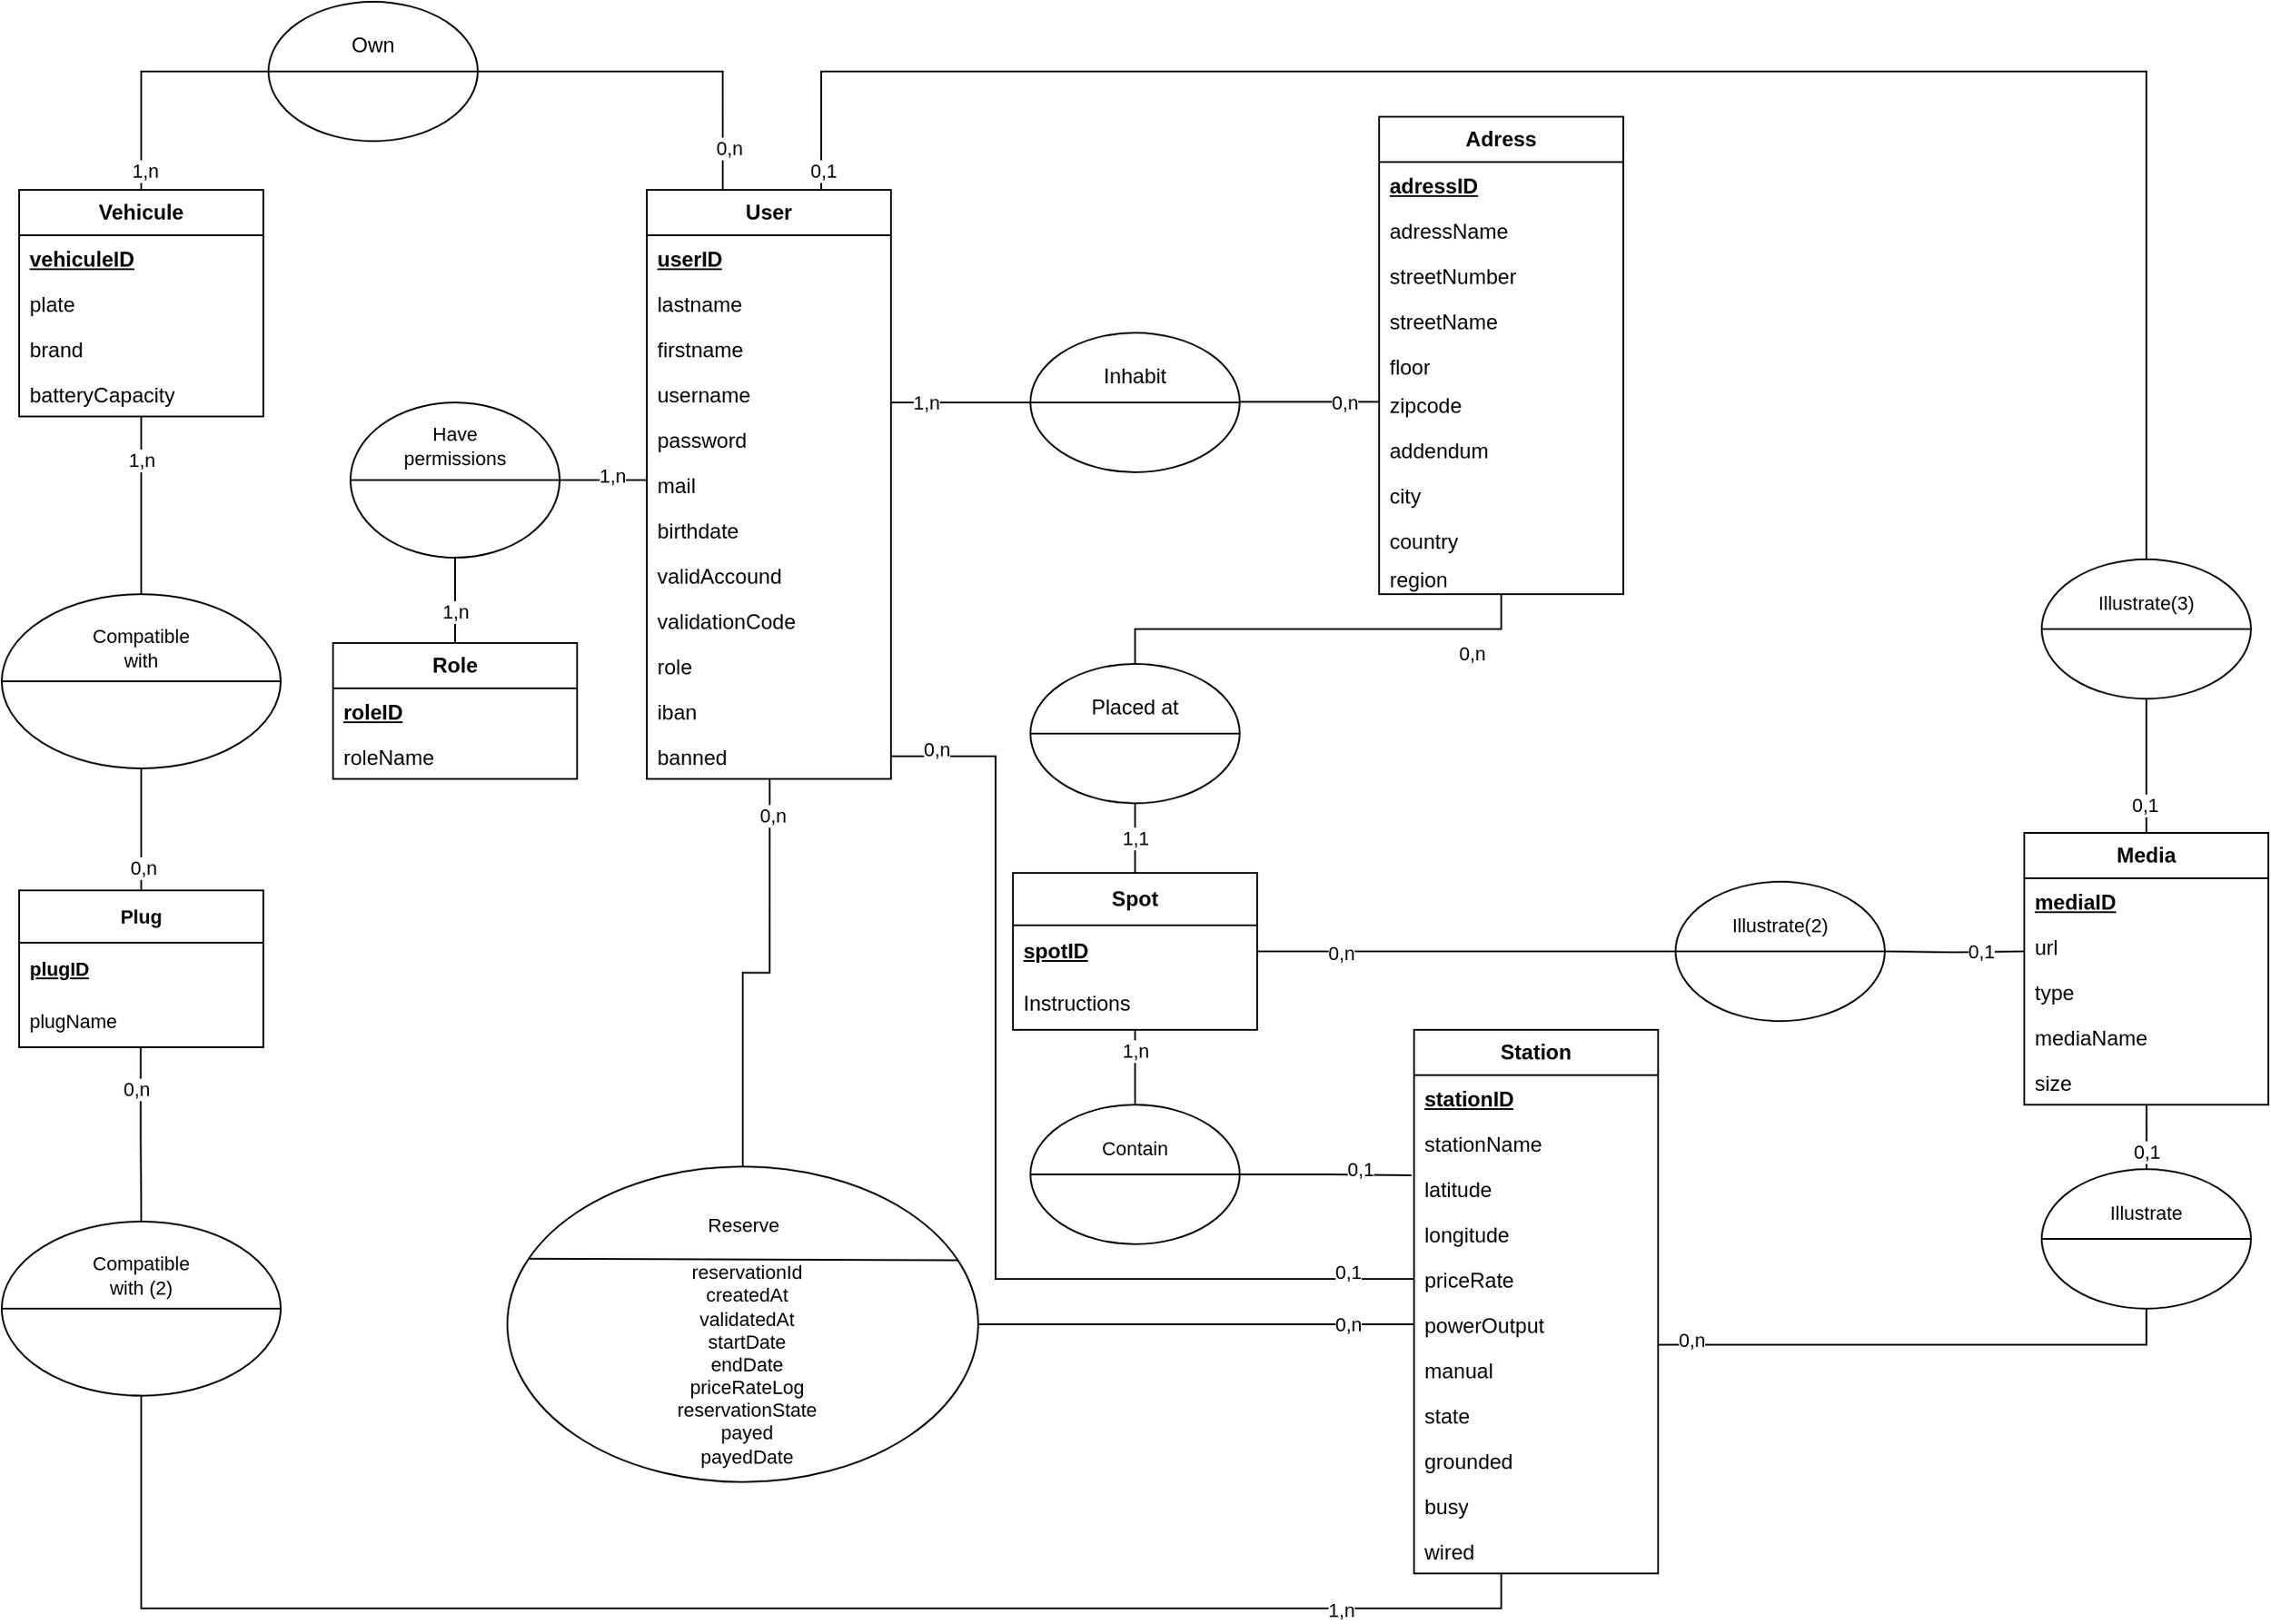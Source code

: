 <mxfile version="26.2.2" pages="3">
  <diagram name="mcd" id="JYa1z4Gjsz-vNSRK5BjZ">
    <mxGraphModel dx="1871" dy="1837" grid="1" gridSize="10" guides="1" tooltips="1" connect="1" arrows="1" fold="1" page="1" pageScale="1" pageWidth="827" pageHeight="1169" math="0" shadow="0">
      <root>
        <mxCell id="0" />
        <mxCell id="1" parent="0" />
        <mxCell id="lTeEOApGFi22AYqHVbE0-4" value="&lt;b&gt;Station&lt;/b&gt;" style="swimlane;fontStyle=0;childLayout=stackLayout;horizontal=1;startSize=26;fillColor=none;horizontalStack=0;resizeParent=1;resizeParentMax=0;resizeLast=0;collapsible=1;marginBottom=0;whiteSpace=wrap;html=1;" parent="1" vertex="1">
          <mxGeometry x="310" y="550" width="140" height="312" as="geometry" />
        </mxCell>
        <mxCell id="lTeEOApGFi22AYqHVbE0-5" value="&lt;b&gt;&lt;u&gt;stationID&lt;/u&gt;&lt;/b&gt;" style="text;strokeColor=none;fillColor=none;align=left;verticalAlign=top;spacingLeft=4;spacingRight=4;overflow=hidden;rotatable=0;points=[[0,0.5],[1,0.5]];portConstraint=eastwest;whiteSpace=wrap;html=1;" parent="lTeEOApGFi22AYqHVbE0-4" vertex="1">
          <mxGeometry y="26" width="140" height="26" as="geometry" />
        </mxCell>
        <mxCell id="lTeEOApGFi22AYqHVbE0-6" value="stationName" style="text;strokeColor=none;fillColor=none;align=left;verticalAlign=top;spacingLeft=4;spacingRight=4;overflow=hidden;rotatable=0;points=[[0,0.5],[1,0.5]];portConstraint=eastwest;whiteSpace=wrap;html=1;" parent="lTeEOApGFi22AYqHVbE0-4" vertex="1">
          <mxGeometry y="52" width="140" height="26" as="geometry" />
        </mxCell>
        <mxCell id="lTeEOApGFi22AYqHVbE0-7" value="latitude" style="text;strokeColor=none;fillColor=none;align=left;verticalAlign=top;spacingLeft=4;spacingRight=4;overflow=hidden;rotatable=0;points=[[0,0.5],[1,0.5]];portConstraint=eastwest;whiteSpace=wrap;html=1;" parent="lTeEOApGFi22AYqHVbE0-4" vertex="1">
          <mxGeometry y="78" width="140" height="26" as="geometry" />
        </mxCell>
        <mxCell id="lTeEOApGFi22AYqHVbE0-8" value="longitude" style="text;strokeColor=none;fillColor=none;align=left;verticalAlign=top;spacingLeft=4;spacingRight=4;overflow=hidden;rotatable=0;points=[[0,0.5],[1,0.5]];portConstraint=eastwest;whiteSpace=wrap;html=1;" parent="lTeEOApGFi22AYqHVbE0-4" vertex="1">
          <mxGeometry y="104" width="140" height="26" as="geometry" />
        </mxCell>
        <mxCell id="lTeEOApGFi22AYqHVbE0-10" value="priceRate" style="text;strokeColor=none;fillColor=none;align=left;verticalAlign=top;spacingLeft=4;spacingRight=4;overflow=hidden;rotatable=0;points=[[0,0.5],[1,0.5]];portConstraint=eastwest;whiteSpace=wrap;html=1;" parent="lTeEOApGFi22AYqHVbE0-4" vertex="1">
          <mxGeometry y="130" width="140" height="26" as="geometry" />
        </mxCell>
        <mxCell id="lTeEOApGFi22AYqHVbE0-11" value="powerOutput" style="text;strokeColor=none;fillColor=none;align=left;verticalAlign=top;spacingLeft=4;spacingRight=4;overflow=hidden;rotatable=0;points=[[0,0.5],[1,0.5]];portConstraint=eastwest;whiteSpace=wrap;html=1;" parent="lTeEOApGFi22AYqHVbE0-4" vertex="1">
          <mxGeometry y="156" width="140" height="26" as="geometry" />
        </mxCell>
        <mxCell id="lTeEOApGFi22AYqHVbE0-12" value="manual" style="text;strokeColor=none;fillColor=none;align=left;verticalAlign=top;spacingLeft=4;spacingRight=4;overflow=hidden;rotatable=0;points=[[0,0.5],[1,0.5]];portConstraint=eastwest;whiteSpace=wrap;html=1;" parent="lTeEOApGFi22AYqHVbE0-4" vertex="1">
          <mxGeometry y="182" width="140" height="26" as="geometry" />
        </mxCell>
        <mxCell id="lTeEOApGFi22AYqHVbE0-13" value="state" style="text;strokeColor=none;fillColor=none;align=left;verticalAlign=top;spacingLeft=4;spacingRight=4;overflow=hidden;rotatable=0;points=[[0,0.5],[1,0.5]];portConstraint=eastwest;whiteSpace=wrap;html=1;" parent="lTeEOApGFi22AYqHVbE0-4" vertex="1">
          <mxGeometry y="208" width="140" height="26" as="geometry" />
        </mxCell>
        <mxCell id="lTeEOApGFi22AYqHVbE0-9" value="grounded" style="text;strokeColor=none;fillColor=none;align=left;verticalAlign=top;spacingLeft=4;spacingRight=4;overflow=hidden;rotatable=0;points=[[0,0.5],[1,0.5]];portConstraint=eastwest;whiteSpace=wrap;html=1;" parent="lTeEOApGFi22AYqHVbE0-4" vertex="1">
          <mxGeometry y="234" width="140" height="26" as="geometry" />
        </mxCell>
        <mxCell id="lTeEOApGFi22AYqHVbE0-14" value="busy" style="text;strokeColor=none;fillColor=none;align=left;verticalAlign=top;spacingLeft=4;spacingRight=4;overflow=hidden;rotatable=0;points=[[0,0.5],[1,0.5]];portConstraint=eastwest;whiteSpace=wrap;html=1;" parent="lTeEOApGFi22AYqHVbE0-4" vertex="1">
          <mxGeometry y="260" width="140" height="26" as="geometry" />
        </mxCell>
        <mxCell id="lTeEOApGFi22AYqHVbE0-15" value="wired" style="text;strokeColor=none;fillColor=none;align=left;verticalAlign=top;spacingLeft=4;spacingRight=4;overflow=hidden;rotatable=0;points=[[0,0.5],[1,0.5]];portConstraint=eastwest;whiteSpace=wrap;html=1;" parent="lTeEOApGFi22AYqHVbE0-4" vertex="1">
          <mxGeometry y="286" width="140" height="26" as="geometry" />
        </mxCell>
        <mxCell id="J4wWDecNCUsRWOMbRsMd-23" value="" style="ellipse;whiteSpace=wrap;html=1;" parent="1" vertex="1">
          <mxGeometry x="90.0" y="340" width="120" height="80" as="geometry" />
        </mxCell>
        <mxCell id="J4wWDecNCUsRWOMbRsMd-63" style="edgeStyle=orthogonalEdgeStyle;shape=connector;rounded=0;orthogonalLoop=1;jettySize=auto;html=1;entryX=0.5;entryY=0;entryDx=0;entryDy=0;strokeColor=default;align=center;verticalAlign=middle;fontFamily=Helvetica;fontSize=11;fontColor=default;labelBackgroundColor=default;startFill=0;endArrow=none;exitX=0.503;exitY=0.994;exitDx=0;exitDy=0;exitPerimeter=0;" parent="1" source="U52fyJC92Kb-rLcEoStI-13" target="J4wWDecNCUsRWOMbRsMd-59" edge="1">
          <mxGeometry relative="1" as="geometry">
            <Array as="points" />
            <mxPoint x="-40" y="390" as="sourcePoint" />
          </mxGeometry>
        </mxCell>
        <mxCell id="J4wWDecNCUsRWOMbRsMd-65" value="0,n" style="edgeLabel;html=1;align=center;verticalAlign=middle;resizable=0;points=[];fontFamily=Helvetica;fontSize=11;fontColor=default;labelBackgroundColor=#FFFFFF;" parent="J4wWDecNCUsRWOMbRsMd-63" vertex="1" connectable="0">
          <mxGeometry x="-0.944" y="1" relative="1" as="geometry">
            <mxPoint y="14" as="offset" />
          </mxGeometry>
        </mxCell>
        <mxCell id="J4wWDecNCUsRWOMbRsMd-78" style="edgeStyle=orthogonalEdgeStyle;shape=connector;rounded=0;orthogonalLoop=1;jettySize=auto;html=1;entryX=0.5;entryY=1;entryDx=0;entryDy=0;strokeColor=default;align=center;verticalAlign=middle;fontFamily=Helvetica;fontSize=11;fontColor=default;labelBackgroundColor=default;startFill=0;endArrow=none;exitX=0.997;exitY=0.95;exitDx=0;exitDy=0;exitPerimeter=0;" parent="1" source="lTeEOApGFi22AYqHVbE0-11" target="J4wWDecNCUsRWOMbRsMd-73" edge="1">
          <mxGeometry relative="1" as="geometry">
            <mxPoint x="711.43" y="1020.0" as="sourcePoint" />
          </mxGeometry>
        </mxCell>
        <mxCell id="J4wWDecNCUsRWOMbRsMd-9" value="&lt;b&gt;Spot&lt;/b&gt;" style="swimlane;fontStyle=0;childLayout=stackLayout;horizontal=1;startSize=30;horizontalStack=0;resizeParent=1;resizeParentMax=0;resizeLast=0;collapsible=1;marginBottom=0;whiteSpace=wrap;html=1;" parent="1" vertex="1">
          <mxGeometry x="80.0" y="460" width="140" height="90" as="geometry" />
        </mxCell>
        <mxCell id="J4wWDecNCUsRWOMbRsMd-10" value="&lt;b&gt;&lt;u&gt;spotID&lt;/u&gt;&lt;/b&gt;" style="text;strokeColor=none;fillColor=none;align=left;verticalAlign=middle;spacingLeft=4;spacingRight=4;overflow=hidden;points=[[0,0.5],[1,0.5]];portConstraint=eastwest;rotatable=0;whiteSpace=wrap;html=1;" parent="J4wWDecNCUsRWOMbRsMd-9" vertex="1">
          <mxGeometry y="30" width="140" height="30" as="geometry" />
        </mxCell>
        <mxCell id="J4wWDecNCUsRWOMbRsMd-12" value="Instructions" style="text;strokeColor=none;fillColor=none;align=left;verticalAlign=middle;spacingLeft=4;spacingRight=4;overflow=hidden;points=[[0,0.5],[1,0.5]];portConstraint=eastwest;rotatable=0;whiteSpace=wrap;html=1;" parent="J4wWDecNCUsRWOMbRsMd-9" vertex="1">
          <mxGeometry y="60" width="140" height="30" as="geometry" />
        </mxCell>
        <mxCell id="J4wWDecNCUsRWOMbRsMd-17" value="" style="group" parent="1" vertex="1" connectable="0">
          <mxGeometry x="90" y="150" width="120" height="80" as="geometry" />
        </mxCell>
        <mxCell id="J4wWDecNCUsRWOMbRsMd-18" value="" style="ellipse;whiteSpace=wrap;html=1;" parent="J4wWDecNCUsRWOMbRsMd-17" vertex="1">
          <mxGeometry width="120" height="80" as="geometry" />
        </mxCell>
        <mxCell id="J4wWDecNCUsRWOMbRsMd-19" value="Inhabit" style="text;html=1;align=center;verticalAlign=middle;whiteSpace=wrap;rounded=0;" parent="J4wWDecNCUsRWOMbRsMd-17" vertex="1">
          <mxGeometry x="30" y="10" width="60" height="30" as="geometry" />
        </mxCell>
        <mxCell id="J4wWDecNCUsRWOMbRsMd-21" value="" style="endArrow=none;html=1;rounded=0;entryX=1;entryY=0.5;entryDx=0;entryDy=0;exitX=0;exitY=0.5;exitDx=0;exitDy=0;" parent="J4wWDecNCUsRWOMbRsMd-17" source="J4wWDecNCUsRWOMbRsMd-18" target="J4wWDecNCUsRWOMbRsMd-18" edge="1">
          <mxGeometry width="50" height="50" relative="1" as="geometry">
            <mxPoint x="100" y="-20" as="sourcePoint" />
            <mxPoint x="150" y="-70" as="targetPoint" />
          </mxGeometry>
        </mxCell>
        <mxCell id="J4wWDecNCUsRWOMbRsMd-22" value="" style="group" parent="1" vertex="1" connectable="0">
          <mxGeometry x="90.0" y="340" width="120" height="80" as="geometry" />
        </mxCell>
        <mxCell id="J4wWDecNCUsRWOMbRsMd-24" value="Placed at" style="text;html=1;align=center;verticalAlign=middle;whiteSpace=wrap;rounded=0;" parent="J4wWDecNCUsRWOMbRsMd-22" vertex="1">
          <mxGeometry x="30" y="10" width="60" height="30" as="geometry" />
        </mxCell>
        <mxCell id="J4wWDecNCUsRWOMbRsMd-26" style="edgeStyle=orthogonalEdgeStyle;rounded=0;orthogonalLoop=1;jettySize=auto;html=1;exitX=0;exitY=0.5;exitDx=0;exitDy=0;endArrow=none;startFill=0;entryX=1;entryY=0.5;entryDx=0;entryDy=0;" parent="1" source="J4wWDecNCUsRWOMbRsMd-18" target="U52fyJC92Kb-rLcEoStI-5" edge="1">
          <mxGeometry relative="1" as="geometry">
            <mxPoint x="20" y="190" as="targetPoint" />
            <Array as="points">
              <mxPoint x="10" y="190" />
            </Array>
          </mxGeometry>
        </mxCell>
        <mxCell id="J4wWDecNCUsRWOMbRsMd-30" value="1,n" style="edgeLabel;html=1;align=center;verticalAlign=middle;resizable=0;points=[];fontFamily=Helvetica;fontSize=11;fontColor=default;labelBackgroundColor=#FFFFFF;" parent="J4wWDecNCUsRWOMbRsMd-26" vertex="1" connectable="0">
          <mxGeometry x="0.717" y="-1" relative="1" as="geometry">
            <mxPoint x="13" y="1" as="offset" />
          </mxGeometry>
        </mxCell>
        <mxCell id="J4wWDecNCUsRWOMbRsMd-27" style="edgeStyle=orthogonalEdgeStyle;rounded=0;orthogonalLoop=1;jettySize=auto;html=1;exitX=1;exitY=0.5;exitDx=0;exitDy=0;endArrow=none;startFill=0;entryX=0.001;entryY=0.231;entryDx=0;entryDy=0;entryPerimeter=0;" parent="1" edge="1">
          <mxGeometry relative="1" as="geometry">
            <mxPoint x="290.14" y="189.586" as="targetPoint" />
            <Array as="points">
              <mxPoint x="270" y="189.58" />
              <mxPoint x="270" y="189.58" />
            </Array>
            <mxPoint x="210" y="189.58" as="sourcePoint" />
          </mxGeometry>
        </mxCell>
        <mxCell id="J4wWDecNCUsRWOMbRsMd-31" value="0,n" style="edgeLabel;html=1;align=center;verticalAlign=middle;resizable=0;points=[];fontFamily=Helvetica;fontSize=11;fontColor=default;labelBackgroundColor=#FFFFFF;" parent="J4wWDecNCUsRWOMbRsMd-27" vertex="1" connectable="0">
          <mxGeometry x="0.6" relative="1" as="geometry">
            <mxPoint x="-4" as="offset" />
          </mxGeometry>
        </mxCell>
        <mxCell id="J4wWDecNCUsRWOMbRsMd-28" style="edgeStyle=orthogonalEdgeStyle;rounded=0;orthogonalLoop=1;jettySize=auto;html=1;exitX=0.5;exitY=0;exitDx=0;exitDy=0;endArrow=none;startFill=0;entryX=0.5;entryY=1;entryDx=0;entryDy=0;" parent="1" source="J4wWDecNCUsRWOMbRsMd-23" target="U52fyJC92Kb-rLcEoStI-23" edge="1">
          <mxGeometry relative="1" as="geometry">
            <mxPoint x="550" y="370" as="targetPoint" />
          </mxGeometry>
        </mxCell>
        <mxCell id="J4wWDecNCUsRWOMbRsMd-33" value="0,n" style="edgeLabel;html=1;align=center;verticalAlign=middle;resizable=0;points=[];fontFamily=Helvetica;fontSize=11;fontColor=default;labelBackgroundColor=#FFFFFF;" parent="J4wWDecNCUsRWOMbRsMd-28" vertex="1" connectable="0">
          <mxGeometry x="0.7" relative="1" as="geometry">
            <mxPoint y="14" as="offset" />
          </mxGeometry>
        </mxCell>
        <mxCell id="J4wWDecNCUsRWOMbRsMd-29" style="edgeStyle=orthogonalEdgeStyle;rounded=0;orthogonalLoop=1;jettySize=auto;html=1;exitX=0.5;exitY=1;exitDx=0;exitDy=0;endArrow=none;startFill=0;" parent="1" source="J4wWDecNCUsRWOMbRsMd-23" target="J4wWDecNCUsRWOMbRsMd-9" edge="1">
          <mxGeometry relative="1" as="geometry" />
        </mxCell>
        <mxCell id="J4wWDecNCUsRWOMbRsMd-32" value="1,1" style="edgeLabel;html=1;align=center;verticalAlign=middle;resizable=0;points=[];fontFamily=Helvetica;fontSize=11;fontColor=default;labelBackgroundColor=default;" parent="J4wWDecNCUsRWOMbRsMd-29" vertex="1" connectable="0">
          <mxGeometry x="0.607" y="-1" relative="1" as="geometry">
            <mxPoint x="1" y="-12" as="offset" />
          </mxGeometry>
        </mxCell>
        <mxCell id="J4wWDecNCUsRWOMbRsMd-46" value="" style="group;fontFamily=Helvetica;fontSize=11;fontColor=default;labelBackgroundColor=default;" parent="1" vertex="1" connectable="0">
          <mxGeometry x="90.0" y="593" width="120" height="80" as="geometry" />
        </mxCell>
        <mxCell id="J4wWDecNCUsRWOMbRsMd-47" value="" style="ellipse;whiteSpace=wrap;html=1;fontFamily=Helvetica;fontSize=11;fontColor=default;labelBackgroundColor=default;" parent="J4wWDecNCUsRWOMbRsMd-46" vertex="1">
          <mxGeometry width="120" height="80" as="geometry" />
        </mxCell>
        <mxCell id="J4wWDecNCUsRWOMbRsMd-48" value="Contain" style="text;html=1;align=center;verticalAlign=middle;whiteSpace=wrap;rounded=0;fontFamily=Helvetica;fontSize=11;fontColor=default;labelBackgroundColor=default;" parent="J4wWDecNCUsRWOMbRsMd-46" vertex="1">
          <mxGeometry x="30" y="10" width="60" height="30" as="geometry" />
        </mxCell>
        <mxCell id="J4wWDecNCUsRWOMbRsMd-50" value="" style="endArrow=none;html=1;rounded=0;entryX=1;entryY=0.5;entryDx=0;entryDy=0;exitX=0;exitY=0.5;exitDx=0;exitDy=0;strokeColor=default;align=center;verticalAlign=middle;fontFamily=Helvetica;fontSize=11;fontColor=default;labelBackgroundColor=default;edgeStyle=orthogonalEdgeStyle;" parent="J4wWDecNCUsRWOMbRsMd-46" source="J4wWDecNCUsRWOMbRsMd-47" target="J4wWDecNCUsRWOMbRsMd-47" edge="1">
          <mxGeometry width="50" height="50" relative="1" as="geometry">
            <mxPoint x="100" y="-20" as="sourcePoint" />
            <mxPoint x="150" y="-70" as="targetPoint" />
          </mxGeometry>
        </mxCell>
        <mxCell id="J4wWDecNCUsRWOMbRsMd-53" style="edgeStyle=orthogonalEdgeStyle;shape=connector;rounded=0;orthogonalLoop=1;jettySize=auto;html=1;strokeColor=default;align=center;verticalAlign=middle;fontFamily=Helvetica;fontSize=11;fontColor=default;labelBackgroundColor=default;startFill=0;endArrow=none;" parent="1" source="J4wWDecNCUsRWOMbRsMd-47" target="J4wWDecNCUsRWOMbRsMd-9" edge="1">
          <mxGeometry relative="1" as="geometry" />
        </mxCell>
        <mxCell id="J4wWDecNCUsRWOMbRsMd-55" value="1,n" style="edgeLabel;html=1;align=center;verticalAlign=middle;resizable=0;points=[];fontFamily=Helvetica;fontSize=11;fontColor=default;labelBackgroundColor=default;" parent="J4wWDecNCUsRWOMbRsMd-53" vertex="1" connectable="0">
          <mxGeometry x="0.436" relative="1" as="geometry">
            <mxPoint as="offset" />
          </mxGeometry>
        </mxCell>
        <mxCell id="J4wWDecNCUsRWOMbRsMd-54" style="edgeStyle=orthogonalEdgeStyle;shape=connector;rounded=0;orthogonalLoop=1;jettySize=auto;html=1;strokeColor=default;align=center;verticalAlign=middle;fontFamily=Helvetica;fontSize=11;fontColor=default;labelBackgroundColor=#FFFFFF;startFill=0;endArrow=none;entryX=-0.01;entryY=0.212;entryDx=0;entryDy=0;entryPerimeter=0;" parent="1" source="J4wWDecNCUsRWOMbRsMd-47" target="lTeEOApGFi22AYqHVbE0-7" edge="1">
          <mxGeometry relative="1" as="geometry">
            <mxPoint x="641.43" y="900" as="targetPoint" />
          </mxGeometry>
        </mxCell>
        <mxCell id="J4wWDecNCUsRWOMbRsMd-56" value="0,1" style="edgeLabel;html=1;align=center;verticalAlign=middle;resizable=0;points=[];fontFamily=Helvetica;fontSize=11;fontColor=default;labelBackgroundColor=#FFFFFF;" parent="J4wWDecNCUsRWOMbRsMd-54" vertex="1" connectable="0">
          <mxGeometry x="0.383" y="-1" relative="1" as="geometry">
            <mxPoint x="1" y="-5" as="offset" />
          </mxGeometry>
        </mxCell>
        <mxCell id="J4wWDecNCUsRWOMbRsMd-57" value="" style="group;fontFamily=Helvetica;fontSize=11;fontColor=default;labelBackgroundColor=default;" parent="1" vertex="1" connectable="0">
          <mxGeometry x="-210" y="628.5" width="270" height="181" as="geometry" />
        </mxCell>
        <mxCell id="J4wWDecNCUsRWOMbRsMd-58" value="" style="ellipse;whiteSpace=wrap;html=1;fontFamily=Helvetica;fontSize=11;fontColor=default;labelBackgroundColor=default;" parent="J4wWDecNCUsRWOMbRsMd-57" vertex="1">
          <mxGeometry width="270" height="181.0" as="geometry" />
        </mxCell>
        <mxCell id="J4wWDecNCUsRWOMbRsMd-59" value="Reserve" style="text;html=1;align=center;verticalAlign=middle;whiteSpace=wrap;rounded=0;fontFamily=Helvetica;fontSize=11;fontColor=default;labelBackgroundColor=default;" parent="J4wWDecNCUsRWOMbRsMd-57" vertex="1">
          <mxGeometry x="67.5" width="135" height="67.875" as="geometry" />
        </mxCell>
        <mxCell id="J4wWDecNCUsRWOMbRsMd-60" value="&lt;div&gt;reservationId&lt;/div&gt;&lt;div&gt;createdAt&lt;/div&gt;&lt;div&gt;validatedAt&lt;/div&gt;startDate&lt;div&gt;endDate&lt;/div&gt;&lt;div&gt;&lt;span style=&quot;background-color: light-dark(#ffffff, var(--ge-dark-color, #121212)); color: light-dark(rgb(0, 0, 0), rgb(255, 255, 255));&quot;&gt;priceRateLog&lt;/span&gt;&lt;/div&gt;&lt;div&gt;&lt;span style=&quot;color: light-dark(rgb(0, 0, 0), rgb(255, 255, 255)); background-color: light-dark(#ffffff, var(--ge-dark-color, #121212));&quot;&gt;reservationState&lt;/span&gt;&lt;/div&gt;&lt;div&gt;payed&lt;/div&gt;&lt;div&gt;payedDate&lt;/div&gt;" style="text;html=1;align=center;verticalAlign=middle;whiteSpace=wrap;rounded=0;container=0;fontFamily=Helvetica;fontSize=11;fontColor=default;labelBackgroundColor=default;" parent="J4wWDecNCUsRWOMbRsMd-57" vertex="1">
          <mxGeometry x="67.5" y="67.875" width="138.971" height="90.5" as="geometry" />
        </mxCell>
        <mxCell id="J4wWDecNCUsRWOMbRsMd-61" value="" style="endArrow=none;html=1;rounded=0;strokeColor=default;align=center;verticalAlign=middle;fontFamily=Helvetica;fontSize=11;fontColor=default;labelBackgroundColor=default;edgeStyle=orthogonalEdgeStyle;exitX=0.046;exitY=0.292;exitDx=0;exitDy=0;exitPerimeter=0;entryX=0.958;entryY=0.297;entryDx=0;entryDy=0;entryPerimeter=0;" parent="J4wWDecNCUsRWOMbRsMd-57" source="J4wWDecNCUsRWOMbRsMd-58" target="J4wWDecNCUsRWOMbRsMd-58" edge="1">
          <mxGeometry width="50" height="50" relative="1" as="geometry">
            <mxPoint x="18" y="54.3" as="sourcePoint" />
            <mxPoint x="254.118" y="54.3" as="targetPoint" />
          </mxGeometry>
        </mxCell>
        <mxCell id="J4wWDecNCUsRWOMbRsMd-77" style="edgeStyle=orthogonalEdgeStyle;shape=connector;rounded=0;orthogonalLoop=1;jettySize=auto;html=1;entryX=0.5;entryY=0;entryDx=0;entryDy=0;strokeColor=default;align=center;verticalAlign=middle;fontFamily=Helvetica;fontSize=11;fontColor=default;labelBackgroundColor=default;startFill=0;endArrow=none;exitX=0.501;exitY=1.002;exitDx=0;exitDy=0;exitPerimeter=0;" parent="1" source="lTeEOApGFi22AYqHVbE0-23" target="J4wWDecNCUsRWOMbRsMd-73" edge="1">
          <mxGeometry relative="1" as="geometry">
            <mxPoint x="1100" y="685" as="sourcePoint" />
            <Array as="points">
              <mxPoint x="730" y="730" />
              <mxPoint x="730" y="730" />
            </Array>
          </mxGeometry>
        </mxCell>
        <mxCell id="J4wWDecNCUsRWOMbRsMd-80" value="0,1" style="edgeLabel;html=1;align=center;verticalAlign=middle;resizable=0;points=[];fontFamily=Helvetica;fontSize=11;fontColor=default;labelBackgroundColor=default;" parent="J4wWDecNCUsRWOMbRsMd-77" vertex="1" connectable="0">
          <mxGeometry x="-0.836" relative="1" as="geometry">
            <mxPoint y="7" as="offset" />
          </mxGeometry>
        </mxCell>
        <mxCell id="R121bAIWD53ySYWm1Vvc-49" style="edgeStyle=orthogonalEdgeStyle;shape=connector;rounded=0;orthogonalLoop=1;jettySize=auto;html=1;entryX=1;entryY=0.5;entryDx=0;entryDy=0;strokeColor=default;align=center;verticalAlign=middle;fontFamily=Helvetica;fontSize=11;fontColor=default;labelBackgroundColor=default;startFill=0;endArrow=none;" parent="1" target="R121bAIWD53ySYWm1Vvc-45" edge="1">
          <mxGeometry relative="1" as="geometry">
            <mxPoint x="660" y="505" as="sourcePoint" />
          </mxGeometry>
        </mxCell>
        <mxCell id="R121bAIWD53ySYWm1Vvc-51" value="0,1" style="edgeLabel;html=1;align=center;verticalAlign=middle;resizable=0;points=[];fontFamily=Helvetica;fontSize=11;fontColor=default;labelBackgroundColor=default;" parent="R121bAIWD53ySYWm1Vvc-49" vertex="1" connectable="0">
          <mxGeometry x="-0.639" y="-1" relative="1" as="geometry">
            <mxPoint x="-11" y="1" as="offset" />
          </mxGeometry>
        </mxCell>
        <mxCell id="R121bAIWD53ySYWm1Vvc-57" style="edgeStyle=orthogonalEdgeStyle;shape=connector;rounded=0;orthogonalLoop=1;jettySize=auto;html=1;exitX=0.5;exitY=0;exitDx=0;exitDy=0;entryX=0.5;entryY=1;entryDx=0;entryDy=0;strokeColor=default;align=center;verticalAlign=middle;fontFamily=Helvetica;fontSize=11;fontColor=default;labelBackgroundColor=default;startFill=0;endArrow=none;" parent="1" source="lTeEOApGFi22AYqHVbE0-18" target="R121bAIWD53ySYWm1Vvc-54" edge="1">
          <mxGeometry relative="1" as="geometry">
            <mxPoint x="1100" y="545" as="sourcePoint" />
          </mxGeometry>
        </mxCell>
        <mxCell id="R121bAIWD53ySYWm1Vvc-59" value="0,1" style="edgeLabel;html=1;align=center;verticalAlign=middle;resizable=0;points=[];fontFamily=Helvetica;fontSize=11;fontColor=default;labelBackgroundColor=default;" parent="R121bAIWD53ySYWm1Vvc-57" vertex="1" connectable="0">
          <mxGeometry x="-0.548" y="1" relative="1" as="geometry">
            <mxPoint y="1" as="offset" />
          </mxGeometry>
        </mxCell>
        <mxCell id="J4wWDecNCUsRWOMbRsMd-72" value="" style="group;fontFamily=Helvetica;fontSize=11;fontColor=default;labelBackgroundColor=default;" parent="1" vertex="1" connectable="0">
          <mxGeometry x="670" y="630" width="120" height="80" as="geometry" />
        </mxCell>
        <mxCell id="J4wWDecNCUsRWOMbRsMd-73" value="" style="ellipse;whiteSpace=wrap;html=1;fontFamily=Helvetica;fontSize=11;fontColor=default;labelBackgroundColor=default;" parent="J4wWDecNCUsRWOMbRsMd-72" vertex="1">
          <mxGeometry width="120" height="80" as="geometry" />
        </mxCell>
        <mxCell id="J4wWDecNCUsRWOMbRsMd-74" value="Illustrate" style="text;html=1;align=center;verticalAlign=middle;whiteSpace=wrap;rounded=0;fontFamily=Helvetica;fontSize=11;fontColor=default;labelBackgroundColor=default;" parent="J4wWDecNCUsRWOMbRsMd-72" vertex="1">
          <mxGeometry x="30" y="10" width="60" height="30" as="geometry" />
        </mxCell>
        <mxCell id="J4wWDecNCUsRWOMbRsMd-76" value="" style="endArrow=none;html=1;rounded=0;entryX=1;entryY=0.5;entryDx=0;entryDy=0;exitX=0;exitY=0.5;exitDx=0;exitDy=0;strokeColor=default;align=center;verticalAlign=middle;fontFamily=Helvetica;fontSize=11;fontColor=default;labelBackgroundColor=default;edgeStyle=orthogonalEdgeStyle;" parent="J4wWDecNCUsRWOMbRsMd-72" source="J4wWDecNCUsRWOMbRsMd-73" target="J4wWDecNCUsRWOMbRsMd-73" edge="1">
          <mxGeometry width="50" height="50" relative="1" as="geometry">
            <mxPoint x="100" y="-20" as="sourcePoint" />
            <mxPoint x="150" y="-70" as="targetPoint" />
          </mxGeometry>
        </mxCell>
        <mxCell id="R121bAIWD53ySYWm1Vvc-5" value="" style="group" parent="1" vertex="1" connectable="0">
          <mxGeometry x="-347" y="-40" width="120" height="80" as="geometry" />
        </mxCell>
        <mxCell id="R121bAIWD53ySYWm1Vvc-6" value="" style="ellipse;whiteSpace=wrap;html=1;" parent="R121bAIWD53ySYWm1Vvc-5" vertex="1">
          <mxGeometry width="120" height="80" as="geometry" />
        </mxCell>
        <mxCell id="R121bAIWD53ySYWm1Vvc-7" value="Own" style="text;html=1;align=center;verticalAlign=middle;whiteSpace=wrap;rounded=0;" parent="R121bAIWD53ySYWm1Vvc-5" vertex="1">
          <mxGeometry x="30" y="10" width="60" height="30" as="geometry" />
        </mxCell>
        <mxCell id="R121bAIWD53ySYWm1Vvc-9" value="" style="endArrow=none;html=1;rounded=0;entryX=1;entryY=0.5;entryDx=0;entryDy=0;exitX=0;exitY=0.5;exitDx=0;exitDy=0;" parent="R121bAIWD53ySYWm1Vvc-5" source="R121bAIWD53ySYWm1Vvc-6" target="R121bAIWD53ySYWm1Vvc-6" edge="1">
          <mxGeometry width="50" height="50" relative="1" as="geometry">
            <mxPoint x="100" y="-20" as="sourcePoint" />
            <mxPoint x="150" y="-70" as="targetPoint" />
          </mxGeometry>
        </mxCell>
        <mxCell id="R121bAIWD53ySYWm1Vvc-10" style="edgeStyle=orthogonalEdgeStyle;rounded=0;orthogonalLoop=1;jettySize=auto;html=1;exitX=1;exitY=0.5;exitDx=0;exitDy=0;entryX=0.311;entryY=0.001;entryDx=0;entryDy=0;endArrow=none;startFill=0;entryPerimeter=0;" parent="1" source="R121bAIWD53ySYWm1Vvc-6" target="U52fyJC92Kb-rLcEoStI-1" edge="1">
          <mxGeometry relative="1" as="geometry">
            <mxPoint x="-50" y="80" as="targetPoint" />
          </mxGeometry>
        </mxCell>
        <mxCell id="R121bAIWD53ySYWm1Vvc-12" value="0,n" style="edgeLabel;html=1;align=center;verticalAlign=middle;resizable=0;points=[];fontFamily=Helvetica;fontSize=11;fontColor=default;labelBackgroundColor=#FFFFFF;" parent="R121bAIWD53ySYWm1Vvc-10" vertex="1" connectable="0">
          <mxGeometry x="0.865" y="3" relative="1" as="geometry">
            <mxPoint y="-10" as="offset" />
          </mxGeometry>
        </mxCell>
        <mxCell id="R121bAIWD53ySYWm1Vvc-11" style="edgeStyle=orthogonalEdgeStyle;rounded=0;orthogonalLoop=1;jettySize=auto;html=1;exitX=0;exitY=0.5;exitDx=0;exitDy=0;entryX=0.5;entryY=0;entryDx=0;entryDy=0;endArrow=none;startFill=0;" parent="1" source="R121bAIWD53ySYWm1Vvc-6" target="U52fyJC92Kb-rLcEoStI-18" edge="1">
          <mxGeometry relative="1" as="geometry">
            <mxPoint x="-567.0" y="80" as="targetPoint" />
          </mxGeometry>
        </mxCell>
        <mxCell id="R121bAIWD53ySYWm1Vvc-13" value="1,n" style="edgeLabel;html=1;align=center;verticalAlign=middle;resizable=0;points=[];fontFamily=Helvetica;fontSize=11;fontColor=default;labelBackgroundColor=#FFFFFF;" parent="R121bAIWD53ySYWm1Vvc-11" vertex="1" connectable="0">
          <mxGeometry x="0.84" y="2" relative="1" as="geometry">
            <mxPoint as="offset" />
          </mxGeometry>
        </mxCell>
        <mxCell id="R121bAIWD53ySYWm1Vvc-14" value="&lt;b&gt;Plug&lt;/b&gt;" style="swimlane;fontStyle=0;childLayout=stackLayout;horizontal=1;startSize=30;horizontalStack=0;resizeParent=1;resizeParentMax=0;resizeLast=0;collapsible=1;marginBottom=0;whiteSpace=wrap;html=1;fontFamily=Helvetica;fontSize=11;fontColor=default;labelBackgroundColor=#FFFFFF;" parent="1" vertex="1">
          <mxGeometry x="-490" y="470" width="140" height="90" as="geometry" />
        </mxCell>
        <mxCell id="R121bAIWD53ySYWm1Vvc-15" value="&lt;b&gt;&lt;u&gt;plugID&lt;/u&gt;&lt;/b&gt;" style="text;strokeColor=none;fillColor=none;align=left;verticalAlign=middle;spacingLeft=4;spacingRight=4;overflow=hidden;points=[[0,0.5],[1,0.5]];portConstraint=eastwest;rotatable=0;whiteSpace=wrap;html=1;fontFamily=Helvetica;fontSize=11;fontColor=default;labelBackgroundColor=#FFFFFF;" parent="R121bAIWD53ySYWm1Vvc-14" vertex="1">
          <mxGeometry y="30" width="140" height="30" as="geometry" />
        </mxCell>
        <mxCell id="R121bAIWD53ySYWm1Vvc-17" value="plugName" style="text;strokeColor=none;fillColor=none;align=left;verticalAlign=middle;spacingLeft=4;spacingRight=4;overflow=hidden;points=[[0,0.5],[1,0.5]];portConstraint=eastwest;rotatable=0;whiteSpace=wrap;html=1;fontFamily=Helvetica;fontSize=11;fontColor=default;labelBackgroundColor=#FFFFFF;" parent="R121bAIWD53ySYWm1Vvc-14" vertex="1">
          <mxGeometry y="60" width="140" height="30" as="geometry" />
        </mxCell>
        <mxCell id="R121bAIWD53ySYWm1Vvc-19" value="" style="group;fontFamily=Helvetica;fontSize=11;fontColor=default;labelBackgroundColor=default;" parent="1" vertex="1" connectable="0">
          <mxGeometry x="-500" y="300" width="160" height="100" as="geometry" />
        </mxCell>
        <mxCell id="R121bAIWD53ySYWm1Vvc-20" value="" style="ellipse;whiteSpace=wrap;html=1;fontFamily=Helvetica;fontSize=11;fontColor=default;labelBackgroundColor=default;" parent="R121bAIWD53ySYWm1Vvc-19" vertex="1">
          <mxGeometry width="160" height="100" as="geometry" />
        </mxCell>
        <mxCell id="R121bAIWD53ySYWm1Vvc-21" value="Compatible with" style="text;html=1;align=center;verticalAlign=middle;whiteSpace=wrap;rounded=0;fontFamily=Helvetica;fontSize=11;fontColor=default;labelBackgroundColor=default;" parent="R121bAIWD53ySYWm1Vvc-19" vertex="1">
          <mxGeometry x="40" y="12.5" width="80" height="37.5" as="geometry" />
        </mxCell>
        <mxCell id="R121bAIWD53ySYWm1Vvc-23" value="" style="endArrow=none;html=1;rounded=0;entryX=1;entryY=0.5;entryDx=0;entryDy=0;exitX=0;exitY=0.5;exitDx=0;exitDy=0;strokeColor=default;align=center;verticalAlign=middle;fontFamily=Helvetica;fontSize=11;fontColor=default;labelBackgroundColor=default;edgeStyle=orthogonalEdgeStyle;" parent="R121bAIWD53ySYWm1Vvc-19" source="R121bAIWD53ySYWm1Vvc-20" target="R121bAIWD53ySYWm1Vvc-20" edge="1">
          <mxGeometry width="50" height="50" relative="1" as="geometry">
            <mxPoint x="133.333" y="-25" as="sourcePoint" />
            <mxPoint x="200" y="-87.5" as="targetPoint" />
          </mxGeometry>
        </mxCell>
        <mxCell id="R121bAIWD53ySYWm1Vvc-25" style="edgeStyle=orthogonalEdgeStyle;shape=connector;rounded=0;orthogonalLoop=1;jettySize=auto;html=1;strokeColor=default;align=center;verticalAlign=middle;fontFamily=Helvetica;fontSize=11;fontColor=default;labelBackgroundColor=default;startFill=0;endArrow=none;" parent="1" source="R121bAIWD53ySYWm1Vvc-20" target="U52fyJC92Kb-rLcEoStI-18" edge="1">
          <mxGeometry relative="1" as="geometry">
            <mxPoint x="-567.0" y="240" as="targetPoint" />
          </mxGeometry>
        </mxCell>
        <mxCell id="R121bAIWD53ySYWm1Vvc-27" value="1,n" style="edgeLabel;html=1;align=center;verticalAlign=middle;resizable=0;points=[];fontFamily=Helvetica;fontSize=11;fontColor=default;labelBackgroundColor=#FFFFFF;" parent="R121bAIWD53ySYWm1Vvc-25" vertex="1" connectable="0">
          <mxGeometry x="0.573" y="1" relative="1" as="geometry">
            <mxPoint x="1" y="3" as="offset" />
          </mxGeometry>
        </mxCell>
        <mxCell id="R121bAIWD53ySYWm1Vvc-26" style="edgeStyle=orthogonalEdgeStyle;shape=connector;rounded=0;orthogonalLoop=1;jettySize=auto;html=1;strokeColor=default;align=center;verticalAlign=middle;fontFamily=Helvetica;fontSize=11;fontColor=default;labelBackgroundColor=default;startFill=0;endArrow=none;" parent="1" source="R121bAIWD53ySYWm1Vvc-20" target="R121bAIWD53ySYWm1Vvc-14" edge="1">
          <mxGeometry relative="1" as="geometry" />
        </mxCell>
        <mxCell id="R121bAIWD53ySYWm1Vvc-28" value="0,n" style="edgeLabel;html=1;align=center;verticalAlign=middle;resizable=0;points=[];fontFamily=Helvetica;fontSize=11;fontColor=default;labelBackgroundColor=#FFFFFF;" parent="R121bAIWD53ySYWm1Vvc-26" vertex="1" connectable="0">
          <mxGeometry x="0.613" y="1" relative="1" as="geometry">
            <mxPoint as="offset" />
          </mxGeometry>
        </mxCell>
        <mxCell id="R121bAIWD53ySYWm1Vvc-29" value="" style="group;fontFamily=Helvetica;fontSize=11;fontColor=default;labelBackgroundColor=default;" parent="1" vertex="1" connectable="0">
          <mxGeometry x="-500" y="660" width="160" height="100" as="geometry" />
        </mxCell>
        <mxCell id="R121bAIWD53ySYWm1Vvc-30" value="" style="ellipse;whiteSpace=wrap;html=1;fontFamily=Helvetica;fontSize=11;fontColor=default;labelBackgroundColor=default;" parent="R121bAIWD53ySYWm1Vvc-29" vertex="1">
          <mxGeometry width="160" height="100" as="geometry" />
        </mxCell>
        <mxCell id="R121bAIWD53ySYWm1Vvc-31" value="Compatible with (2)" style="text;html=1;align=center;verticalAlign=middle;whiteSpace=wrap;rounded=0;fontFamily=Helvetica;fontSize=11;fontColor=default;labelBackgroundColor=default;" parent="R121bAIWD53ySYWm1Vvc-29" vertex="1">
          <mxGeometry x="40" y="12.5" width="80" height="37.5" as="geometry" />
        </mxCell>
        <mxCell id="R121bAIWD53ySYWm1Vvc-32" value="" style="endArrow=none;html=1;rounded=0;entryX=1;entryY=0.5;entryDx=0;entryDy=0;exitX=0;exitY=0.5;exitDx=0;exitDy=0;strokeColor=default;align=center;verticalAlign=middle;fontFamily=Helvetica;fontSize=11;fontColor=default;labelBackgroundColor=default;edgeStyle=orthogonalEdgeStyle;" parent="R121bAIWD53ySYWm1Vvc-29" source="R121bAIWD53ySYWm1Vvc-30" target="R121bAIWD53ySYWm1Vvc-30" edge="1">
          <mxGeometry width="50" height="50" relative="1" as="geometry">
            <mxPoint x="133.333" y="-25" as="sourcePoint" />
            <mxPoint x="200" y="-87.5" as="targetPoint" />
          </mxGeometry>
        </mxCell>
        <mxCell id="R121bAIWD53ySYWm1Vvc-33" style="edgeStyle=orthogonalEdgeStyle;shape=connector;rounded=0;orthogonalLoop=1;jettySize=auto;html=1;exitX=0.498;exitY=1.009;exitDx=0;exitDy=0;entryX=0.5;entryY=0;entryDx=0;entryDy=0;strokeColor=default;align=center;verticalAlign=middle;fontFamily=Helvetica;fontSize=11;fontColor=default;labelBackgroundColor=default;startFill=0;endArrow=none;exitPerimeter=0;" parent="1" source="R121bAIWD53ySYWm1Vvc-17" target="R121bAIWD53ySYWm1Vvc-30" edge="1">
          <mxGeometry relative="1" as="geometry" />
        </mxCell>
        <mxCell id="R121bAIWD53ySYWm1Vvc-44" value="" style="group;fontFamily=Helvetica;fontSize=11;fontColor=default;labelBackgroundColor=default;" parent="1" vertex="1" connectable="0">
          <mxGeometry x="460" y="465" width="120" height="80" as="geometry" />
        </mxCell>
        <mxCell id="R121bAIWD53ySYWm1Vvc-45" value="" style="ellipse;whiteSpace=wrap;html=1;fontFamily=Helvetica;fontSize=11;fontColor=default;labelBackgroundColor=default;" parent="R121bAIWD53ySYWm1Vvc-44" vertex="1">
          <mxGeometry width="120" height="80" as="geometry" />
        </mxCell>
        <mxCell id="R121bAIWD53ySYWm1Vvc-46" value="Illustrate(2)" style="text;html=1;align=center;verticalAlign=middle;whiteSpace=wrap;rounded=0;fontFamily=Helvetica;fontSize=11;fontColor=default;labelBackgroundColor=default;" parent="R121bAIWD53ySYWm1Vvc-44" vertex="1">
          <mxGeometry x="30" y="10" width="60" height="30" as="geometry" />
        </mxCell>
        <mxCell id="R121bAIWD53ySYWm1Vvc-47" value="" style="endArrow=none;html=1;rounded=0;entryX=1;entryY=0.5;entryDx=0;entryDy=0;exitX=0;exitY=0.5;exitDx=0;exitDy=0;strokeColor=default;align=center;verticalAlign=middle;fontFamily=Helvetica;fontSize=11;fontColor=default;labelBackgroundColor=default;edgeStyle=orthogonalEdgeStyle;" parent="R121bAIWD53ySYWm1Vvc-44" source="R121bAIWD53ySYWm1Vvc-45" target="R121bAIWD53ySYWm1Vvc-45" edge="1">
          <mxGeometry width="50" height="50" relative="1" as="geometry">
            <mxPoint x="100" y="-20" as="sourcePoint" />
            <mxPoint x="150" y="-70" as="targetPoint" />
          </mxGeometry>
        </mxCell>
        <mxCell id="R121bAIWD53ySYWm1Vvc-48" style="edgeStyle=orthogonalEdgeStyle;shape=connector;rounded=0;orthogonalLoop=1;jettySize=auto;html=1;strokeColor=default;align=center;verticalAlign=middle;fontFamily=Helvetica;fontSize=11;fontColor=default;labelBackgroundColor=default;startFill=0;endArrow=none;" parent="1" source="J4wWDecNCUsRWOMbRsMd-10" target="R121bAIWD53ySYWm1Vvc-45" edge="1">
          <mxGeometry relative="1" as="geometry" />
        </mxCell>
        <mxCell id="R121bAIWD53ySYWm1Vvc-50" value="0,n" style="edgeLabel;html=1;align=center;verticalAlign=middle;resizable=0;points=[];fontFamily=Helvetica;fontSize=11;fontColor=default;labelBackgroundColor=default;" parent="R121bAIWD53ySYWm1Vvc-48" vertex="1" connectable="0">
          <mxGeometry x="-0.606" y="-1" relative="1" as="geometry">
            <mxPoint as="offset" />
          </mxGeometry>
        </mxCell>
        <mxCell id="R121bAIWD53ySYWm1Vvc-53" value="" style="group;fontFamily=Helvetica;fontSize=11;fontColor=default;labelBackgroundColor=default;" parent="1" vertex="1" connectable="0">
          <mxGeometry x="670" y="280" width="120" height="80" as="geometry" />
        </mxCell>
        <mxCell id="R121bAIWD53ySYWm1Vvc-54" value="" style="ellipse;whiteSpace=wrap;html=1;fontFamily=Helvetica;fontSize=11;fontColor=default;labelBackgroundColor=default;" parent="R121bAIWD53ySYWm1Vvc-53" vertex="1">
          <mxGeometry width="120" height="80" as="geometry" />
        </mxCell>
        <mxCell id="R121bAIWD53ySYWm1Vvc-55" value="Illustrate(3)" style="text;html=1;align=center;verticalAlign=middle;whiteSpace=wrap;rounded=0;fontFamily=Helvetica;fontSize=11;fontColor=default;labelBackgroundColor=default;" parent="R121bAIWD53ySYWm1Vvc-53" vertex="1">
          <mxGeometry x="30" y="10" width="60" height="30" as="geometry" />
        </mxCell>
        <mxCell id="R121bAIWD53ySYWm1Vvc-56" value="" style="endArrow=none;html=1;rounded=0;entryX=1;entryY=0.5;entryDx=0;entryDy=0;exitX=0;exitY=0.5;exitDx=0;exitDy=0;strokeColor=default;align=center;verticalAlign=middle;fontFamily=Helvetica;fontSize=11;fontColor=default;labelBackgroundColor=default;edgeStyle=orthogonalEdgeStyle;" parent="R121bAIWD53ySYWm1Vvc-53" source="R121bAIWD53ySYWm1Vvc-54" target="R121bAIWD53ySYWm1Vvc-54" edge="1">
          <mxGeometry width="50" height="50" relative="1" as="geometry">
            <mxPoint x="100" y="-20" as="sourcePoint" />
            <mxPoint x="150" y="-70" as="targetPoint" />
          </mxGeometry>
        </mxCell>
        <mxCell id="R121bAIWD53ySYWm1Vvc-58" style="edgeStyle=orthogonalEdgeStyle;shape=connector;rounded=0;orthogonalLoop=1;jettySize=auto;html=1;strokeColor=default;align=center;verticalAlign=middle;fontFamily=Helvetica;fontSize=11;fontColor=default;labelBackgroundColor=default;startFill=0;endArrow=none;entryX=0.75;entryY=0;entryDx=0;entryDy=0;" parent="1" source="R121bAIWD53ySYWm1Vvc-54" target="U52fyJC92Kb-rLcEoStI-1" edge="1">
          <mxGeometry relative="1" as="geometry">
            <Array as="points">
              <mxPoint x="730" />
              <mxPoint x="-30" />
              <mxPoint x="-30" y="68" />
            </Array>
            <mxPoint x="2.274e-13" y="80" as="targetPoint" />
          </mxGeometry>
        </mxCell>
        <mxCell id="R121bAIWD53ySYWm1Vvc-60" value="0,1" style="edgeLabel;html=1;align=center;verticalAlign=middle;resizable=0;points=[];fontFamily=Helvetica;fontSize=11;fontColor=default;labelBackgroundColor=#FFFFFF;" parent="R121bAIWD53ySYWm1Vvc-58" vertex="1" connectable="0">
          <mxGeometry x="0.968" y="1" relative="1" as="geometry">
            <mxPoint y="2" as="offset" />
          </mxGeometry>
        </mxCell>
        <mxCell id="U52fyJC92Kb-rLcEoStI-1" value="&lt;b&gt;User&lt;/b&gt;" style="swimlane;fontStyle=0;childLayout=stackLayout;horizontal=1;startSize=26;fillColor=none;horizontalStack=0;resizeParent=1;resizeParentMax=0;resizeLast=0;collapsible=1;marginBottom=0;whiteSpace=wrap;html=1;" parent="1" vertex="1">
          <mxGeometry x="-130" y="68" width="140" height="338" as="geometry" />
        </mxCell>
        <mxCell id="U52fyJC92Kb-rLcEoStI-2" value="&lt;b&gt;userID&lt;/b&gt;" style="text;strokeColor=none;fillColor=none;align=left;verticalAlign=top;spacingLeft=4;spacingRight=4;overflow=hidden;rotatable=0;points=[[0,0.5],[1,0.5]];portConstraint=eastwest;whiteSpace=wrap;html=1;fontStyle=4" parent="U52fyJC92Kb-rLcEoStI-1" vertex="1">
          <mxGeometry y="26" width="140" height="26" as="geometry" />
        </mxCell>
        <mxCell id="U52fyJC92Kb-rLcEoStI-3" value="lastname" style="text;strokeColor=none;fillColor=none;align=left;verticalAlign=top;spacingLeft=4;spacingRight=4;overflow=hidden;rotatable=0;points=[[0,0.5],[1,0.5]];portConstraint=eastwest;whiteSpace=wrap;html=1;" parent="U52fyJC92Kb-rLcEoStI-1" vertex="1">
          <mxGeometry y="52" width="140" height="26" as="geometry" />
        </mxCell>
        <mxCell id="U52fyJC92Kb-rLcEoStI-4" value="firstname" style="text;strokeColor=none;fillColor=none;align=left;verticalAlign=top;spacingLeft=4;spacingRight=4;overflow=hidden;rotatable=0;points=[[0,0.5],[1,0.5]];portConstraint=eastwest;whiteSpace=wrap;html=1;" parent="U52fyJC92Kb-rLcEoStI-1" vertex="1">
          <mxGeometry y="78" width="140" height="26" as="geometry" />
        </mxCell>
        <mxCell id="U52fyJC92Kb-rLcEoStI-5" value="username" style="text;strokeColor=none;fillColor=none;align=left;verticalAlign=top;spacingLeft=4;spacingRight=4;overflow=hidden;rotatable=0;points=[[0,0.5],[1,0.5]];portConstraint=eastwest;whiteSpace=wrap;html=1;" parent="U52fyJC92Kb-rLcEoStI-1" vertex="1">
          <mxGeometry y="104" width="140" height="26" as="geometry" />
        </mxCell>
        <mxCell id="U52fyJC92Kb-rLcEoStI-6" value="password" style="text;strokeColor=none;fillColor=none;align=left;verticalAlign=top;spacingLeft=4;spacingRight=4;overflow=hidden;rotatable=0;points=[[0,0.5],[1,0.5]];portConstraint=eastwest;whiteSpace=wrap;html=1;" parent="U52fyJC92Kb-rLcEoStI-1" vertex="1">
          <mxGeometry y="130" width="140" height="26" as="geometry" />
        </mxCell>
        <mxCell id="U52fyJC92Kb-rLcEoStI-9" value="mail" style="text;strokeColor=none;fillColor=none;align=left;verticalAlign=top;spacingLeft=4;spacingRight=4;overflow=hidden;rotatable=0;points=[[0,0.5],[1,0.5]];portConstraint=eastwest;whiteSpace=wrap;html=1;" parent="U52fyJC92Kb-rLcEoStI-1" vertex="1">
          <mxGeometry y="156" width="140" height="26" as="geometry" />
        </mxCell>
        <mxCell id="U52fyJC92Kb-rLcEoStI-10" value="birthdate" style="text;strokeColor=none;fillColor=none;align=left;verticalAlign=top;spacingLeft=4;spacingRight=4;overflow=hidden;rotatable=0;points=[[0,0.5],[1,0.5]];portConstraint=eastwest;whiteSpace=wrap;html=1;" parent="U52fyJC92Kb-rLcEoStI-1" vertex="1">
          <mxGeometry y="182" width="140" height="26" as="geometry" />
        </mxCell>
        <mxCell id="U52fyJC92Kb-rLcEoStI-7" value="validAccound" style="text;strokeColor=none;fillColor=none;align=left;verticalAlign=top;spacingLeft=4;spacingRight=4;overflow=hidden;rotatable=0;points=[[0,0.5],[1,0.5]];portConstraint=eastwest;whiteSpace=wrap;html=1;" parent="U52fyJC92Kb-rLcEoStI-1" vertex="1">
          <mxGeometry y="208" width="140" height="26" as="geometry" />
        </mxCell>
        <mxCell id="Zbku7DS3Jd4V3hV3La_--1" value="validationCode" style="text;strokeColor=none;fillColor=none;align=left;verticalAlign=top;spacingLeft=4;spacingRight=4;overflow=hidden;rotatable=0;points=[[0,0.5],[1,0.5]];portConstraint=eastwest;whiteSpace=wrap;html=1;" parent="U52fyJC92Kb-rLcEoStI-1" vertex="1">
          <mxGeometry y="234" width="140" height="26" as="geometry" />
        </mxCell>
        <mxCell id="U52fyJC92Kb-rLcEoStI-8" value="role" style="text;strokeColor=none;fillColor=none;align=left;verticalAlign=top;spacingLeft=4;spacingRight=4;overflow=hidden;rotatable=0;points=[[0,0.5],[1,0.5]];portConstraint=eastwest;whiteSpace=wrap;html=1;" parent="U52fyJC92Kb-rLcEoStI-1" vertex="1">
          <mxGeometry y="260" width="140" height="26" as="geometry" />
        </mxCell>
        <mxCell id="U52fyJC92Kb-rLcEoStI-11" value="iban" style="text;strokeColor=none;fillColor=none;align=left;verticalAlign=top;spacingLeft=4;spacingRight=4;overflow=hidden;rotatable=0;points=[[0,0.5],[1,0.5]];portConstraint=eastwest;whiteSpace=wrap;html=1;" parent="U52fyJC92Kb-rLcEoStI-1" vertex="1">
          <mxGeometry y="286" width="140" height="26" as="geometry" />
        </mxCell>
        <mxCell id="U52fyJC92Kb-rLcEoStI-13" value="banned" style="text;strokeColor=none;fillColor=none;align=left;verticalAlign=top;spacingLeft=4;spacingRight=4;overflow=hidden;rotatable=0;points=[[0,0.5],[1,0.5]];portConstraint=eastwest;whiteSpace=wrap;html=1;" parent="U52fyJC92Kb-rLcEoStI-1" vertex="1">
          <mxGeometry y="312" width="140" height="26" as="geometry" />
        </mxCell>
        <mxCell id="U52fyJC92Kb-rLcEoStI-18" value="&lt;b&gt;Vehicule&lt;/b&gt;" style="swimlane;fontStyle=0;childLayout=stackLayout;horizontal=1;startSize=26;fillColor=none;horizontalStack=0;resizeParent=1;resizeParentMax=0;resizeLast=0;collapsible=1;marginBottom=0;whiteSpace=wrap;html=1;" parent="1" vertex="1">
          <mxGeometry x="-490" y="68" width="140" height="130" as="geometry" />
        </mxCell>
        <mxCell id="U52fyJC92Kb-rLcEoStI-19" value="&lt;b&gt;vehiculeID&lt;/b&gt;" style="text;strokeColor=none;fillColor=none;align=left;verticalAlign=top;spacingLeft=4;spacingRight=4;overflow=hidden;rotatable=0;points=[[0,0.5],[1,0.5]];portConstraint=eastwest;whiteSpace=wrap;html=1;fontStyle=4" parent="U52fyJC92Kb-rLcEoStI-18" vertex="1">
          <mxGeometry y="26" width="140" height="26" as="geometry" />
        </mxCell>
        <mxCell id="U52fyJC92Kb-rLcEoStI-20" value="plate" style="text;strokeColor=none;fillColor=none;align=left;verticalAlign=top;spacingLeft=4;spacingRight=4;overflow=hidden;rotatable=0;points=[[0,0.5],[1,0.5]];portConstraint=eastwest;whiteSpace=wrap;html=1;" parent="U52fyJC92Kb-rLcEoStI-18" vertex="1">
          <mxGeometry y="52" width="140" height="26" as="geometry" />
        </mxCell>
        <mxCell id="U52fyJC92Kb-rLcEoStI-21" value="brand" style="text;strokeColor=none;fillColor=none;align=left;verticalAlign=top;spacingLeft=4;spacingRight=4;overflow=hidden;rotatable=0;points=[[0,0.5],[1,0.5]];portConstraint=eastwest;whiteSpace=wrap;html=1;" parent="U52fyJC92Kb-rLcEoStI-18" vertex="1">
          <mxGeometry y="78" width="140" height="26" as="geometry" />
        </mxCell>
        <mxCell id="U52fyJC92Kb-rLcEoStI-22" value="batteryCapacity" style="text;strokeColor=none;fillColor=none;align=left;verticalAlign=top;spacingLeft=4;spacingRight=4;overflow=hidden;rotatable=0;points=[[0,0.5],[1,0.5]];portConstraint=eastwest;whiteSpace=wrap;html=1;" parent="U52fyJC92Kb-rLcEoStI-18" vertex="1">
          <mxGeometry y="104" width="140" height="26" as="geometry" />
        </mxCell>
        <mxCell id="U52fyJC92Kb-rLcEoStI-23" value="&lt;b&gt;Adress&lt;/b&gt;" style="swimlane;fontStyle=0;childLayout=stackLayout;horizontal=1;startSize=26;fillColor=none;horizontalStack=0;resizeParent=1;resizeParentMax=0;resizeLast=0;collapsible=1;marginBottom=0;whiteSpace=wrap;html=1;" parent="1" vertex="1">
          <mxGeometry x="290.0" y="26" width="140" height="274" as="geometry" />
        </mxCell>
        <mxCell id="U52fyJC92Kb-rLcEoStI-24" value="&lt;b&gt;adressID&lt;/b&gt;" style="text;strokeColor=none;fillColor=none;align=left;verticalAlign=top;spacingLeft=4;spacingRight=4;overflow=hidden;rotatable=0;points=[[0,0.5],[1,0.5]];portConstraint=eastwest;whiteSpace=wrap;html=1;fontStyle=4" parent="U52fyJC92Kb-rLcEoStI-23" vertex="1">
          <mxGeometry y="26" width="140" height="26" as="geometry" />
        </mxCell>
        <mxCell id="U52fyJC92Kb-rLcEoStI-25" value="adressName" style="text;strokeColor=none;fillColor=none;align=left;verticalAlign=top;spacingLeft=4;spacingRight=4;overflow=hidden;rotatable=0;points=[[0,0.5],[1,0.5]];portConstraint=eastwest;whiteSpace=wrap;html=1;" parent="U52fyJC92Kb-rLcEoStI-23" vertex="1">
          <mxGeometry y="52" width="140" height="26" as="geometry" />
        </mxCell>
        <mxCell id="U52fyJC92Kb-rLcEoStI-26" value="streetNumber" style="text;strokeColor=none;fillColor=none;align=left;verticalAlign=top;spacingLeft=4;spacingRight=4;overflow=hidden;rotatable=0;points=[[0,0.5],[1,0.5]];portConstraint=eastwest;whiteSpace=wrap;html=1;" parent="U52fyJC92Kb-rLcEoStI-23" vertex="1">
          <mxGeometry y="78" width="140" height="26" as="geometry" />
        </mxCell>
        <mxCell id="U52fyJC92Kb-rLcEoStI-27" value="streetName" style="text;strokeColor=none;fillColor=none;align=left;verticalAlign=top;spacingLeft=4;spacingRight=4;overflow=hidden;rotatable=0;points=[[0,0.5],[1,0.5]];portConstraint=eastwest;whiteSpace=wrap;html=1;" parent="U52fyJC92Kb-rLcEoStI-23" vertex="1">
          <mxGeometry y="104" width="140" height="26" as="geometry" />
        </mxCell>
        <mxCell id="U52fyJC92Kb-rLcEoStI-33" value="floor" style="text;strokeColor=none;fillColor=none;align=left;verticalAlign=top;spacingLeft=4;spacingRight=4;overflow=hidden;rotatable=0;points=[[0,0.5],[1,0.5]];portConstraint=eastwest;whiteSpace=wrap;html=1;" parent="U52fyJC92Kb-rLcEoStI-23" vertex="1">
          <mxGeometry y="130" width="140" height="22" as="geometry" />
        </mxCell>
        <mxCell id="U52fyJC92Kb-rLcEoStI-28" value="zipcode" style="text;strokeColor=none;fillColor=none;align=left;verticalAlign=top;spacingLeft=4;spacingRight=4;overflow=hidden;rotatable=0;points=[[0,0.5],[1,0.5]];portConstraint=eastwest;whiteSpace=wrap;html=1;" parent="U52fyJC92Kb-rLcEoStI-23" vertex="1">
          <mxGeometry y="152" width="140" height="26" as="geometry" />
        </mxCell>
        <mxCell id="U52fyJC92Kb-rLcEoStI-29" value="addendum" style="text;strokeColor=none;fillColor=none;align=left;verticalAlign=top;spacingLeft=4;spacingRight=4;overflow=hidden;rotatable=0;points=[[0,0.5],[1,0.5]];portConstraint=eastwest;whiteSpace=wrap;html=1;" parent="U52fyJC92Kb-rLcEoStI-23" vertex="1">
          <mxGeometry y="178" width="140" height="26" as="geometry" />
        </mxCell>
        <mxCell id="U52fyJC92Kb-rLcEoStI-30" value="city" style="text;strokeColor=none;fillColor=none;align=left;verticalAlign=top;spacingLeft=4;spacingRight=4;overflow=hidden;rotatable=0;points=[[0,0.5],[1,0.5]];portConstraint=eastwest;whiteSpace=wrap;html=1;" parent="U52fyJC92Kb-rLcEoStI-23" vertex="1">
          <mxGeometry y="204" width="140" height="26" as="geometry" />
        </mxCell>
        <mxCell id="U52fyJC92Kb-rLcEoStI-31" value="country" style="text;strokeColor=none;fillColor=none;align=left;verticalAlign=top;spacingLeft=4;spacingRight=4;overflow=hidden;rotatable=0;points=[[0,0.5],[1,0.5]];portConstraint=eastwest;whiteSpace=wrap;html=1;" parent="U52fyJC92Kb-rLcEoStI-23" vertex="1">
          <mxGeometry y="230" width="140" height="22" as="geometry" />
        </mxCell>
        <mxCell id="U52fyJC92Kb-rLcEoStI-32" value="region" style="text;strokeColor=none;fillColor=none;align=left;verticalAlign=top;spacingLeft=4;spacingRight=4;overflow=hidden;rotatable=0;points=[[0,0.5],[1,0.5]];portConstraint=eastwest;whiteSpace=wrap;html=1;" parent="U52fyJC92Kb-rLcEoStI-23" vertex="1">
          <mxGeometry y="252" width="140" height="22" as="geometry" />
        </mxCell>
        <mxCell id="J4wWDecNCUsRWOMbRsMd-25" value="" style="endArrow=none;html=1;rounded=0;entryX=1;entryY=0.5;entryDx=0;entryDy=0;exitX=0;exitY=0.5;exitDx=0;exitDy=0;" parent="1" source="J4wWDecNCUsRWOMbRsMd-23" target="J4wWDecNCUsRWOMbRsMd-23" edge="1">
          <mxGeometry width="50" height="50" relative="1" as="geometry">
            <mxPoint x="681.43" y="430" as="sourcePoint" />
            <mxPoint x="731.43" y="380" as="targetPoint" />
          </mxGeometry>
        </mxCell>
        <mxCell id="lTeEOApGFi22AYqHVbE0-3" value="0,n" style="edgeLabel;html=1;align=center;verticalAlign=middle;resizable=0;points=[];fontFamily=Helvetica;fontSize=11;fontColor=default;labelBackgroundColor=#FFFFFF;" parent="1" vertex="1" connectable="0">
          <mxGeometry x="-400.0" y="480.003" as="geometry">
            <mxPoint x="869" y="248" as="offset" />
          </mxGeometry>
        </mxCell>
        <mxCell id="lTeEOApGFi22AYqHVbE0-18" value="&lt;b&gt;Media&lt;/b&gt;" style="swimlane;fontStyle=0;childLayout=stackLayout;horizontal=1;startSize=26;fillColor=none;horizontalStack=0;resizeParent=1;resizeParentMax=0;resizeLast=0;collapsible=1;marginBottom=0;whiteSpace=wrap;html=1;" parent="1" vertex="1">
          <mxGeometry x="660" y="437" width="140" height="156" as="geometry" />
        </mxCell>
        <mxCell id="lTeEOApGFi22AYqHVbE0-19" value="&lt;b&gt;&lt;u&gt;mediaID&lt;/u&gt;&lt;/b&gt;" style="text;strokeColor=none;fillColor=none;align=left;verticalAlign=top;spacingLeft=4;spacingRight=4;overflow=hidden;rotatable=0;points=[[0,0.5],[1,0.5]];portConstraint=eastwest;whiteSpace=wrap;html=1;" parent="lTeEOApGFi22AYqHVbE0-18" vertex="1">
          <mxGeometry y="26" width="140" height="26" as="geometry" />
        </mxCell>
        <mxCell id="lTeEOApGFi22AYqHVbE0-20" value="url" style="text;strokeColor=none;fillColor=none;align=left;verticalAlign=top;spacingLeft=4;spacingRight=4;overflow=hidden;rotatable=0;points=[[0,0.5],[1,0.5]];portConstraint=eastwest;whiteSpace=wrap;html=1;" parent="lTeEOApGFi22AYqHVbE0-18" vertex="1">
          <mxGeometry y="52" width="140" height="26" as="geometry" />
        </mxCell>
        <mxCell id="lTeEOApGFi22AYqHVbE0-21" value="type" style="text;strokeColor=none;fillColor=none;align=left;verticalAlign=top;spacingLeft=4;spacingRight=4;overflow=hidden;rotatable=0;points=[[0,0.5],[1,0.5]];portConstraint=eastwest;whiteSpace=wrap;html=1;" parent="lTeEOApGFi22AYqHVbE0-18" vertex="1">
          <mxGeometry y="78" width="140" height="26" as="geometry" />
        </mxCell>
        <mxCell id="lTeEOApGFi22AYqHVbE0-22" value="mediaName" style="text;strokeColor=none;fillColor=none;align=left;verticalAlign=top;spacingLeft=4;spacingRight=4;overflow=hidden;rotatable=0;points=[[0,0.5],[1,0.5]];portConstraint=eastwest;whiteSpace=wrap;html=1;" parent="lTeEOApGFi22AYqHVbE0-18" vertex="1">
          <mxGeometry y="104" width="140" height="26" as="geometry" />
        </mxCell>
        <mxCell id="lTeEOApGFi22AYqHVbE0-23" value="size" style="text;strokeColor=none;fillColor=none;align=left;verticalAlign=top;spacingLeft=4;spacingRight=4;overflow=hidden;rotatable=0;points=[[0,0.5],[1,0.5]];portConstraint=eastwest;whiteSpace=wrap;html=1;" parent="lTeEOApGFi22AYqHVbE0-18" vertex="1">
          <mxGeometry y="130" width="140" height="26" as="geometry" />
        </mxCell>
        <mxCell id="lTeEOApGFi22AYqHVbE0-26" value="0,n" style="edgeLabel;html=1;align=center;verticalAlign=middle;resizable=0;points=[];fontFamily=Helvetica;fontSize=11;fontColor=default;labelBackgroundColor=#FFFFFF;" parent="1" vertex="1" connectable="0">
          <mxGeometry x="-420.0" y="460.002" as="geometry">
            <mxPoint x="-3" y="124" as="offset" />
          </mxGeometry>
        </mxCell>
        <mxCell id="lTeEOApGFi22AYqHVbE0-28" style="edgeStyle=orthogonalEdgeStyle;rounded=0;orthogonalLoop=1;jettySize=auto;html=1;entryX=1;entryY=0.5;entryDx=0;entryDy=0;endArrow=none;startFill=0;" parent="1" source="lTeEOApGFi22AYqHVbE0-11" target="J4wWDecNCUsRWOMbRsMd-58" edge="1">
          <mxGeometry relative="1" as="geometry" />
        </mxCell>
        <mxCell id="lTeEOApGFi22AYqHVbE0-29" value="0,n" style="edgeLabel;html=1;align=center;verticalAlign=middle;resizable=0;points=[];fontFamily=Helvetica;fontSize=11;fontColor=default;labelBackgroundColor=#FFFFFF;" parent="1" vertex="1" connectable="0">
          <mxGeometry x="275.31" y="639.515" as="geometry">
            <mxPoint x="-4" y="79" as="offset" />
          </mxGeometry>
        </mxCell>
        <mxCell id="lTeEOApGFi22AYqHVbE0-30" style="edgeStyle=orthogonalEdgeStyle;rounded=0;orthogonalLoop=1;jettySize=auto;html=1;entryX=0.467;entryY=0.999;entryDx=0;entryDy=0;entryPerimeter=0;endArrow=none;startFill=0;" parent="1" source="lTeEOApGFi22AYqHVbE0-4" target="R121bAIWD53ySYWm1Vvc-30" edge="1">
          <mxGeometry relative="1" as="geometry">
            <Array as="points">
              <mxPoint x="360" y="882" />
              <mxPoint x="-420" y="882" />
              <mxPoint x="-420" y="760" />
            </Array>
          </mxGeometry>
        </mxCell>
        <mxCell id="lTeEOApGFi22AYqHVbE0-31" value="1,n" style="edgeLabel;html=1;align=center;verticalAlign=middle;resizable=0;points=[];" parent="lTeEOApGFi22AYqHVbE0-30" vertex="1" connectable="0">
          <mxGeometry x="-0.758" y="1" relative="1" as="geometry">
            <mxPoint as="offset" />
          </mxGeometry>
        </mxCell>
        <mxCell id="Z6U7XzpqXm-VqbIKvoKp-1" value="&lt;b&gt;Role&lt;/b&gt;" style="swimlane;fontStyle=0;childLayout=stackLayout;horizontal=1;startSize=26;fillColor=none;horizontalStack=0;resizeParent=1;resizeParentMax=0;resizeLast=0;collapsible=1;marginBottom=0;whiteSpace=wrap;html=1;" parent="1" vertex="1">
          <mxGeometry x="-310" y="328" width="140" height="78" as="geometry" />
        </mxCell>
        <mxCell id="Z6U7XzpqXm-VqbIKvoKp-2" value="&lt;b&gt;roleID&lt;/b&gt;" style="text;strokeColor=none;fillColor=none;align=left;verticalAlign=top;spacingLeft=4;spacingRight=4;overflow=hidden;rotatable=0;points=[[0,0.5],[1,0.5]];portConstraint=eastwest;whiteSpace=wrap;html=1;fontStyle=4" parent="Z6U7XzpqXm-VqbIKvoKp-1" vertex="1">
          <mxGeometry y="26" width="140" height="26" as="geometry" />
        </mxCell>
        <mxCell id="Z6U7XzpqXm-VqbIKvoKp-3" value="roleName" style="text;strokeColor=none;fillColor=none;align=left;verticalAlign=top;spacingLeft=4;spacingRight=4;overflow=hidden;rotatable=0;points=[[0,0.5],[1,0.5]];portConstraint=eastwest;whiteSpace=wrap;html=1;" parent="Z6U7XzpqXm-VqbIKvoKp-1" vertex="1">
          <mxGeometry y="52" width="140" height="26" as="geometry" />
        </mxCell>
        <mxCell id="Z6U7XzpqXm-VqbIKvoKp-7" value="" style="group;fontFamily=Helvetica;fontSize=11;fontColor=default;labelBackgroundColor=default;" parent="1" vertex="1" connectable="0">
          <mxGeometry x="-380" y="200" width="200" height="82" as="geometry" />
        </mxCell>
        <mxCell id="Z6U7XzpqXm-VqbIKvoKp-8" value="" style="ellipse;whiteSpace=wrap;html=1;fontFamily=Helvetica;fontSize=11;fontColor=default;labelBackgroundColor=default;" parent="Z6U7XzpqXm-VqbIKvoKp-7" vertex="1">
          <mxGeometry x="80" y="-10" width="120" height="89" as="geometry" />
        </mxCell>
        <mxCell id="Z6U7XzpqXm-VqbIKvoKp-10" value="" style="endArrow=none;html=1;rounded=0;entryX=1;entryY=0.5;entryDx=0;entryDy=0;exitX=0;exitY=0.5;exitDx=0;exitDy=0;strokeColor=default;align=center;verticalAlign=middle;fontFamily=Helvetica;fontSize=11;fontColor=default;labelBackgroundColor=default;edgeStyle=orthogonalEdgeStyle;" parent="Z6U7XzpqXm-VqbIKvoKp-7" source="Z6U7XzpqXm-VqbIKvoKp-8" target="Z6U7XzpqXm-VqbIKvoKp-8" edge="1">
          <mxGeometry width="50" height="50" relative="1" as="geometry">
            <mxPoint x="23.333" y="87" as="sourcePoint" />
            <mxPoint x="90" y="24.5" as="targetPoint" />
          </mxGeometry>
        </mxCell>
        <mxCell id="Z6U7XzpqXm-VqbIKvoKp-9" value="Have permissions" style="text;html=1;align=center;verticalAlign=middle;whiteSpace=wrap;rounded=0;fontFamily=Helvetica;fontSize=11;fontColor=default;labelBackgroundColor=default;" parent="Z6U7XzpqXm-VqbIKvoKp-7" vertex="1">
          <mxGeometry x="100" width="80" height="30.75" as="geometry" />
        </mxCell>
        <mxCell id="Z6U7XzpqXm-VqbIKvoKp-12" style="edgeStyle=orthogonalEdgeStyle;rounded=0;orthogonalLoop=1;jettySize=auto;html=1;entryX=0.5;entryY=0;entryDx=0;entryDy=0;endArrow=none;startFill=0;" parent="1" source="Z6U7XzpqXm-VqbIKvoKp-8" target="Z6U7XzpqXm-VqbIKvoKp-1" edge="1">
          <mxGeometry relative="1" as="geometry" />
        </mxCell>
        <mxCell id="Z6U7XzpqXm-VqbIKvoKp-13" style="edgeStyle=orthogonalEdgeStyle;rounded=0;orthogonalLoop=1;jettySize=auto;html=1;entryX=0.004;entryY=0.405;entryDx=0;entryDy=0;endArrow=none;startFill=0;entryPerimeter=0;" parent="1" source="Z6U7XzpqXm-VqbIKvoKp-8" target="U52fyJC92Kb-rLcEoStI-9" edge="1">
          <mxGeometry relative="1" as="geometry" />
        </mxCell>
        <mxCell id="Z6U7XzpqXm-VqbIKvoKp-14" value="1,n" style="edgeLabel;html=1;align=center;verticalAlign=middle;resizable=0;points=[];fontFamily=Helvetica;fontSize=11;fontColor=default;labelBackgroundColor=#FFFFFF;" parent="1" vertex="1" connectable="0">
          <mxGeometry x="-150" y="220" as="geometry">
            <mxPoint y="12" as="offset" />
          </mxGeometry>
        </mxCell>
        <mxCell id="Z6U7XzpqXm-VqbIKvoKp-15" value="1,n" style="edgeLabel;html=1;align=center;verticalAlign=middle;resizable=0;points=[];fontFamily=Helvetica;fontSize=11;fontColor=default;labelBackgroundColor=#FFFFFF;" parent="1" vertex="1" connectable="0">
          <mxGeometry x="-240" y="310" as="geometry" />
        </mxCell>
        <mxCell id="luIENbK-Xd13aAvdXXVQ-2" style="edgeStyle=orthogonalEdgeStyle;rounded=0;orthogonalLoop=1;jettySize=auto;html=1;entryX=0;entryY=0.5;entryDx=0;entryDy=0;endArrow=none;startFill=0;" edge="1" parent="1" source="U52fyJC92Kb-rLcEoStI-13" target="lTeEOApGFi22AYqHVbE0-10">
          <mxGeometry relative="1" as="geometry">
            <Array as="points">
              <mxPoint x="70" y="393" />
              <mxPoint x="70" y="693" />
            </Array>
          </mxGeometry>
        </mxCell>
        <mxCell id="luIENbK-Xd13aAvdXXVQ-3" value="0,&lt;span style=&quot;background-color: light-dark(rgb(255, 255, 255), rgb(18, 18, 18)); color: light-dark(rgb(0, 0, 0), rgb(255, 255, 255));&quot;&gt;1&lt;/span&gt;" style="edgeLabel;html=1;align=center;verticalAlign=middle;resizable=0;points=[];fontFamily=Helvetica;fontSize=11;fontColor=default;labelBackgroundColor=#FFFFFF;" vertex="1" connectable="0" parent="1">
          <mxGeometry x="275.31" y="609.995" as="geometry">
            <mxPoint x="-4" y="79" as="offset" />
          </mxGeometry>
        </mxCell>
        <mxCell id="luIENbK-Xd13aAvdXXVQ-4" value="0,n" style="edgeLabel;html=1;align=center;verticalAlign=middle;resizable=0;points=[];fontFamily=Helvetica;fontSize=11;fontColor=default;labelBackgroundColor=#FFFFFF;" vertex="1" connectable="0" parent="1">
          <mxGeometry x="40.0" y="309.995" as="geometry">
            <mxPoint x="-4" y="79" as="offset" />
          </mxGeometry>
        </mxCell>
      </root>
    </mxGraphModel>
  </diagram>
  <diagram id="kS_0Lp-AVNGGNckIoz5k" name="mld">
    <mxGraphModel dx="217" dy="668" grid="1" gridSize="10" guides="1" tooltips="1" connect="1" arrows="1" fold="1" page="1" pageScale="1" pageWidth="827" pageHeight="1169" math="0" shadow="0">
      <root>
        <mxCell id="0" />
        <mxCell id="1" parent="0" />
        <mxCell id="zFkddS9aaj-i4XVMC09y-5" value="&lt;b&gt;Spots&lt;/b&gt;" style="swimlane;fontStyle=0;childLayout=stackLayout;horizontal=1;startSize=30;horizontalStack=0;resizeParent=1;resizeParentMax=0;resizeLast=0;collapsible=1;marginBottom=0;whiteSpace=wrap;html=1;" parent="1" vertex="1">
          <mxGeometry x="1623" y="262" width="140" height="120" as="geometry" />
        </mxCell>
        <mxCell id="zFkddS9aaj-i4XVMC09y-6" value="&lt;b&gt;&lt;u&gt;id&lt;/u&gt;&lt;/b&gt;" style="text;strokeColor=none;fillColor=none;align=left;verticalAlign=middle;spacingLeft=4;spacingRight=4;overflow=hidden;points=[[0,0.5],[1,0.5]];portConstraint=eastwest;rotatable=0;whiteSpace=wrap;html=1;" parent="zFkddS9aaj-i4XVMC09y-5" vertex="1">
          <mxGeometry y="30" width="140" height="30" as="geometry" />
        </mxCell>
        <mxCell id="TrSLFxPob85NzDbt0OiK-10" value="#adress_id" style="text;strokeColor=none;fillColor=none;align=left;verticalAlign=middle;spacingLeft=4;spacingRight=4;overflow=hidden;points=[[0,0.5],[1,0.5]];portConstraint=eastwest;rotatable=0;whiteSpace=wrap;html=1;fontStyle=1" parent="zFkddS9aaj-i4XVMC09y-5" vertex="1">
          <mxGeometry y="60" width="140" height="30" as="geometry" />
        </mxCell>
        <mxCell id="zFkddS9aaj-i4XVMC09y-7" value="instructions" style="text;strokeColor=none;fillColor=none;align=left;verticalAlign=middle;spacingLeft=4;spacingRight=4;overflow=hidden;points=[[0,0.5],[1,0.5]];portConstraint=eastwest;rotatable=0;whiteSpace=wrap;html=1;" parent="zFkddS9aaj-i4XVMC09y-5" vertex="1">
          <mxGeometry y="90" width="140" height="30" as="geometry" />
        </mxCell>
        <mxCell id="zFkddS9aaj-i4XVMC09y-53" value="&lt;b&gt;&lt;font style=&quot;font-size: 12px;&quot;&gt;Plugs&lt;/font&gt;&lt;/b&gt;" style="swimlane;fontStyle=0;childLayout=stackLayout;horizontal=1;startSize=30;horizontalStack=0;resizeParent=1;resizeParentMax=0;resizeLast=0;collapsible=1;marginBottom=0;whiteSpace=wrap;html=1;fontFamily=Helvetica;fontSize=11;fontColor=default;labelBackgroundColor=#FFFFFF;" parent="1" vertex="1">
          <mxGeometry x="989.94" y="450" width="140" height="90" as="geometry" />
        </mxCell>
        <mxCell id="zFkddS9aaj-i4XVMC09y-54" value="&lt;b&gt;&lt;u&gt;id&lt;/u&gt;&lt;/b&gt;" style="text;strokeColor=none;fillColor=none;align=left;verticalAlign=middle;spacingLeft=4;spacingRight=4;overflow=hidden;points=[[0,0.5],[1,0.5]];portConstraint=eastwest;rotatable=0;whiteSpace=wrap;html=1;fontFamily=Helvetica;fontSize=11;fontColor=default;labelBackgroundColor=#FFFFFF;" parent="zFkddS9aaj-i4XVMC09y-53" vertex="1">
          <mxGeometry y="30" width="140" height="30" as="geometry" />
        </mxCell>
        <mxCell id="zFkddS9aaj-i4XVMC09y-55" value="plug_name" style="text;strokeColor=none;fillColor=none;align=left;verticalAlign=middle;spacingLeft=4;spacingRight=4;overflow=hidden;points=[[0,0.5],[1,0.5]];portConstraint=eastwest;rotatable=0;whiteSpace=wrap;html=1;fontFamily=Helvetica;fontSize=11;fontColor=default;labelBackgroundColor=#FFFFFF;" parent="zFkddS9aaj-i4XVMC09y-53" vertex="1">
          <mxGeometry y="60" width="140" height="30" as="geometry" />
        </mxCell>
        <mxCell id="zFkddS9aaj-i4XVMC09y-81" value="&lt;b&gt;Users&lt;/b&gt;" style="swimlane;fontStyle=0;childLayout=stackLayout;horizontal=1;startSize=26;fillColor=none;horizontalStack=0;resizeParent=1;resizeParentMax=0;resizeLast=0;collapsible=1;marginBottom=0;whiteSpace=wrap;html=1;" parent="1" vertex="1">
          <mxGeometry x="1413" y="108" width="140" height="338" as="geometry" />
        </mxCell>
        <mxCell id="zFkddS9aaj-i4XVMC09y-82" value="&lt;b&gt;&lt;u&gt;id&lt;/u&gt;&lt;/b&gt;" style="text;strokeColor=none;fillColor=none;align=left;verticalAlign=top;spacingLeft=4;spacingRight=4;overflow=hidden;rotatable=0;points=[[0,0.5],[1,0.5]];portConstraint=eastwest;whiteSpace=wrap;html=1;" parent="zFkddS9aaj-i4XVMC09y-81" vertex="1">
          <mxGeometry y="26" width="140" height="26" as="geometry" />
        </mxCell>
        <mxCell id="zFkddS9aaj-i4XVMC09y-83" value="lastname" style="text;strokeColor=none;fillColor=none;align=left;verticalAlign=top;spacingLeft=4;spacingRight=4;overflow=hidden;rotatable=0;points=[[0,0.5],[1,0.5]];portConstraint=eastwest;whiteSpace=wrap;html=1;" parent="zFkddS9aaj-i4XVMC09y-81" vertex="1">
          <mxGeometry y="52" width="140" height="26" as="geometry" />
        </mxCell>
        <mxCell id="zFkddS9aaj-i4XVMC09y-84" value="firstname" style="text;strokeColor=none;fillColor=none;align=left;verticalAlign=top;spacingLeft=4;spacingRight=4;overflow=hidden;rotatable=0;points=[[0,0.5],[1,0.5]];portConstraint=eastwest;whiteSpace=wrap;html=1;" parent="zFkddS9aaj-i4XVMC09y-81" vertex="1">
          <mxGeometry y="78" width="140" height="26" as="geometry" />
        </mxCell>
        <mxCell id="zFkddS9aaj-i4XVMC09y-85" value="username" style="text;strokeColor=none;fillColor=none;align=left;verticalAlign=top;spacingLeft=4;spacingRight=4;overflow=hidden;rotatable=0;points=[[0,0.5],[1,0.5]];portConstraint=eastwest;whiteSpace=wrap;html=1;" parent="zFkddS9aaj-i4XVMC09y-81" vertex="1">
          <mxGeometry y="104" width="140" height="26" as="geometry" />
        </mxCell>
        <mxCell id="zFkddS9aaj-i4XVMC09y-86" value="password" style="text;strokeColor=none;fillColor=none;align=left;verticalAlign=top;spacingLeft=4;spacingRight=4;overflow=hidden;rotatable=0;points=[[0,0.5],[1,0.5]];portConstraint=eastwest;whiteSpace=wrap;html=1;" parent="zFkddS9aaj-i4XVMC09y-81" vertex="1">
          <mxGeometry y="130" width="140" height="26" as="geometry" />
        </mxCell>
        <mxCell id="zFkddS9aaj-i4XVMC09y-87" value="mail" style="text;strokeColor=none;fillColor=none;align=left;verticalAlign=top;spacingLeft=4;spacingRight=4;overflow=hidden;rotatable=0;points=[[0,0.5],[1,0.5]];portConstraint=eastwest;whiteSpace=wrap;html=1;" parent="zFkddS9aaj-i4XVMC09y-81" vertex="1">
          <mxGeometry y="156" width="140" height="26" as="geometry" />
        </mxCell>
        <mxCell id="zFkddS9aaj-i4XVMC09y-88" value="birthdate" style="text;strokeColor=none;fillColor=none;align=left;verticalAlign=top;spacingLeft=4;spacingRight=4;overflow=hidden;rotatable=0;points=[[0,0.5],[1,0.5]];portConstraint=eastwest;whiteSpace=wrap;html=1;" parent="zFkddS9aaj-i4XVMC09y-81" vertex="1">
          <mxGeometry y="182" width="140" height="26" as="geometry" />
        </mxCell>
        <mxCell id="zFkddS9aaj-i4XVMC09y-89" value="valid_accound" style="text;strokeColor=none;fillColor=none;align=left;verticalAlign=top;spacingLeft=4;spacingRight=4;overflow=hidden;rotatable=0;points=[[0,0.5],[1,0.5]];portConstraint=eastwest;whiteSpace=wrap;html=1;" parent="zFkddS9aaj-i4XVMC09y-81" vertex="1">
          <mxGeometry y="208" width="140" height="26" as="geometry" />
        </mxCell>
        <mxCell id="hWpINWgNcOHgdbMqOGgG-1" value="validation_code" style="text;strokeColor=none;fillColor=none;align=left;verticalAlign=top;spacingLeft=4;spacingRight=4;overflow=hidden;rotatable=0;points=[[0,0.5],[1,0.5]];portConstraint=eastwest;whiteSpace=wrap;html=1;" parent="zFkddS9aaj-i4XVMC09y-81" vertex="1">
          <mxGeometry y="234" width="140" height="26" as="geometry" />
        </mxCell>
        <mxCell id="zFkddS9aaj-i4XVMC09y-90" value="role" style="text;strokeColor=none;fillColor=none;align=left;verticalAlign=top;spacingLeft=4;spacingRight=4;overflow=hidden;rotatable=0;points=[[0,0.5],[1,0.5]];portConstraint=eastwest;whiteSpace=wrap;html=1;" parent="zFkddS9aaj-i4XVMC09y-81" vertex="1">
          <mxGeometry y="260" width="140" height="26" as="geometry" />
        </mxCell>
        <mxCell id="zFkddS9aaj-i4XVMC09y-91" value="iban" style="text;strokeColor=none;fillColor=none;align=left;verticalAlign=top;spacingLeft=4;spacingRight=4;overflow=hidden;rotatable=0;points=[[0,0.5],[1,0.5]];portConstraint=eastwest;whiteSpace=wrap;html=1;" parent="zFkddS9aaj-i4XVMC09y-81" vertex="1">
          <mxGeometry y="286" width="140" height="26" as="geometry" />
        </mxCell>
        <mxCell id="zFkddS9aaj-i4XVMC09y-92" value="banned" style="text;strokeColor=none;fillColor=none;align=left;verticalAlign=top;spacingLeft=4;spacingRight=4;overflow=hidden;rotatable=0;points=[[0,0.5],[1,0.5]];portConstraint=eastwest;whiteSpace=wrap;html=1;" parent="zFkddS9aaj-i4XVMC09y-81" vertex="1">
          <mxGeometry y="312" width="140" height="26" as="geometry" />
        </mxCell>
        <mxCell id="zFkddS9aaj-i4XVMC09y-93" value="&lt;b&gt;Vehicules&lt;/b&gt;" style="swimlane;fontStyle=0;childLayout=stackLayout;horizontal=1;startSize=26;fillColor=none;horizontalStack=0;resizeParent=1;resizeParentMax=0;resizeLast=0;collapsible=1;marginBottom=0;whiteSpace=wrap;html=1;" parent="1" vertex="1">
          <mxGeometry x="1010" y="108" width="140" height="130" as="geometry" />
        </mxCell>
        <mxCell id="zFkddS9aaj-i4XVMC09y-94" value="&lt;b&gt;&lt;u&gt;id&lt;/u&gt;&lt;/b&gt;" style="text;strokeColor=none;fillColor=none;align=left;verticalAlign=top;spacingLeft=4;spacingRight=4;overflow=hidden;rotatable=0;points=[[0,0.5],[1,0.5]];portConstraint=eastwest;whiteSpace=wrap;html=1;" parent="zFkddS9aaj-i4XVMC09y-93" vertex="1">
          <mxGeometry y="26" width="140" height="26" as="geometry" />
        </mxCell>
        <mxCell id="zFkddS9aaj-i4XVMC09y-95" value="plate" style="text;strokeColor=none;fillColor=none;align=left;verticalAlign=top;spacingLeft=4;spacingRight=4;overflow=hidden;rotatable=0;points=[[0,0.5],[1,0.5]];portConstraint=eastwest;whiteSpace=wrap;html=1;" parent="zFkddS9aaj-i4XVMC09y-93" vertex="1">
          <mxGeometry y="52" width="140" height="26" as="geometry" />
        </mxCell>
        <mxCell id="zFkddS9aaj-i4XVMC09y-96" value="brand" style="text;strokeColor=none;fillColor=none;align=left;verticalAlign=top;spacingLeft=4;spacingRight=4;overflow=hidden;rotatable=0;points=[[0,0.5],[1,0.5]];portConstraint=eastwest;whiteSpace=wrap;html=1;" parent="zFkddS9aaj-i4XVMC09y-93" vertex="1">
          <mxGeometry y="78" width="140" height="26" as="geometry" />
        </mxCell>
        <mxCell id="zFkddS9aaj-i4XVMC09y-97" value="battery_capacity" style="text;strokeColor=none;fillColor=none;align=left;verticalAlign=top;spacingLeft=4;spacingRight=4;overflow=hidden;rotatable=0;points=[[0,0.5],[1,0.5]];portConstraint=eastwest;whiteSpace=wrap;html=1;" parent="zFkddS9aaj-i4XVMC09y-93" vertex="1">
          <mxGeometry y="104" width="140" height="26" as="geometry" />
        </mxCell>
        <mxCell id="zFkddS9aaj-i4XVMC09y-98" value="&lt;b&gt;Adresses&lt;/b&gt;" style="swimlane;fontStyle=0;childLayout=stackLayout;horizontal=1;startSize=26;horizontalStack=0;resizeParent=1;resizeParentMax=0;resizeLast=0;collapsible=1;marginBottom=0;whiteSpace=wrap;html=1;" parent="1" vertex="1">
          <mxGeometry x="1818.31" y="108" width="140" height="274" as="geometry" />
        </mxCell>
        <mxCell id="zFkddS9aaj-i4XVMC09y-99" value="&lt;b&gt;&lt;u&gt;id&lt;/u&gt;&lt;/b&gt;" style="text;strokeColor=none;fillColor=none;align=left;verticalAlign=top;spacingLeft=4;spacingRight=4;overflow=hidden;rotatable=0;points=[[0,0.5],[1,0.5]];portConstraint=eastwest;whiteSpace=wrap;html=1;" parent="zFkddS9aaj-i4XVMC09y-98" vertex="1">
          <mxGeometry y="26" width="140" height="26" as="geometry" />
        </mxCell>
        <mxCell id="zFkddS9aaj-i4XVMC09y-100" value="adress_name" style="text;strokeColor=none;fillColor=none;align=left;verticalAlign=top;spacingLeft=4;spacingRight=4;overflow=hidden;rotatable=0;points=[[0,0.5],[1,0.5]];portConstraint=eastwest;whiteSpace=wrap;html=1;" parent="zFkddS9aaj-i4XVMC09y-98" vertex="1">
          <mxGeometry y="52" width="140" height="26" as="geometry" />
        </mxCell>
        <mxCell id="zFkddS9aaj-i4XVMC09y-101" value="street_number" style="text;strokeColor=none;fillColor=none;align=left;verticalAlign=top;spacingLeft=4;spacingRight=4;overflow=hidden;rotatable=0;points=[[0,0.5],[1,0.5]];portConstraint=eastwest;whiteSpace=wrap;html=1;" parent="zFkddS9aaj-i4XVMC09y-98" vertex="1">
          <mxGeometry y="78" width="140" height="26" as="geometry" />
        </mxCell>
        <mxCell id="zFkddS9aaj-i4XVMC09y-102" value="street_name" style="text;strokeColor=none;fillColor=none;align=left;verticalAlign=top;spacingLeft=4;spacingRight=4;overflow=hidden;rotatable=0;points=[[0,0.5],[1,0.5]];portConstraint=eastwest;whiteSpace=wrap;html=1;" parent="zFkddS9aaj-i4XVMC09y-98" vertex="1">
          <mxGeometry y="104" width="140" height="26" as="geometry" />
        </mxCell>
        <mxCell id="zFkddS9aaj-i4XVMC09y-103" value="floor" style="text;strokeColor=none;fillColor=none;align=left;verticalAlign=top;spacingLeft=4;spacingRight=4;overflow=hidden;rotatable=0;points=[[0,0.5],[1,0.5]];portConstraint=eastwest;whiteSpace=wrap;html=1;" parent="zFkddS9aaj-i4XVMC09y-98" vertex="1">
          <mxGeometry y="130" width="140" height="22" as="geometry" />
        </mxCell>
        <mxCell id="zFkddS9aaj-i4XVMC09y-104" value="zipcode" style="text;strokeColor=none;fillColor=none;align=left;verticalAlign=top;spacingLeft=4;spacingRight=4;overflow=hidden;rotatable=0;points=[[0,0.5],[1,0.5]];portConstraint=eastwest;whiteSpace=wrap;html=1;" parent="zFkddS9aaj-i4XVMC09y-98" vertex="1">
          <mxGeometry y="152" width="140" height="26" as="geometry" />
        </mxCell>
        <mxCell id="zFkddS9aaj-i4XVMC09y-105" value="addendum" style="text;strokeColor=none;fillColor=none;align=left;verticalAlign=top;spacingLeft=4;spacingRight=4;overflow=hidden;rotatable=0;points=[[0,0.5],[1,0.5]];portConstraint=eastwest;whiteSpace=wrap;html=1;" parent="zFkddS9aaj-i4XVMC09y-98" vertex="1">
          <mxGeometry y="178" width="140" height="26" as="geometry" />
        </mxCell>
        <mxCell id="zFkddS9aaj-i4XVMC09y-106" value="city" style="text;strokeColor=none;fillColor=none;align=left;verticalAlign=top;spacingLeft=4;spacingRight=4;overflow=hidden;rotatable=0;points=[[0,0.5],[1,0.5]];portConstraint=eastwest;whiteSpace=wrap;html=1;" parent="zFkddS9aaj-i4XVMC09y-98" vertex="1">
          <mxGeometry y="204" width="140" height="26" as="geometry" />
        </mxCell>
        <mxCell id="zFkddS9aaj-i4XVMC09y-107" value="country" style="text;strokeColor=none;fillColor=none;align=left;verticalAlign=top;spacingLeft=4;spacingRight=4;overflow=hidden;rotatable=0;points=[[0,0.5],[1,0.5]];portConstraint=eastwest;whiteSpace=wrap;html=1;" parent="zFkddS9aaj-i4XVMC09y-98" vertex="1">
          <mxGeometry y="230" width="140" height="22" as="geometry" />
        </mxCell>
        <mxCell id="zFkddS9aaj-i4XVMC09y-108" value="region" style="text;strokeColor=none;fillColor=none;align=left;verticalAlign=top;spacingLeft=4;spacingRight=4;overflow=hidden;rotatable=0;points=[[0,0.5],[1,0.5]];portConstraint=eastwest;whiteSpace=wrap;html=1;" parent="zFkddS9aaj-i4XVMC09y-98" vertex="1">
          <mxGeometry y="252" width="140" height="22" as="geometry" />
        </mxCell>
        <mxCell id="zFkddS9aaj-i4XVMC09y-111" value="&lt;b&gt;Stations&lt;/b&gt;" style="swimlane;fontStyle=0;childLayout=stackLayout;horizontal=1;startSize=26;fillColor=none;horizontalStack=0;resizeParent=1;resizeParentMax=0;resizeLast=0;collapsible=1;marginBottom=0;whiteSpace=wrap;html=1;" parent="1" vertex="1">
          <mxGeometry x="1623" y="460" width="140" height="364" as="geometry" />
        </mxCell>
        <mxCell id="zFkddS9aaj-i4XVMC09y-112" value="&lt;b&gt;&lt;u&gt;id&lt;/u&gt;&lt;/b&gt;" style="text;strokeColor=none;fillColor=none;align=left;verticalAlign=top;spacingLeft=4;spacingRight=4;overflow=hidden;rotatable=0;points=[[0,0.5],[1,0.5]];portConstraint=eastwest;whiteSpace=wrap;html=1;" parent="zFkddS9aaj-i4XVMC09y-111" vertex="1">
          <mxGeometry y="26" width="140" height="26" as="geometry" />
        </mxCell>
        <mxCell id="TrSLFxPob85NzDbt0OiK-12" value="#spot_id" style="text;strokeColor=none;fillColor=none;align=left;verticalAlign=top;spacingLeft=4;spacingRight=4;overflow=hidden;rotatable=0;points=[[0,0.5],[1,0.5]];portConstraint=eastwest;whiteSpace=wrap;html=1;fontStyle=1" parent="zFkddS9aaj-i4XVMC09y-111" vertex="1">
          <mxGeometry y="52" width="140" height="26" as="geometry" />
        </mxCell>
        <mxCell id="NMiEb0Wczx9Dt8-CyJ1S-1" value="#user_id" style="text;strokeColor=none;fillColor=none;align=left;verticalAlign=top;spacingLeft=4;spacingRight=4;overflow=hidden;rotatable=0;points=[[0,0.5],[1,0.5]];portConstraint=eastwest;whiteSpace=wrap;html=1;fontStyle=1" vertex="1" parent="zFkddS9aaj-i4XVMC09y-111">
          <mxGeometry y="78" width="140" height="26" as="geometry" />
        </mxCell>
        <mxCell id="zFkddS9aaj-i4XVMC09y-113" value="station_name" style="text;strokeColor=none;fillColor=none;align=left;verticalAlign=top;spacingLeft=4;spacingRight=4;overflow=hidden;rotatable=0;points=[[0,0.5],[1,0.5]];portConstraint=eastwest;whiteSpace=wrap;html=1;" parent="zFkddS9aaj-i4XVMC09y-111" vertex="1">
          <mxGeometry y="104" width="140" height="26" as="geometry" />
        </mxCell>
        <mxCell id="zFkddS9aaj-i4XVMC09y-114" value="latitude" style="text;strokeColor=none;fillColor=none;align=left;verticalAlign=top;spacingLeft=4;spacingRight=4;overflow=hidden;rotatable=0;points=[[0,0.5],[1,0.5]];portConstraint=eastwest;whiteSpace=wrap;html=1;" parent="zFkddS9aaj-i4XVMC09y-111" vertex="1">
          <mxGeometry y="130" width="140" height="26" as="geometry" />
        </mxCell>
        <mxCell id="zFkddS9aaj-i4XVMC09y-115" value="longitude" style="text;strokeColor=none;fillColor=none;align=left;verticalAlign=top;spacingLeft=4;spacingRight=4;overflow=hidden;rotatable=0;points=[[0,0.5],[1,0.5]];portConstraint=eastwest;whiteSpace=wrap;html=1;" parent="zFkddS9aaj-i4XVMC09y-111" vertex="1">
          <mxGeometry y="156" width="140" height="26" as="geometry" />
        </mxCell>
        <mxCell id="zFkddS9aaj-i4XVMC09y-116" value="price_rate" style="text;strokeColor=none;fillColor=none;align=left;verticalAlign=top;spacingLeft=4;spacingRight=4;overflow=hidden;rotatable=0;points=[[0,0.5],[1,0.5]];portConstraint=eastwest;whiteSpace=wrap;html=1;" parent="zFkddS9aaj-i4XVMC09y-111" vertex="1">
          <mxGeometry y="182" width="140" height="26" as="geometry" />
        </mxCell>
        <mxCell id="zFkddS9aaj-i4XVMC09y-117" value="power_output" style="text;strokeColor=none;fillColor=none;align=left;verticalAlign=top;spacingLeft=4;spacingRight=4;overflow=hidden;rotatable=0;points=[[0,0.5],[1,0.5]];portConstraint=eastwest;whiteSpace=wrap;html=1;" parent="zFkddS9aaj-i4XVMC09y-111" vertex="1">
          <mxGeometry y="208" width="140" height="26" as="geometry" />
        </mxCell>
        <mxCell id="zFkddS9aaj-i4XVMC09y-118" value="manual" style="text;strokeColor=none;fillColor=none;align=left;verticalAlign=top;spacingLeft=4;spacingRight=4;overflow=hidden;rotatable=0;points=[[0,0.5],[1,0.5]];portConstraint=eastwest;whiteSpace=wrap;html=1;" parent="zFkddS9aaj-i4XVMC09y-111" vertex="1">
          <mxGeometry y="234" width="140" height="26" as="geometry" />
        </mxCell>
        <mxCell id="zFkddS9aaj-i4XVMC09y-119" value="state" style="text;strokeColor=none;fillColor=none;align=left;verticalAlign=top;spacingLeft=4;spacingRight=4;overflow=hidden;rotatable=0;points=[[0,0.5],[1,0.5]];portConstraint=eastwest;whiteSpace=wrap;html=1;" parent="zFkddS9aaj-i4XVMC09y-111" vertex="1">
          <mxGeometry y="260" width="140" height="26" as="geometry" />
        </mxCell>
        <mxCell id="zFkddS9aaj-i4XVMC09y-120" value="grounded" style="text;strokeColor=none;fillColor=none;align=left;verticalAlign=top;spacingLeft=4;spacingRight=4;overflow=hidden;rotatable=0;points=[[0,0.5],[1,0.5]];portConstraint=eastwest;whiteSpace=wrap;html=1;" parent="zFkddS9aaj-i4XVMC09y-111" vertex="1">
          <mxGeometry y="286" width="140" height="26" as="geometry" />
        </mxCell>
        <mxCell id="zFkddS9aaj-i4XVMC09y-121" value="busy" style="text;strokeColor=none;fillColor=none;align=left;verticalAlign=top;spacingLeft=4;spacingRight=4;overflow=hidden;rotatable=0;points=[[0,0.5],[1,0.5]];portConstraint=eastwest;whiteSpace=wrap;html=1;" parent="zFkddS9aaj-i4XVMC09y-111" vertex="1">
          <mxGeometry y="312" width="140" height="26" as="geometry" />
        </mxCell>
        <mxCell id="zFkddS9aaj-i4XVMC09y-122" value="wired" style="text;strokeColor=none;fillColor=none;align=left;verticalAlign=top;spacingLeft=4;spacingRight=4;overflow=hidden;rotatable=0;points=[[0,0.5],[1,0.5]];portConstraint=eastwest;whiteSpace=wrap;html=1;" parent="zFkddS9aaj-i4XVMC09y-111" vertex="1">
          <mxGeometry y="338" width="140" height="26" as="geometry" />
        </mxCell>
        <mxCell id="zFkddS9aaj-i4XVMC09y-123" value="&lt;b&gt;Medias&lt;/b&gt;" style="swimlane;fontStyle=0;childLayout=stackLayout;horizontal=1;startSize=26;fillColor=none;horizontalStack=0;resizeParent=1;resizeParentMax=0;resizeLast=0;collapsible=1;marginBottom=0;whiteSpace=wrap;html=1;" parent="1" vertex="1">
          <mxGeometry x="1818.31" y="460" width="140" height="234" as="geometry" />
        </mxCell>
        <mxCell id="zFkddS9aaj-i4XVMC09y-124" value="&lt;b&gt;&lt;u&gt;id&lt;/u&gt;&lt;/b&gt;" style="text;strokeColor=none;fillColor=none;align=left;verticalAlign=top;spacingLeft=4;spacingRight=4;overflow=hidden;rotatable=0;points=[[0,0.5],[1,0.5]];portConstraint=eastwest;whiteSpace=wrap;html=1;" parent="zFkddS9aaj-i4XVMC09y-123" vertex="1">
          <mxGeometry y="26" width="140" height="26" as="geometry" />
        </mxCell>
        <mxCell id="zFkddS9aaj-i4XVMC09y-125" value="url" style="text;strokeColor=none;fillColor=none;align=left;verticalAlign=top;spacingLeft=4;spacingRight=4;overflow=hidden;rotatable=0;points=[[0,0.5],[1,0.5]];portConstraint=eastwest;whiteSpace=wrap;html=1;" parent="zFkddS9aaj-i4XVMC09y-123" vertex="1">
          <mxGeometry y="52" width="140" height="26" as="geometry" />
        </mxCell>
        <mxCell id="zFkddS9aaj-i4XVMC09y-126" value="type" style="text;strokeColor=none;fillColor=none;align=left;verticalAlign=top;spacingLeft=4;spacingRight=4;overflow=hidden;rotatable=0;points=[[0,0.5],[1,0.5]];portConstraint=eastwest;whiteSpace=wrap;html=1;" parent="zFkddS9aaj-i4XVMC09y-123" vertex="1">
          <mxGeometry y="78" width="140" height="26" as="geometry" />
        </mxCell>
        <mxCell id="zFkddS9aaj-i4XVMC09y-127" value="mediaName" style="text;strokeColor=none;fillColor=none;align=left;verticalAlign=top;spacingLeft=4;spacingRight=4;overflow=hidden;rotatable=0;points=[[0,0.5],[1,0.5]];portConstraint=eastwest;whiteSpace=wrap;html=1;" parent="zFkddS9aaj-i4XVMC09y-123" vertex="1">
          <mxGeometry y="104" width="140" height="26" as="geometry" />
        </mxCell>
        <mxCell id="zFkddS9aaj-i4XVMC09y-128" value="size" style="text;strokeColor=none;fillColor=none;align=left;verticalAlign=top;spacingLeft=4;spacingRight=4;overflow=hidden;rotatable=0;points=[[0,0.5],[1,0.5]];portConstraint=eastwest;whiteSpace=wrap;html=1;" parent="zFkddS9aaj-i4XVMC09y-123" vertex="1">
          <mxGeometry y="130" width="140" height="26" as="geometry" />
        </mxCell>
        <mxCell id="TrSLFxPob85NzDbt0OiK-16" value="#user_id" style="text;strokeColor=none;fillColor=none;align=left;verticalAlign=top;spacingLeft=4;spacingRight=4;overflow=hidden;rotatable=0;points=[[0,0.5],[1,0.5]];portConstraint=eastwest;whiteSpace=wrap;html=1;fontStyle=1" parent="zFkddS9aaj-i4XVMC09y-123" vertex="1">
          <mxGeometry y="156" width="140" height="26" as="geometry" />
        </mxCell>
        <mxCell id="TrSLFxPob85NzDbt0OiK-14" value="#spot_id" style="text;strokeColor=none;fillColor=none;align=left;verticalAlign=top;spacingLeft=4;spacingRight=4;overflow=hidden;rotatable=0;points=[[0,0.5],[1,0.5]];portConstraint=eastwest;whiteSpace=wrap;html=1;fontStyle=1" parent="zFkddS9aaj-i4XVMC09y-123" vertex="1">
          <mxGeometry y="182" width="140" height="26" as="geometry" />
        </mxCell>
        <mxCell id="TrSLFxPob85NzDbt0OiK-15" value="#station_id" style="text;strokeColor=none;fillColor=none;align=left;verticalAlign=top;spacingLeft=4;spacingRight=4;overflow=hidden;rotatable=0;points=[[0,0.5],[1,0.5]];portConstraint=eastwest;whiteSpace=wrap;html=1;fontStyle=1" parent="zFkddS9aaj-i4XVMC09y-123" vertex="1">
          <mxGeometry y="208" width="140" height="26" as="geometry" />
        </mxCell>
        <mxCell id="TrSLFxPob85NzDbt0OiK-1" value="&lt;b&gt;Plugs_Vehicules&lt;/b&gt;" style="swimlane;fontStyle=0;childLayout=stackLayout;horizontal=1;startSize=26;fillColor=none;horizontalStack=0;resizeParent=1;resizeParentMax=0;resizeLast=0;collapsible=1;marginBottom=0;whiteSpace=wrap;html=1;" parent="1" vertex="1">
          <mxGeometry x="1009.94" y="310" width="140" height="78" as="geometry" />
        </mxCell>
        <mxCell id="TrSLFxPob85NzDbt0OiK-2" value="&lt;b&gt;&lt;u&gt;#plug_id&lt;/u&gt;&lt;/b&gt;" style="text;strokeColor=none;fillColor=none;align=left;verticalAlign=top;spacingLeft=4;spacingRight=4;overflow=hidden;rotatable=0;points=[[0,0.5],[1,0.5]];portConstraint=eastwest;whiteSpace=wrap;html=1;" parent="TrSLFxPob85NzDbt0OiK-1" vertex="1">
          <mxGeometry y="26" width="140" height="26" as="geometry" />
        </mxCell>
        <mxCell id="TrSLFxPob85NzDbt0OiK-6" value="&lt;b&gt;&lt;u&gt;#vehicule_id&lt;/u&gt;&lt;/b&gt;" style="text;strokeColor=none;fillColor=none;align=left;verticalAlign=top;spacingLeft=4;spacingRight=4;overflow=hidden;rotatable=0;points=[[0,0.5],[1,0.5]];portConstraint=eastwest;whiteSpace=wrap;html=1;" parent="TrSLFxPob85NzDbt0OiK-1" vertex="1">
          <mxGeometry y="52" width="140" height="26" as="geometry" />
        </mxCell>
        <mxCell id="TrSLFxPob85NzDbt0OiK-20" value="&lt;b&gt;Users_Vehicules&lt;/b&gt;" style="swimlane;fontStyle=0;childLayout=stackLayout;horizontal=1;startSize=26;fillColor=none;horizontalStack=0;resizeParent=1;resizeParentMax=0;resizeLast=0;collapsible=1;marginBottom=0;whiteSpace=wrap;html=1;" parent="1" vertex="1">
          <mxGeometry x="1230" y="108" width="140" height="78" as="geometry" />
        </mxCell>
        <mxCell id="TrSLFxPob85NzDbt0OiK-21" value="&lt;b&gt;&lt;u&gt;#user_id&lt;/u&gt;&lt;/b&gt;" style="text;strokeColor=none;fillColor=none;align=left;verticalAlign=top;spacingLeft=4;spacingRight=4;overflow=hidden;rotatable=0;points=[[0,0.5],[1,0.5]];portConstraint=eastwest;whiteSpace=wrap;html=1;" parent="TrSLFxPob85NzDbt0OiK-20" vertex="1">
          <mxGeometry y="26" width="140" height="26" as="geometry" />
        </mxCell>
        <mxCell id="TrSLFxPob85NzDbt0OiK-25" value="&lt;b&gt;&lt;u&gt;#vehicule_id&lt;/u&gt;&lt;/b&gt;" style="text;strokeColor=none;fillColor=none;align=left;verticalAlign=top;spacingLeft=4;spacingRight=4;overflow=hidden;rotatable=0;points=[[0,0.5],[1,0.5]];portConstraint=eastwest;whiteSpace=wrap;html=1;" parent="TrSLFxPob85NzDbt0OiK-20" vertex="1">
          <mxGeometry y="52" width="140" height="26" as="geometry" />
        </mxCell>
        <mxCell id="TrSLFxPob85NzDbt0OiK-28" value="&lt;b&gt;Adresses_Users&lt;/b&gt;" style="swimlane;fontStyle=0;childLayout=stackLayout;horizontal=1;startSize=26;fillColor=none;horizontalStack=0;resizeParent=1;resizeParentMax=0;resizeLast=0;collapsible=1;marginBottom=0;whiteSpace=wrap;html=1;" parent="1" vertex="1">
          <mxGeometry x="1623" y="108" width="140" height="78" as="geometry" />
        </mxCell>
        <mxCell id="TrSLFxPob85NzDbt0OiK-30" value="&lt;b&gt;&lt;u&gt;#adresses_id&lt;/u&gt;&lt;/b&gt;" style="text;strokeColor=none;fillColor=none;align=left;verticalAlign=top;spacingLeft=4;spacingRight=4;overflow=hidden;rotatable=0;points=[[0,0.5],[1,0.5]];portConstraint=eastwest;whiteSpace=wrap;html=1;" parent="TrSLFxPob85NzDbt0OiK-28" vertex="1">
          <mxGeometry y="26" width="140" height="26" as="geometry" />
        </mxCell>
        <mxCell id="TrSLFxPob85NzDbt0OiK-29" value="&lt;b&gt;&lt;u&gt;#user_id&lt;/u&gt;&lt;/b&gt;" style="text;strokeColor=none;fillColor=none;align=left;verticalAlign=top;spacingLeft=4;spacingRight=4;overflow=hidden;rotatable=0;points=[[0,0.5],[1,0.5]];portConstraint=eastwest;whiteSpace=wrap;html=1;" parent="TrSLFxPob85NzDbt0OiK-28" vertex="1">
          <mxGeometry y="52" width="140" height="26" as="geometry" />
        </mxCell>
        <mxCell id="TrSLFxPob85NzDbt0OiK-33" value="&lt;b&gt;Plugs_Stations&lt;/b&gt;" style="swimlane;fontStyle=0;childLayout=stackLayout;horizontal=1;startSize=26;fillColor=none;horizontalStack=0;resizeParent=1;resizeParentMax=0;resizeLast=0;collapsible=1;marginBottom=0;whiteSpace=wrap;html=1;" parent="1" vertex="1">
          <mxGeometry x="989.94" y="605" width="140" height="78" as="geometry" />
        </mxCell>
        <mxCell id="TrSLFxPob85NzDbt0OiK-34" value="&lt;b&gt;&lt;u&gt;#plug_id&lt;/u&gt;&lt;/b&gt;" style="text;strokeColor=none;fillColor=none;align=left;verticalAlign=top;spacingLeft=4;spacingRight=4;overflow=hidden;rotatable=0;points=[[0,0.5],[1,0.5]];portConstraint=eastwest;whiteSpace=wrap;html=1;" parent="TrSLFxPob85NzDbt0OiK-33" vertex="1">
          <mxGeometry y="26" width="140" height="26" as="geometry" />
        </mxCell>
        <mxCell id="TrSLFxPob85NzDbt0OiK-35" value="&lt;b&gt;&lt;u&gt;#station_id&lt;/u&gt;&lt;/b&gt;" style="text;strokeColor=none;fillColor=none;align=left;verticalAlign=top;spacingLeft=4;spacingRight=4;overflow=hidden;rotatable=0;points=[[0,0.5],[1,0.5]];portConstraint=eastwest;whiteSpace=wrap;html=1;" parent="TrSLFxPob85NzDbt0OiK-33" vertex="1">
          <mxGeometry y="52" width="140" height="26" as="geometry" />
        </mxCell>
        <mxCell id="TrSLFxPob85NzDbt0OiK-40" value="&lt;b&gt;Reservations&lt;/b&gt;" style="swimlane;fontStyle=0;childLayout=stackLayout;horizontal=1;startSize=26;fillColor=none;horizontalStack=0;resizeParent=1;resizeParentMax=0;resizeLast=0;collapsible=1;marginBottom=0;whiteSpace=wrap;html=1;" parent="1" vertex="1">
          <mxGeometry x="1413" y="460" width="140" height="312" as="geometry" />
        </mxCell>
        <mxCell id="TrSLFxPob85NzDbt0OiK-43" value="&lt;b&gt;&lt;u&gt;id&lt;/u&gt;&lt;/b&gt;" style="text;strokeColor=none;fillColor=none;align=left;verticalAlign=top;spacingLeft=4;spacingRight=4;overflow=hidden;rotatable=0;points=[[0,0.5],[1,0.5]];portConstraint=eastwest;whiteSpace=wrap;html=1;" parent="TrSLFxPob85NzDbt0OiK-40" vertex="1">
          <mxGeometry y="26" width="140" height="26" as="geometry" />
        </mxCell>
        <mxCell id="TrSLFxPob85NzDbt0OiK-41" value="#station_id" style="text;strokeColor=none;fillColor=none;align=left;verticalAlign=top;spacingLeft=4;spacingRight=4;overflow=hidden;rotatable=0;points=[[0,0.5],[1,0.5]];portConstraint=eastwest;whiteSpace=wrap;html=1;fontStyle=1" parent="TrSLFxPob85NzDbt0OiK-40" vertex="1">
          <mxGeometry y="52" width="140" height="26" as="geometry" />
        </mxCell>
        <mxCell id="TrSLFxPob85NzDbt0OiK-42" value="#user_id" style="text;strokeColor=none;fillColor=none;align=left;verticalAlign=top;spacingLeft=4;spacingRight=4;overflow=hidden;rotatable=0;points=[[0,0.5],[1,0.5]];portConstraint=eastwest;whiteSpace=wrap;html=1;fontStyle=1" parent="TrSLFxPob85NzDbt0OiK-40" vertex="1">
          <mxGeometry y="78" width="140" height="26" as="geometry" />
        </mxCell>
        <mxCell id="TrSLFxPob85NzDbt0OiK-45" value="created_at" style="text;strokeColor=none;fillColor=none;align=left;verticalAlign=top;spacingLeft=4;spacingRight=4;overflow=hidden;rotatable=0;points=[[0,0.5],[1,0.5]];portConstraint=eastwest;whiteSpace=wrap;html=1;" parent="TrSLFxPob85NzDbt0OiK-40" vertex="1">
          <mxGeometry y="104" width="140" height="26" as="geometry" />
        </mxCell>
        <mxCell id="XqoRfM58eG-_s0vimJPw-1" value="validated_at" style="text;strokeColor=none;fillColor=none;align=left;verticalAlign=top;spacingLeft=4;spacingRight=4;overflow=hidden;rotatable=0;points=[[0,0.5],[1,0.5]];portConstraint=eastwest;whiteSpace=wrap;html=1;" parent="TrSLFxPob85NzDbt0OiK-40" vertex="1">
          <mxGeometry y="130" width="140" height="26" as="geometry" />
        </mxCell>
        <mxCell id="TrSLFxPob85NzDbt0OiK-46" value="start_date" style="text;strokeColor=none;fillColor=none;align=left;verticalAlign=top;spacingLeft=4;spacingRight=4;overflow=hidden;rotatable=0;points=[[0,0.5],[1,0.5]];portConstraint=eastwest;whiteSpace=wrap;html=1;" parent="TrSLFxPob85NzDbt0OiK-40" vertex="1">
          <mxGeometry y="156" width="140" height="26" as="geometry" />
        </mxCell>
        <mxCell id="TrSLFxPob85NzDbt0OiK-44" value="end_date" style="text;strokeColor=none;fillColor=none;align=left;verticalAlign=top;spacingLeft=4;spacingRight=4;overflow=hidden;rotatable=0;points=[[0,0.5],[1,0.5]];portConstraint=eastwest;whiteSpace=wrap;html=1;" parent="TrSLFxPob85NzDbt0OiK-40" vertex="1">
          <mxGeometry y="182" width="140" height="26" as="geometry" />
        </mxCell>
        <mxCell id="TrSLFxPob85NzDbt0OiK-47" value="price_ratelog" style="text;strokeColor=none;fillColor=none;align=left;verticalAlign=top;spacingLeft=4;spacingRight=4;overflow=hidden;rotatable=0;points=[[0,0.5],[1,0.5]];portConstraint=eastwest;whiteSpace=wrap;html=1;" parent="TrSLFxPob85NzDbt0OiK-40" vertex="1">
          <mxGeometry y="208" width="140" height="26" as="geometry" />
        </mxCell>
        <mxCell id="TrSLFxPob85NzDbt0OiK-48" value="reservation_state" style="text;strokeColor=none;fillColor=none;align=left;verticalAlign=top;spacingLeft=4;spacingRight=4;overflow=hidden;rotatable=0;points=[[0,0.5],[1,0.5]];portConstraint=eastwest;whiteSpace=wrap;html=1;" parent="TrSLFxPob85NzDbt0OiK-40" vertex="1">
          <mxGeometry y="234" width="140" height="26" as="geometry" />
        </mxCell>
        <mxCell id="TrSLFxPob85NzDbt0OiK-49" value="payed" style="text;strokeColor=none;fillColor=none;align=left;verticalAlign=top;spacingLeft=4;spacingRight=4;overflow=hidden;rotatable=0;points=[[0,0.5],[1,0.5]];portConstraint=eastwest;whiteSpace=wrap;html=1;" parent="TrSLFxPob85NzDbt0OiK-40" vertex="1">
          <mxGeometry y="260" width="140" height="26" as="geometry" />
        </mxCell>
        <mxCell id="TrSLFxPob85NzDbt0OiK-50" value="date_payed" style="text;strokeColor=none;fillColor=none;align=left;verticalAlign=top;spacingLeft=4;spacingRight=4;overflow=hidden;rotatable=0;points=[[0,0.5],[1,0.5]];portConstraint=eastwest;whiteSpace=wrap;html=1;" parent="TrSLFxPob85NzDbt0OiK-40" vertex="1">
          <mxGeometry y="286" width="140" height="26" as="geometry" />
        </mxCell>
        <mxCell id="Z2CAvuf2ed5Pd0Wsos6V-1" style="edgeStyle=orthogonalEdgeStyle;shape=connector;rounded=0;orthogonalLoop=1;jettySize=auto;html=1;strokeColor=default;align=center;verticalAlign=middle;fontFamily=Helvetica;fontSize=11;fontColor=default;labelBackgroundColor=default;startFill=0;endArrow=none;" parent="1" source="TrSLFxPob85NzDbt0OiK-41" target="zFkddS9aaj-i4XVMC09y-112" edge="1">
          <mxGeometry relative="1" as="geometry" />
        </mxCell>
        <mxCell id="Z2CAvuf2ed5Pd0Wsos6V-2" style="edgeStyle=orthogonalEdgeStyle;shape=connector;rounded=0;orthogonalLoop=1;jettySize=auto;html=1;strokeColor=default;align=center;verticalAlign=middle;fontFamily=Helvetica;fontSize=11;fontColor=default;labelBackgroundColor=default;startFill=0;endArrow=none;" parent="1" source="TrSLFxPob85NzDbt0OiK-34" target="zFkddS9aaj-i4XVMC09y-54" edge="1">
          <mxGeometry relative="1" as="geometry">
            <Array as="points">
              <mxPoint x="979.94" y="644.0" />
              <mxPoint x="979.94" y="495.0" />
            </Array>
          </mxGeometry>
        </mxCell>
        <mxCell id="Z2CAvuf2ed5Pd0Wsos6V-3" style="edgeStyle=orthogonalEdgeStyle;shape=connector;rounded=0;orthogonalLoop=1;jettySize=auto;html=1;strokeColor=default;align=center;verticalAlign=middle;fontFamily=Helvetica;fontSize=11;fontColor=default;labelBackgroundColor=default;startFill=0;endArrow=none;" parent="1" source="TrSLFxPob85NzDbt0OiK-2" target="zFkddS9aaj-i4XVMC09y-54" edge="1">
          <mxGeometry relative="1" as="geometry">
            <Array as="points">
              <mxPoint x="1170" y="349" />
              <mxPoint x="1170" y="495" />
            </Array>
          </mxGeometry>
        </mxCell>
        <mxCell id="Z2CAvuf2ed5Pd0Wsos6V-4" style="edgeStyle=orthogonalEdgeStyle;shape=connector;rounded=0;orthogonalLoop=1;jettySize=auto;html=1;strokeColor=default;align=center;verticalAlign=middle;fontFamily=Helvetica;fontSize=11;fontColor=default;labelBackgroundColor=default;startFill=0;endArrow=none;" parent="1" source="TrSLFxPob85NzDbt0OiK-6" target="zFkddS9aaj-i4XVMC09y-94" edge="1">
          <mxGeometry relative="1" as="geometry">
            <Array as="points">
              <mxPoint x="980" y="375" />
              <mxPoint x="980" y="150" />
            </Array>
          </mxGeometry>
        </mxCell>
        <mxCell id="Z2CAvuf2ed5Pd0Wsos6V-5" style="edgeStyle=orthogonalEdgeStyle;shape=connector;rounded=0;orthogonalLoop=1;jettySize=auto;html=1;strokeColor=default;align=center;verticalAlign=middle;fontFamily=Helvetica;fontSize=11;fontColor=default;labelBackgroundColor=default;startFill=0;endArrow=none;" parent="1" source="TrSLFxPob85NzDbt0OiK-25" target="zFkddS9aaj-i4XVMC09y-94" edge="1">
          <mxGeometry relative="1" as="geometry" />
        </mxCell>
        <mxCell id="Z2CAvuf2ed5Pd0Wsos6V-6" style="edgeStyle=orthogonalEdgeStyle;shape=connector;rounded=0;orthogonalLoop=1;jettySize=auto;html=1;strokeColor=default;align=center;verticalAlign=middle;fontFamily=Helvetica;fontSize=11;fontColor=default;labelBackgroundColor=default;startFill=0;endArrow=none;" parent="1" source="TrSLFxPob85NzDbt0OiK-21" target="zFkddS9aaj-i4XVMC09y-82" edge="1">
          <mxGeometry relative="1" as="geometry" />
        </mxCell>
        <mxCell id="Z2CAvuf2ed5Pd0Wsos6V-7" style="edgeStyle=orthogonalEdgeStyle;shape=connector;rounded=0;orthogonalLoop=1;jettySize=auto;html=1;strokeColor=default;align=center;verticalAlign=middle;fontFamily=Helvetica;fontSize=11;fontColor=default;labelBackgroundColor=default;startFill=0;endArrow=none;" parent="1" source="TrSLFxPob85NzDbt0OiK-35" target="zFkddS9aaj-i4XVMC09y-112" edge="1">
          <mxGeometry relative="1" as="geometry">
            <Array as="points">
              <mxPoint x="1360" y="670" />
              <mxPoint x="1360" y="790" />
              <mxPoint x="1610" y="790" />
              <mxPoint x="1610" y="510" />
            </Array>
          </mxGeometry>
        </mxCell>
        <mxCell id="Z2CAvuf2ed5Pd0Wsos6V-8" style="edgeStyle=orthogonalEdgeStyle;shape=connector;rounded=0;orthogonalLoop=1;jettySize=auto;html=1;strokeColor=default;align=center;verticalAlign=middle;fontFamily=Helvetica;fontSize=11;fontColor=default;labelBackgroundColor=default;startFill=0;endArrow=none;" parent="1" source="TrSLFxPob85NzDbt0OiK-42" target="zFkddS9aaj-i4XVMC09y-82" edge="1">
          <mxGeometry relative="1" as="geometry">
            <Array as="points">
              <mxPoint x="1400" y="551" />
              <mxPoint x="1400" y="160" />
            </Array>
          </mxGeometry>
        </mxCell>
        <mxCell id="Z2CAvuf2ed5Pd0Wsos6V-10" style="edgeStyle=orthogonalEdgeStyle;shape=connector;rounded=0;orthogonalLoop=1;jettySize=auto;html=1;strokeColor=default;align=center;verticalAlign=middle;fontFamily=Helvetica;fontSize=11;fontColor=default;labelBackgroundColor=default;startFill=0;endArrow=none;" parent="1" source="TrSLFxPob85NzDbt0OiK-29" target="zFkddS9aaj-i4XVMC09y-82" edge="1">
          <mxGeometry relative="1" as="geometry" />
        </mxCell>
        <mxCell id="Z2CAvuf2ed5Pd0Wsos6V-11" style="edgeStyle=orthogonalEdgeStyle;shape=connector;rounded=0;orthogonalLoop=1;jettySize=auto;html=1;strokeColor=default;align=center;verticalAlign=middle;fontFamily=Helvetica;fontSize=11;fontColor=default;labelBackgroundColor=default;startFill=0;endArrow=none;" parent="1" source="TrSLFxPob85NzDbt0OiK-30" target="zFkddS9aaj-i4XVMC09y-99" edge="1">
          <mxGeometry relative="1" as="geometry" />
        </mxCell>
        <mxCell id="Z2CAvuf2ed5Pd0Wsos6V-12" style="edgeStyle=orthogonalEdgeStyle;shape=connector;rounded=0;orthogonalLoop=1;jettySize=auto;html=1;strokeColor=default;align=center;verticalAlign=middle;fontFamily=Helvetica;fontSize=11;fontColor=default;labelBackgroundColor=default;startFill=0;endArrow=none;" parent="1" source="TrSLFxPob85NzDbt0OiK-10" target="zFkddS9aaj-i4XVMC09y-99" edge="1">
          <mxGeometry relative="1" as="geometry">
            <Array as="points">
              <mxPoint x="1791" y="340" />
              <mxPoint x="1791" y="150" />
            </Array>
          </mxGeometry>
        </mxCell>
        <mxCell id="Z2CAvuf2ed5Pd0Wsos6V-13" style="edgeStyle=orthogonalEdgeStyle;shape=connector;rounded=0;orthogonalLoop=1;jettySize=auto;html=1;strokeColor=default;align=center;verticalAlign=middle;fontFamily=Helvetica;fontSize=11;fontColor=default;labelBackgroundColor=default;startFill=0;endArrow=none;" parent="1" source="TrSLFxPob85NzDbt0OiK-15" target="zFkddS9aaj-i4XVMC09y-112" edge="1">
          <mxGeometry relative="1" as="geometry" />
        </mxCell>
        <mxCell id="Z2CAvuf2ed5Pd0Wsos6V-14" style="edgeStyle=orthogonalEdgeStyle;shape=connector;rounded=0;orthogonalLoop=1;jettySize=auto;html=1;strokeColor=default;align=center;verticalAlign=middle;fontFamily=Helvetica;fontSize=11;fontColor=default;labelBackgroundColor=default;startFill=0;endArrow=none;" parent="1" source="TrSLFxPob85NzDbt0OiK-14" target="zFkddS9aaj-i4XVMC09y-6" edge="1">
          <mxGeometry relative="1" as="geometry">
            <Array as="points">
              <mxPoint x="1800" y="655" />
              <mxPoint x="1800" y="430" />
              <mxPoint x="1600" y="430" />
              <mxPoint x="1600" y="307" />
            </Array>
          </mxGeometry>
        </mxCell>
        <mxCell id="Z2CAvuf2ed5Pd0Wsos6V-15" style="edgeStyle=orthogonalEdgeStyle;shape=connector;rounded=0;orthogonalLoop=1;jettySize=auto;html=1;strokeColor=default;align=center;verticalAlign=middle;fontFamily=Helvetica;fontSize=11;fontColor=default;labelBackgroundColor=default;startFill=0;endArrow=none;" parent="1" source="TrSLFxPob85NzDbt0OiK-16" target="zFkddS9aaj-i4XVMC09y-82" edge="1">
          <mxGeometry relative="1" as="geometry">
            <Array as="points">
              <mxPoint x="1990" y="629" />
              <mxPoint x="1990" y="80" />
              <mxPoint x="1580" y="80" />
              <mxPoint x="1580" y="140" />
            </Array>
          </mxGeometry>
        </mxCell>
        <mxCell id="E_f5lyRTH5LAsrF91RYs-1" style="edgeStyle=orthogonalEdgeStyle;rounded=0;orthogonalLoop=1;jettySize=auto;html=1;endArrow=none;startFill=0;strokeColor=#3333FF;" parent="1" source="zFkddS9aaj-i4XVMC09y-6" target="TrSLFxPob85NzDbt0OiK-12" edge="1">
          <mxGeometry relative="1" as="geometry">
            <Array as="points">
              <mxPoint x="1783" y="307" />
              <mxPoint x="1783" y="525" />
            </Array>
          </mxGeometry>
        </mxCell>
        <mxCell id="lO3QppX-L4AHepy1z7vo-1" value="&lt;b&gt;Roles_Users&lt;/b&gt;" style="swimlane;fontStyle=0;childLayout=stackLayout;horizontal=1;startSize=26;fillColor=none;horizontalStack=0;resizeParent=1;resizeParentMax=0;resizeLast=0;collapsible=1;marginBottom=0;whiteSpace=wrap;html=1;" parent="1" vertex="1">
          <mxGeometry x="1230" y="270" width="140" height="78" as="geometry" />
        </mxCell>
        <mxCell id="lO3QppX-L4AHepy1z7vo-2" value="&lt;b&gt;&lt;u&gt;#role_id&lt;/u&gt;&lt;/b&gt;" style="text;strokeColor=none;fillColor=none;align=left;verticalAlign=top;spacingLeft=4;spacingRight=4;overflow=hidden;rotatable=0;points=[[0,0.5],[1,0.5]];portConstraint=eastwest;whiteSpace=wrap;html=1;" parent="lO3QppX-L4AHepy1z7vo-1" vertex="1">
          <mxGeometry y="26" width="140" height="26" as="geometry" />
        </mxCell>
        <mxCell id="lO3QppX-L4AHepy1z7vo-3" value="&lt;b&gt;&lt;u&gt;#user_id&lt;/u&gt;&lt;/b&gt;" style="text;strokeColor=none;fillColor=none;align=left;verticalAlign=top;spacingLeft=4;spacingRight=4;overflow=hidden;rotatable=0;points=[[0,0.5],[1,0.5]];portConstraint=eastwest;whiteSpace=wrap;html=1;" parent="lO3QppX-L4AHepy1z7vo-1" vertex="1">
          <mxGeometry y="52" width="140" height="26" as="geometry" />
        </mxCell>
        <mxCell id="lO3QppX-L4AHepy1z7vo-4" value="&lt;b&gt;Roles&lt;/b&gt;" style="swimlane;fontStyle=0;childLayout=stackLayout;horizontal=1;startSize=26;fillColor=none;horizontalStack=0;resizeParent=1;resizeParentMax=0;resizeLast=0;collapsible=1;marginBottom=0;whiteSpace=wrap;html=1;" parent="1" vertex="1">
          <mxGeometry x="1230" y="440" width="140" height="78" as="geometry" />
        </mxCell>
        <mxCell id="lO3QppX-L4AHepy1z7vo-5" value="&lt;b&gt;&lt;u&gt;#role_id&lt;/u&gt;&lt;/b&gt;" style="text;strokeColor=none;fillColor=none;align=left;verticalAlign=top;spacingLeft=4;spacingRight=4;overflow=hidden;rotatable=0;points=[[0,0.5],[1,0.5]];portConstraint=eastwest;whiteSpace=wrap;html=1;" parent="lO3QppX-L4AHepy1z7vo-4" vertex="1">
          <mxGeometry y="26" width="140" height="26" as="geometry" />
        </mxCell>
        <mxCell id="lO3QppX-L4AHepy1z7vo-6" value="role_name" style="text;strokeColor=none;fillColor=none;align=left;verticalAlign=top;spacingLeft=4;spacingRight=4;overflow=hidden;rotatable=0;points=[[0,0.5],[1,0.5]];portConstraint=eastwest;whiteSpace=wrap;html=1;" parent="lO3QppX-L4AHepy1z7vo-4" vertex="1">
          <mxGeometry y="52" width="140" height="26" as="geometry" />
        </mxCell>
        <mxCell id="lO3QppX-L4AHepy1z7vo-7" style="edgeStyle=orthogonalEdgeStyle;rounded=0;orthogonalLoop=1;jettySize=auto;html=1;endArrow=none;startFill=0;" parent="1" source="lO3QppX-L4AHepy1z7vo-2" target="lO3QppX-L4AHepy1z7vo-5" edge="1">
          <mxGeometry relative="1" as="geometry">
            <Array as="points">
              <mxPoint x="1210" y="309" />
              <mxPoint x="1210" y="479" />
            </Array>
          </mxGeometry>
        </mxCell>
        <mxCell id="lO3QppX-L4AHepy1z7vo-8" style="edgeStyle=orthogonalEdgeStyle;rounded=0;orthogonalLoop=1;jettySize=auto;html=1;endArrow=none;startFill=0;" parent="1" source="lO3QppX-L4AHepy1z7vo-3" target="zFkddS9aaj-i4XVMC09y-82" edge="1">
          <mxGeometry relative="1" as="geometry">
            <Array as="points">
              <mxPoint x="1392" y="335" />
              <mxPoint x="1392" y="150" />
            </Array>
          </mxGeometry>
        </mxCell>
        <mxCell id="NMiEb0Wczx9Dt8-CyJ1S-2" style="edgeStyle=orthogonalEdgeStyle;rounded=0;orthogonalLoop=1;jettySize=auto;html=1;entryX=0.989;entryY=0.815;entryDx=0;entryDy=0;entryPerimeter=0;fillColor=#0050ef;strokeColor=#001DBC;endArrow=none;startFill=0;" edge="1" parent="1" source="NMiEb0Wczx9Dt8-CyJ1S-1" target="zFkddS9aaj-i4XVMC09y-82">
          <mxGeometry relative="1" as="geometry">
            <Array as="points">
              <mxPoint x="1570" y="551" />
              <mxPoint x="1570" y="155" />
            </Array>
          </mxGeometry>
        </mxCell>
      </root>
    </mxGraphModel>
  </diagram>
  <diagram id="8x0xeS5CPwqoZOindO4s" name="mpd">
    <mxGraphModel dx="-610" dy="668" grid="1" gridSize="10" guides="1" tooltips="1" connect="1" arrows="1" fold="1" page="1" pageScale="1" pageWidth="827" pageHeight="1169" math="0" shadow="0">
      <root>
        <mxCell id="0" />
        <mxCell id="1" parent="0" />
        <mxCell id="5ZtqJxuRCej--02mYpIb-1" value="&lt;b&gt;Spots&lt;/b&gt;" style="swimlane;fontStyle=0;childLayout=stackLayout;horizontal=1;startSize=30;horizontalStack=0;resizeParent=1;resizeParentMax=0;resizeLast=0;collapsible=1;marginBottom=0;whiteSpace=wrap;html=1;" parent="1" vertex="1">
          <mxGeometry x="2743" y="262" width="187" height="120" as="geometry" />
        </mxCell>
        <mxCell id="5ZtqJxuRCej--02mYpIb-2" value="&lt;u style=&quot;font-weight: bold;&quot;&gt;id&lt;/u&gt;&lt;span style=&quot;font-weight: bold; text-decoration-line: underline; white-space: pre;&quot;&gt;&#x9;&lt;/span&gt;&lt;span style=&quot;font-weight: bold; text-decoration-line: underline; white-space: pre;&quot;&gt;&#x9;&lt;/span&gt;&lt;span style=&quot;font-weight: bold; text-decoration-line: underline; white-space: pre;&quot;&gt;&#x9;&lt;/span&gt;&lt;span style=&quot;font-weight: bold; text-decoration-line: underline; white-space: pre;&quot;&gt;&#x9;&lt;/span&gt;Long" style="text;strokeColor=none;fillColor=none;align=left;verticalAlign=middle;spacingLeft=4;spacingRight=4;overflow=hidden;points=[[0,0.5],[1,0.5]];portConstraint=eastwest;rotatable=0;whiteSpace=wrap;html=1;" parent="5ZtqJxuRCej--02mYpIb-1" vertex="1">
          <mxGeometry y="30" width="187" height="30" as="geometry" />
        </mxCell>
        <mxCell id="5ZtqJxuRCej--02mYpIb-3" value="#adress_id&lt;span style=&quot;white-space: pre;&quot;&gt;&#x9;&lt;/span&gt;&lt;span style=&quot;white-space: pre;&quot;&gt;&#x9;&lt;/span&gt;&lt;span style=&quot;font-weight: normal;&quot;&gt;Long&lt;/span&gt;" style="text;strokeColor=none;fillColor=none;align=left;verticalAlign=middle;spacingLeft=4;spacingRight=4;overflow=hidden;points=[[0,0.5],[1,0.5]];portConstraint=eastwest;rotatable=0;whiteSpace=wrap;html=1;fontStyle=1" parent="5ZtqJxuRCej--02mYpIb-1" vertex="1">
          <mxGeometry y="60" width="187" height="30" as="geometry" />
        </mxCell>
        <mxCell id="5ZtqJxuRCej--02mYpIb-4" value="instructions&lt;span style=&quot;white-space: pre;&quot;&gt;&#x9;&lt;/span&gt;&lt;span style=&quot;white-space: pre;&quot;&gt;&#x9;&lt;/span&gt;Varchar(255)" style="text;strokeColor=none;fillColor=none;align=left;verticalAlign=middle;spacingLeft=4;spacingRight=4;overflow=hidden;points=[[0,0.5],[1,0.5]];portConstraint=eastwest;rotatable=0;whiteSpace=wrap;html=1;" parent="5ZtqJxuRCej--02mYpIb-1" vertex="1">
          <mxGeometry y="90" width="187" height="30" as="geometry" />
        </mxCell>
        <mxCell id="5ZtqJxuRCej--02mYpIb-5" value="&lt;b&gt;&lt;font style=&quot;font-size: 12px;&quot;&gt;Plugs&lt;/font&gt;&lt;/b&gt;" style="swimlane;fontStyle=0;childLayout=stackLayout;horizontal=1;startSize=30;horizontalStack=0;resizeParent=1;resizeParentMax=0;resizeLast=0;collapsible=1;marginBottom=0;whiteSpace=wrap;html=1;fontFamily=Helvetica;fontSize=11;fontColor=default;labelBackgroundColor=#FFFFFF;" parent="1" vertex="1">
          <mxGeometry x="2050" y="450" width="170" height="90" as="geometry" />
        </mxCell>
        <mxCell id="5ZtqJxuRCej--02mYpIb-6" value="&lt;u style=&quot;font-weight: bold;&quot;&gt;id&lt;/u&gt;&lt;span style=&quot;font-weight: bold; text-decoration-line: underline; white-space: pre;&quot;&gt;&#x9;&lt;/span&gt;&lt;span style=&quot;font-weight: bold; text-decoration-line: underline; white-space: pre;&quot;&gt;&#x9;&lt;/span&gt;&lt;span style=&quot;font-weight: bold; text-decoration-line: underline; white-space: pre;&quot;&gt;&#x9;&lt;/span&gt;&lt;span style=&quot;font-weight: bold; text-decoration-line: underline; white-space: pre;&quot;&gt;&#x9;&lt;/span&gt;Long" style="text;strokeColor=none;fillColor=none;align=left;verticalAlign=middle;spacingLeft=4;spacingRight=4;overflow=hidden;points=[[0,0.5],[1,0.5]];portConstraint=eastwest;rotatable=0;whiteSpace=wrap;html=1;fontFamily=Helvetica;fontSize=11;fontColor=default;labelBackgroundColor=#FFFFFF;" parent="5ZtqJxuRCej--02mYpIb-5" vertex="1">
          <mxGeometry y="30" width="170" height="30" as="geometry" />
        </mxCell>
        <mxCell id="5ZtqJxuRCej--02mYpIb-7" value="plugname&lt;span style=&quot;white-space: pre;&quot;&gt;&#x9;&lt;/span&gt;&lt;span style=&quot;white-space: pre;&quot;&gt;&#x9;&lt;/span&gt;Varchar(15)" style="text;strokeColor=none;fillColor=none;align=left;verticalAlign=middle;spacingLeft=4;spacingRight=4;overflow=hidden;points=[[0,0.5],[1,0.5]];portConstraint=eastwest;rotatable=0;whiteSpace=wrap;html=1;fontFamily=Helvetica;fontSize=11;fontColor=default;labelBackgroundColor=#FFFFFF;" parent="5ZtqJxuRCej--02mYpIb-5" vertex="1">
          <mxGeometry y="60" width="170" height="30" as="geometry" />
        </mxCell>
        <mxCell id="5ZtqJxuRCej--02mYpIb-8" value="&lt;b&gt;Users&lt;/b&gt;" style="swimlane;fontStyle=0;childLayout=stackLayout;horizontal=1;startSize=26;fillColor=none;horizontalStack=0;resizeParent=1;resizeParentMax=0;resizeLast=0;collapsible=1;marginBottom=0;whiteSpace=wrap;html=1;" parent="1" vertex="1">
          <mxGeometry x="2481" y="108" width="189" height="364" as="geometry" />
        </mxCell>
        <mxCell id="5ZtqJxuRCej--02mYpIb-9" value="&lt;u style=&quot;font-weight: bold;&quot;&gt;id&lt;/u&gt;&lt;span style=&quot;font-weight: bold; text-decoration-line: underline; white-space: pre;&quot;&gt;&#x9;&lt;/span&gt;&lt;span style=&quot;font-weight: bold; text-decoration-line: underline; white-space: pre;&quot;&gt;&#x9;&lt;/span&gt;&lt;span style=&quot;font-weight: bold; text-decoration-line: underline; white-space: pre;&quot;&gt;&#x9;&lt;/span&gt;&lt;span style=&quot;font-weight: bold; text-decoration-line: underline; white-space: pre;&quot;&gt;&#x9;&lt;/span&gt;Long" style="text;strokeColor=none;fillColor=none;align=left;verticalAlign=top;spacingLeft=4;spacingRight=4;overflow=hidden;rotatable=0;points=[[0,0.5],[1,0.5]];portConstraint=eastwest;whiteSpace=wrap;html=1;" parent="5ZtqJxuRCej--02mYpIb-8" vertex="1">
          <mxGeometry y="26" width="189" height="26" as="geometry" />
        </mxCell>
        <mxCell id="5ZtqJxuRCej--02mYpIb-10" value="lastname&lt;span style=&quot;white-space: pre;&quot;&gt;&#x9;&lt;/span&gt;&lt;span style=&quot;white-space: pre;&quot;&gt;&#x9;&lt;/span&gt;&lt;span style=&quot;white-space: pre;&quot;&gt;&#x9;&lt;/span&gt;Varchar(255)" style="text;strokeColor=none;fillColor=none;align=left;verticalAlign=top;spacingLeft=4;spacingRight=4;overflow=hidden;rotatable=0;points=[[0,0.5],[1,0.5]];portConstraint=eastwest;whiteSpace=wrap;html=1;" parent="5ZtqJxuRCej--02mYpIb-8" vertex="1">
          <mxGeometry y="52" width="189" height="26" as="geometry" />
        </mxCell>
        <mxCell id="5ZtqJxuRCej--02mYpIb-11" value="firstname&lt;span style=&quot;white-space: pre;&quot;&gt;&#x9;&lt;/span&gt;&lt;span style=&quot;white-space: pre;&quot;&gt;&#x9;&lt;/span&gt;&lt;span style=&quot;white-space: pre;&quot;&gt;&#x9;&lt;/span&gt;Varchar(255)" style="text;strokeColor=none;fillColor=none;align=left;verticalAlign=top;spacingLeft=4;spacingRight=4;overflow=hidden;rotatable=0;points=[[0,0.5],[1,0.5]];portConstraint=eastwest;whiteSpace=wrap;html=1;" parent="5ZtqJxuRCej--02mYpIb-8" vertex="1">
          <mxGeometry y="78" width="189" height="26" as="geometry" />
        </mxCell>
        <mxCell id="5ZtqJxuRCej--02mYpIb-12" value="username&lt;span style=&quot;white-space: pre;&quot;&gt;&#x9;&lt;/span&gt;&lt;span style=&quot;white-space: pre;&quot;&gt;&#x9;&lt;/span&gt;Varchar(255)" style="text;strokeColor=none;fillColor=none;align=left;verticalAlign=top;spacingLeft=4;spacingRight=4;overflow=hidden;rotatable=0;points=[[0,0.5],[1,0.5]];portConstraint=eastwest;whiteSpace=wrap;html=1;" parent="5ZtqJxuRCej--02mYpIb-8" vertex="1">
          <mxGeometry y="104" width="189" height="26" as="geometry" />
        </mxCell>
        <mxCell id="5ZtqJxuRCej--02mYpIb-13" value="password&lt;span style=&quot;white-space: pre;&quot;&gt;&#x9;&lt;/span&gt;&lt;span style=&quot;white-space: pre;&quot;&gt;&#x9;&lt;/span&gt;&lt;span style=&quot;white-space: pre;&quot;&gt;&#x9;&lt;/span&gt;Varchar(255)" style="text;strokeColor=none;fillColor=none;align=left;verticalAlign=top;spacingLeft=4;spacingRight=4;overflow=hidden;rotatable=0;points=[[0,0.5],[1,0.5]];portConstraint=eastwest;whiteSpace=wrap;html=1;" parent="5ZtqJxuRCej--02mYpIb-8" vertex="1">
          <mxGeometry y="130" width="189" height="26" as="geometry" />
        </mxCell>
        <mxCell id="5ZtqJxuRCej--02mYpIb-14" value="mail&lt;span style=&quot;white-space: pre;&quot;&gt;&#x9;&lt;/span&gt;&lt;span style=&quot;white-space: pre;&quot;&gt;&#x9;&lt;/span&gt;&lt;span style=&quot;white-space: pre;&quot;&gt;&#x9;&lt;/span&gt;&lt;span style=&quot;white-space: pre;&quot;&gt;&#x9;&lt;/span&gt;Varchar(255)" style="text;strokeColor=none;fillColor=none;align=left;verticalAlign=top;spacingLeft=4;spacingRight=4;overflow=hidden;rotatable=0;points=[[0,0.5],[1,0.5]];portConstraint=eastwest;whiteSpace=wrap;html=1;" parent="5ZtqJxuRCej--02mYpIb-8" vertex="1">
          <mxGeometry y="156" width="189" height="26" as="geometry" />
        </mxCell>
        <mxCell id="5ZtqJxuRCej--02mYpIb-15" value="birthdate&lt;span style=&quot;white-space: pre;&quot;&gt;&#x9;&lt;/span&gt;&lt;span style=&quot;white-space: pre;&quot;&gt;&#x9;&lt;/span&gt;&lt;span style=&quot;white-space: pre;&quot;&gt;&#x9;&lt;/span&gt;LocalDate" style="text;strokeColor=none;fillColor=none;align=left;verticalAlign=top;spacingLeft=4;spacingRight=4;overflow=hidden;rotatable=0;points=[[0,0.5],[1,0.5]];portConstraint=eastwest;whiteSpace=wrap;html=1;" parent="5ZtqJxuRCej--02mYpIb-8" vertex="1">
          <mxGeometry y="182" width="189" height="26" as="geometry" />
        </mxCell>
        <mxCell id="ebRgH1NaYUE_dEcm7eAx-2" value="inscription_date&lt;span style=&quot;white-space: pre;&quot;&gt;&#x9;&lt;/span&gt;LocalDate" style="text;strokeColor=none;fillColor=none;align=left;verticalAlign=top;spacingLeft=4;spacingRight=4;overflow=hidden;rotatable=0;points=[[0,0.5],[1,0.5]];portConstraint=eastwest;whiteSpace=wrap;html=1;" parent="5ZtqJxuRCej--02mYpIb-8" vertex="1">
          <mxGeometry y="208" width="189" height="26" as="geometry" />
        </mxCell>
        <mxCell id="5ZtqJxuRCej--02mYpIb-16" value="valid_accound&lt;span style=&quot;white-space: pre;&quot;&gt;&#x9;&lt;/span&gt;&lt;span style=&quot;white-space: pre;&quot;&gt;&#x9;&lt;/span&gt;boolean" style="text;strokeColor=none;fillColor=none;align=left;verticalAlign=top;spacingLeft=4;spacingRight=4;overflow=hidden;rotatable=0;points=[[0,0.5],[1,0.5]];portConstraint=eastwest;whiteSpace=wrap;html=1;" parent="5ZtqJxuRCej--02mYpIb-8" vertex="1">
          <mxGeometry y="234" width="189" height="26" as="geometry" />
        </mxCell>
        <mxCell id="7I5nUbRPwAwUGkQt4i-g-2" value="validation_code&lt;span style=&quot;white-space: pre;&quot;&gt;&#x9;&lt;/span&gt;Varchar(15)" style="text;strokeColor=none;fillColor=none;align=left;verticalAlign=top;spacingLeft=4;spacingRight=4;overflow=hidden;rotatable=0;points=[[0,0.5],[1,0.5]];portConstraint=eastwest;whiteSpace=wrap;html=1;" parent="5ZtqJxuRCej--02mYpIb-8" vertex="1">
          <mxGeometry y="260" width="189" height="26" as="geometry" />
        </mxCell>
        <mxCell id="5ZtqJxuRCej--02mYpIb-17" value="role&lt;span style=&quot;white-space: pre;&quot;&gt;&#x9;&lt;/span&gt;&lt;span style=&quot;white-space: pre;&quot;&gt;&#x9;&lt;/span&gt;&lt;span style=&quot;white-space: pre;&quot;&gt;&#x9;&lt;/span&gt;&lt;span style=&quot;white-space: pre;&quot;&gt;&#x9;&lt;/span&gt;enum" style="text;strokeColor=none;fillColor=none;align=left;verticalAlign=top;spacingLeft=4;spacingRight=4;overflow=hidden;rotatable=0;points=[[0,0.5],[1,0.5]];portConstraint=eastwest;whiteSpace=wrap;html=1;" parent="5ZtqJxuRCej--02mYpIb-8" vertex="1">
          <mxGeometry y="286" width="189" height="26" as="geometry" />
        </mxCell>
        <mxCell id="5ZtqJxuRCej--02mYpIb-18" value="iban&lt;span style=&quot;white-space: pre;&quot;&gt;&#x9;&lt;/span&gt;&lt;span style=&quot;white-space: pre;&quot;&gt;&#x9;&lt;/span&gt;&lt;span style=&quot;white-space: pre;&quot;&gt;&#x9;&lt;/span&gt;&lt;span style=&quot;white-space: pre;&quot;&gt;&#x9;&lt;/span&gt;Varchar(50)" style="text;strokeColor=none;fillColor=none;align=left;verticalAlign=top;spacingLeft=4;spacingRight=4;overflow=hidden;rotatable=0;points=[[0,0.5],[1,0.5]];portConstraint=eastwest;whiteSpace=wrap;html=1;" parent="5ZtqJxuRCej--02mYpIb-8" vertex="1">
          <mxGeometry y="312" width="189" height="26" as="geometry" />
        </mxCell>
        <mxCell id="5ZtqJxuRCej--02mYpIb-19" value="banned&lt;span style=&quot;white-space: pre;&quot;&gt;&#x9;&lt;/span&gt;&lt;span style=&quot;white-space: pre;&quot;&gt;&#x9;&lt;/span&gt;&lt;span style=&quot;white-space: pre;&quot;&gt;&#x9;&lt;/span&gt;boolean" style="text;strokeColor=none;fillColor=none;align=left;verticalAlign=top;spacingLeft=4;spacingRight=4;overflow=hidden;rotatable=0;points=[[0,0.5],[1,0.5]];portConstraint=eastwest;whiteSpace=wrap;html=1;" parent="5ZtqJxuRCej--02mYpIb-8" vertex="1">
          <mxGeometry y="338" width="189" height="26" as="geometry" />
        </mxCell>
        <mxCell id="5ZtqJxuRCej--02mYpIb-20" value="&lt;b&gt;Vehicules&lt;/b&gt;" style="swimlane;fontStyle=0;childLayout=stackLayout;horizontal=1;startSize=26;fillColor=none;horizontalStack=0;resizeParent=1;resizeParentMax=0;resizeLast=0;collapsible=1;marginBottom=0;whiteSpace=wrap;html=1;" parent="1" vertex="1">
          <mxGeometry x="2060" y="108" width="190" height="130" as="geometry" />
        </mxCell>
        <mxCell id="5ZtqJxuRCej--02mYpIb-21" value="&lt;u style=&quot;font-weight: bold;&quot;&gt;id&lt;/u&gt;&lt;span style=&quot;font-weight: bold; text-decoration-line: underline; white-space: pre;&quot;&gt;&#x9;&lt;/span&gt;&lt;span style=&quot;font-weight: bold; text-decoration-line: underline; white-space: pre;&quot;&gt;&#x9;&lt;/span&gt;&lt;span style=&quot;font-weight: bold; text-decoration-line: underline; white-space: pre;&quot;&gt;&#x9;&lt;/span&gt;&lt;span style=&quot;font-weight: bold; text-decoration-line: underline; white-space: pre;&quot;&gt;&#x9;&lt;/span&gt;Long" style="text;strokeColor=none;fillColor=none;align=left;verticalAlign=top;spacingLeft=4;spacingRight=4;overflow=hidden;rotatable=0;points=[[0,0.5],[1,0.5]];portConstraint=eastwest;whiteSpace=wrap;html=1;" parent="5ZtqJxuRCej--02mYpIb-20" vertex="1">
          <mxGeometry y="26" width="190" height="26" as="geometry" />
        </mxCell>
        <mxCell id="5ZtqJxuRCej--02mYpIb-22" value="plate&lt;span style=&quot;white-space: pre;&quot;&gt;&#x9;&lt;/span&gt;&lt;span style=&quot;white-space: pre;&quot;&gt;&#x9;&lt;/span&gt;&lt;span style=&quot;white-space: pre;&quot;&gt;&#x9;&lt;/span&gt;Varchar(15)" style="text;strokeColor=none;fillColor=none;align=left;verticalAlign=top;spacingLeft=4;spacingRight=4;overflow=hidden;rotatable=0;points=[[0,0.5],[1,0.5]];portConstraint=eastwest;whiteSpace=wrap;html=1;" parent="5ZtqJxuRCej--02mYpIb-20" vertex="1">
          <mxGeometry y="52" width="190" height="26" as="geometry" />
        </mxCell>
        <mxCell id="5ZtqJxuRCej--02mYpIb-23" value="brand&lt;span style=&quot;white-space: pre;&quot;&gt;&#x9;&lt;/span&gt;&lt;span style=&quot;white-space: pre;&quot;&gt;&#x9;&lt;/span&gt;&lt;span style=&quot;white-space: pre;&quot;&gt;&#x9;&lt;/span&gt;Varchar(50)" style="text;strokeColor=none;fillColor=none;align=left;verticalAlign=top;spacingLeft=4;spacingRight=4;overflow=hidden;rotatable=0;points=[[0,0.5],[1,0.5]];portConstraint=eastwest;whiteSpace=wrap;html=1;" parent="5ZtqJxuRCej--02mYpIb-20" vertex="1">
          <mxGeometry y="78" width="190" height="26" as="geometry" />
        </mxCell>
        <mxCell id="5ZtqJxuRCej--02mYpIb-24" value="battery_capacity&lt;span style=&quot;white-space: pre;&quot;&gt;&#x9;&lt;/span&gt;BigDecimal" style="text;strokeColor=none;fillColor=none;align=left;verticalAlign=top;spacingLeft=4;spacingRight=4;overflow=hidden;rotatable=0;points=[[0,0.5],[1,0.5]];portConstraint=eastwest;whiteSpace=wrap;html=1;" parent="5ZtqJxuRCej--02mYpIb-20" vertex="1">
          <mxGeometry y="104" width="190" height="26" as="geometry" />
        </mxCell>
        <mxCell id="5ZtqJxuRCej--02mYpIb-25" value="&lt;b&gt;Adresses&lt;/b&gt;" style="swimlane;fontStyle=0;childLayout=stackLayout;horizontal=1;startSize=26;fillColor=none;horizontalStack=0;resizeParent=1;resizeParentMax=0;resizeLast=0;collapsible=1;marginBottom=0;whiteSpace=wrap;html=1;" parent="1" vertex="1">
          <mxGeometry x="3050" y="108" width="190" height="274" as="geometry" />
        </mxCell>
        <mxCell id="5ZtqJxuRCej--02mYpIb-26" value="&lt;b&gt;&lt;u&gt;id&lt;/u&gt;&lt;/b&gt;&lt;span style=&quot;font-weight: bold; white-space: pre;&quot;&gt;&#x9;&lt;/span&gt;&lt;span style=&quot;font-weight: bold; white-space: pre;&quot;&gt;&#x9;&lt;/span&gt;&lt;span style=&quot;font-weight: bold; white-space: pre;&quot;&gt;&#x9;&lt;/span&gt;&lt;span style=&quot;font-weight: bold; white-space: pre;&quot;&gt;&#x9;&lt;/span&gt;Long" style="text;strokeColor=none;fillColor=none;align=left;verticalAlign=top;spacingLeft=4;spacingRight=4;overflow=hidden;rotatable=0;points=[[0,0.5],[1,0.5]];portConstraint=eastwest;whiteSpace=wrap;html=1;" parent="5ZtqJxuRCej--02mYpIb-25" vertex="1">
          <mxGeometry y="26" width="190" height="26" as="geometry" />
        </mxCell>
        <mxCell id="5ZtqJxuRCej--02mYpIb-27" value="adress_name&lt;span style=&quot;white-space: pre;&quot;&gt;&#x9;&lt;/span&gt;&lt;span style=&quot;white-space: pre;&quot;&gt;&#x9;&lt;/span&gt;Varchar(255)" style="text;strokeColor=none;fillColor=none;align=left;verticalAlign=top;spacingLeft=4;spacingRight=4;overflow=hidden;rotatable=0;points=[[0,0.5],[1,0.5]];portConstraint=eastwest;whiteSpace=wrap;html=1;" parent="5ZtqJxuRCej--02mYpIb-25" vertex="1">
          <mxGeometry y="52" width="190" height="26" as="geometry" />
        </mxCell>
        <mxCell id="5ZtqJxuRCej--02mYpIb-28" value="street_number&lt;span style=&quot;white-space: pre;&quot;&gt;&#x9;&lt;/span&gt;&lt;span style=&quot;white-space: pre;&quot;&gt;&#x9;&lt;/span&gt;Varchar(15)" style="text;strokeColor=none;fillColor=none;align=left;verticalAlign=top;spacingLeft=4;spacingRight=4;overflow=hidden;rotatable=0;points=[[0,0.5],[1,0.5]];portConstraint=eastwest;whiteSpace=wrap;html=1;" parent="5ZtqJxuRCej--02mYpIb-25" vertex="1">
          <mxGeometry y="78" width="190" height="26" as="geometry" />
        </mxCell>
        <mxCell id="5ZtqJxuRCej--02mYpIb-29" value="street_name&lt;span style=&quot;white-space: pre;&quot;&gt;&#x9;&lt;/span&gt;&lt;span style=&quot;white-space: pre;&quot;&gt;&#x9;&lt;/span&gt;Varchar(255)" style="text;strokeColor=none;fillColor=none;align=left;verticalAlign=top;spacingLeft=4;spacingRight=4;overflow=hidden;rotatable=0;points=[[0,0.5],[1,0.5]];portConstraint=eastwest;whiteSpace=wrap;html=1;" parent="5ZtqJxuRCej--02mYpIb-25" vertex="1">
          <mxGeometry y="104" width="190" height="26" as="geometry" />
        </mxCell>
        <mxCell id="5ZtqJxuRCej--02mYpIb-30" value="floor&lt;span style=&quot;white-space: pre;&quot;&gt;&#x9;&lt;/span&gt;&lt;span style=&quot;white-space: pre;&quot;&gt;&#x9;&lt;/span&gt;&lt;span style=&quot;white-space: pre;&quot;&gt;&#x9;&lt;/span&gt;&lt;span style=&quot;white-space: pre;&quot;&gt;&#x9;&lt;/span&gt;Int" style="text;strokeColor=none;fillColor=none;align=left;verticalAlign=top;spacingLeft=4;spacingRight=4;overflow=hidden;rotatable=0;points=[[0,0.5],[1,0.5]];portConstraint=eastwest;whiteSpace=wrap;html=1;" parent="5ZtqJxuRCej--02mYpIb-25" vertex="1">
          <mxGeometry y="130" width="190" height="22" as="geometry" />
        </mxCell>
        <mxCell id="5ZtqJxuRCej--02mYpIb-31" value="zipcode&lt;span style=&quot;white-space: pre;&quot;&gt;&#x9;&lt;/span&gt;&lt;span style=&quot;white-space: pre;&quot;&gt;&#x9;&lt;/span&gt;&lt;span style=&quot;white-space: pre;&quot;&gt;&#x9;&lt;/span&gt;Varchar(15)" style="text;strokeColor=none;fillColor=none;align=left;verticalAlign=top;spacingLeft=4;spacingRight=4;overflow=hidden;rotatable=0;points=[[0,0.5],[1,0.5]];portConstraint=eastwest;whiteSpace=wrap;html=1;" parent="5ZtqJxuRCej--02mYpIb-25" vertex="1">
          <mxGeometry y="152" width="190" height="26" as="geometry" />
        </mxCell>
        <mxCell id="5ZtqJxuRCej--02mYpIb-32" value="addendum&lt;span style=&quot;white-space: pre;&quot;&gt;&#x9;&lt;/span&gt;&lt;span style=&quot;white-space: pre;&quot;&gt;&#x9;&lt;/span&gt;Varchar(255)" style="text;strokeColor=none;fillColor=none;align=left;verticalAlign=top;spacingLeft=4;spacingRight=4;overflow=hidden;rotatable=0;points=[[0,0.5],[1,0.5]];portConstraint=eastwest;whiteSpace=wrap;html=1;" parent="5ZtqJxuRCej--02mYpIb-25" vertex="1">
          <mxGeometry y="178" width="190" height="26" as="geometry" />
        </mxCell>
        <mxCell id="5ZtqJxuRCej--02mYpIb-33" value="city&lt;span style=&quot;white-space: pre;&quot;&gt;&#x9;&lt;/span&gt;&lt;span style=&quot;white-space: pre;&quot;&gt;&#x9;&lt;/span&gt;&lt;span style=&quot;white-space: pre;&quot;&gt;&#x9;&lt;/span&gt;&lt;span style=&quot;white-space: pre;&quot;&gt;&#x9;&lt;/span&gt;Varchar(255)" style="text;strokeColor=none;fillColor=none;align=left;verticalAlign=top;spacingLeft=4;spacingRight=4;overflow=hidden;rotatable=0;points=[[0,0.5],[1,0.5]];portConstraint=eastwest;whiteSpace=wrap;html=1;" parent="5ZtqJxuRCej--02mYpIb-25" vertex="1">
          <mxGeometry y="204" width="190" height="26" as="geometry" />
        </mxCell>
        <mxCell id="5ZtqJxuRCej--02mYpIb-34" value="country&lt;span style=&quot;white-space: pre;&quot;&gt;&#x9;&lt;/span&gt;&lt;span style=&quot;white-space: pre;&quot;&gt;&#x9;&lt;/span&gt;&lt;span style=&quot;white-space: pre;&quot;&gt;&#x9;&lt;/span&gt;Varchar(255)" style="text;strokeColor=none;fillColor=none;align=left;verticalAlign=top;spacingLeft=4;spacingRight=4;overflow=hidden;rotatable=0;points=[[0,0.5],[1,0.5]];portConstraint=eastwest;whiteSpace=wrap;html=1;" parent="5ZtqJxuRCej--02mYpIb-25" vertex="1">
          <mxGeometry y="230" width="190" height="22" as="geometry" />
        </mxCell>
        <mxCell id="5ZtqJxuRCej--02mYpIb-35" value="region&lt;span style=&quot;white-space: pre;&quot;&gt;&#x9;&lt;/span&gt;&lt;span style=&quot;white-space: pre;&quot;&gt;&#x9;&lt;/span&gt;&lt;span style=&quot;white-space: pre;&quot;&gt;&#x9;&lt;/span&gt;Varchar(255)" style="text;strokeColor=none;fillColor=none;align=left;verticalAlign=top;spacingLeft=4;spacingRight=4;overflow=hidden;rotatable=0;points=[[0,0.5],[1,0.5]];portConstraint=eastwest;whiteSpace=wrap;html=1;" parent="5ZtqJxuRCej--02mYpIb-25" vertex="1">
          <mxGeometry y="252" width="190" height="22" as="geometry" />
        </mxCell>
        <mxCell id="5ZtqJxuRCej--02mYpIb-36" value="&lt;b&gt;Stations&lt;/b&gt;" style="swimlane;fontStyle=0;childLayout=stackLayout;horizontal=1;startSize=26;fillColor=none;horizontalStack=0;resizeParent=1;resizeParentMax=0;resizeLast=0;collapsible=1;marginBottom=0;whiteSpace=wrap;html=1;" parent="1" vertex="1">
          <mxGeometry x="2750" y="450" width="187" height="364" as="geometry" />
        </mxCell>
        <mxCell id="5ZtqJxuRCej--02mYpIb-37" value="&lt;b style=&quot;text-decoration-line: underline;&quot;&gt;id&lt;/b&gt;&lt;span style=&quot;text-decoration-line: underline; font-weight: bold; white-space: pre;&quot;&gt;&#x9;&lt;/span&gt;&lt;span style=&quot;text-decoration-line: underline; font-weight: bold; white-space: pre;&quot;&gt;&#x9;&lt;/span&gt;&lt;span style=&quot;text-decoration-line: underline; font-weight: bold; white-space: pre;&quot;&gt;&#x9;&lt;/span&gt;&lt;span style=&quot;text-decoration-line: underline; font-weight: bold; white-space: pre;&quot;&gt;&#x9;&lt;/span&gt;Long" style="text;strokeColor=none;fillColor=none;align=left;verticalAlign=top;spacingLeft=4;spacingRight=4;overflow=hidden;rotatable=0;points=[[0,0.5],[1,0.5]];portConstraint=eastwest;whiteSpace=wrap;html=1;" parent="5ZtqJxuRCej--02mYpIb-36" vertex="1">
          <mxGeometry y="26" width="187" height="26" as="geometry" />
        </mxCell>
        <mxCell id="5ZtqJxuRCej--02mYpIb-38" value="#spot_id&lt;span style=&quot;white-space: pre;&quot;&gt;&#x9;&lt;/span&gt;&lt;span style=&quot;white-space: pre;&quot;&gt;&#x9;&lt;/span&gt;&lt;span style=&quot;white-space: pre;&quot;&gt;&#x9;&lt;/span&gt;&lt;span style=&quot;font-weight: normal;&quot;&gt;Long&lt;/span&gt;" style="text;strokeColor=none;fillColor=none;align=left;verticalAlign=top;spacingLeft=4;spacingRight=4;overflow=hidden;rotatable=0;points=[[0,0.5],[1,0.5]];portConstraint=eastwest;whiteSpace=wrap;html=1;fontStyle=1" parent="5ZtqJxuRCej--02mYpIb-36" vertex="1">
          <mxGeometry y="52" width="187" height="26" as="geometry" />
        </mxCell>
        <mxCell id="T_--rLgCgZCx5bcf6Dvs-1" value="#user_id&lt;span style=&quot;white-space: pre;&quot;&gt;&#x9;&lt;/span&gt;&lt;span style=&quot;white-space: pre;&quot;&gt;&#x9;&lt;/span&gt;&lt;span style=&quot;white-space: pre;&quot;&gt;&#x9;&lt;/span&gt;&lt;span style=&quot;font-weight: normal;&quot;&gt;Long&lt;/span&gt;" style="text;strokeColor=none;fillColor=none;align=left;verticalAlign=top;spacingLeft=4;spacingRight=4;overflow=hidden;rotatable=0;points=[[0,0.5],[1,0.5]];portConstraint=eastwest;whiteSpace=wrap;html=1;fontStyle=1" vertex="1" parent="5ZtqJxuRCej--02mYpIb-36">
          <mxGeometry y="78" width="187" height="26" as="geometry" />
        </mxCell>
        <mxCell id="5ZtqJxuRCej--02mYpIb-39" value="station_name&lt;span style=&quot;white-space: pre;&quot;&gt;&#x9;&lt;/span&gt;&lt;span style=&quot;white-space: pre;&quot;&gt;&#x9;&lt;/span&gt;Varchar(255)" style="text;strokeColor=none;fillColor=none;align=left;verticalAlign=top;spacingLeft=4;spacingRight=4;overflow=hidden;rotatable=0;points=[[0,0.5],[1,0.5]];portConstraint=eastwest;whiteSpace=wrap;html=1;" parent="5ZtqJxuRCej--02mYpIb-36" vertex="1">
          <mxGeometry y="104" width="187" height="26" as="geometry" />
        </mxCell>
        <mxCell id="5ZtqJxuRCej--02mYpIb-40" value="latitude&lt;span style=&quot;white-space: pre;&quot;&gt;&#x9;&lt;/span&gt;&lt;span style=&quot;white-space: pre;&quot;&gt;&#x9;&lt;/span&gt;&lt;span style=&quot;white-space: pre;&quot;&gt;&#x9;&lt;/span&gt;BigDecimal" style="text;strokeColor=none;fillColor=none;align=left;verticalAlign=top;spacingLeft=4;spacingRight=4;overflow=hidden;rotatable=0;points=[[0,0.5],[1,0.5]];portConstraint=eastwest;whiteSpace=wrap;html=1;" parent="5ZtqJxuRCej--02mYpIb-36" vertex="1">
          <mxGeometry y="130" width="187" height="26" as="geometry" />
        </mxCell>
        <mxCell id="5ZtqJxuRCej--02mYpIb-41" value="longitude&lt;span style=&quot;white-space: pre;&quot;&gt;&#x9;&lt;/span&gt;&lt;span style=&quot;white-space: pre;&quot;&gt;&#x9;&lt;/span&gt;&lt;span style=&quot;white-space: pre;&quot;&gt;&#x9;&lt;/span&gt;BigDecimal" style="text;strokeColor=none;fillColor=none;align=left;verticalAlign=top;spacingLeft=4;spacingRight=4;overflow=hidden;rotatable=0;points=[[0,0.5],[1,0.5]];portConstraint=eastwest;whiteSpace=wrap;html=1;" parent="5ZtqJxuRCej--02mYpIb-36" vertex="1">
          <mxGeometry y="156" width="187" height="26" as="geometry" />
        </mxCell>
        <mxCell id="5ZtqJxuRCej--02mYpIb-42" value="price_rate&lt;span style=&quot;white-space: pre;&quot;&gt;&#x9;&lt;/span&gt;&lt;span style=&quot;white-space: pre;&quot;&gt;&#x9;&lt;/span&gt;BigDecimal" style="text;strokeColor=none;fillColor=none;align=left;verticalAlign=top;spacingLeft=4;spacingRight=4;overflow=hidden;rotatable=0;points=[[0,0.5],[1,0.5]];portConstraint=eastwest;whiteSpace=wrap;html=1;" parent="5ZtqJxuRCej--02mYpIb-36" vertex="1">
          <mxGeometry y="182" width="187" height="26" as="geometry" />
        </mxCell>
        <mxCell id="5ZtqJxuRCej--02mYpIb-43" value="power_output&lt;span style=&quot;white-space: pre;&quot;&gt;&#x9;&lt;/span&gt;&lt;span style=&quot;white-space: pre;&quot;&gt;&#x9;&lt;/span&gt;BigDecimal" style="text;strokeColor=none;fillColor=none;align=left;verticalAlign=top;spacingLeft=4;spacingRight=4;overflow=hidden;rotatable=0;points=[[0,0.5],[1,0.5]];portConstraint=eastwest;whiteSpace=wrap;html=1;" parent="5ZtqJxuRCej--02mYpIb-36" vertex="1">
          <mxGeometry y="208" width="187" height="26" as="geometry" />
        </mxCell>
        <mxCell id="5ZtqJxuRCej--02mYpIb-44" value="manual&lt;span style=&quot;white-space: pre;&quot;&gt;&#x9;&lt;/span&gt;&lt;span style=&quot;white-space: pre;&quot;&gt;&#x9;&lt;/span&gt;&lt;span style=&quot;white-space: pre;&quot;&gt;&#x9;&lt;/span&gt;Text" style="text;strokeColor=none;fillColor=none;align=left;verticalAlign=top;spacingLeft=4;spacingRight=4;overflow=hidden;rotatable=0;points=[[0,0.5],[1,0.5]];portConstraint=eastwest;whiteSpace=wrap;html=1;" parent="5ZtqJxuRCej--02mYpIb-36" vertex="1">
          <mxGeometry y="234" width="187" height="26" as="geometry" />
        </mxCell>
        <mxCell id="5ZtqJxuRCej--02mYpIb-45" value="state&lt;span style=&quot;white-space: pre;&quot;&gt;&#x9;&lt;/span&gt;&lt;span style=&quot;white-space: pre;&quot;&gt;&#x9;&lt;/span&gt;&lt;span style=&quot;white-space: pre;&quot;&gt;&#x9;&lt;/span&gt;enum" style="text;strokeColor=none;fillColor=none;align=left;verticalAlign=top;spacingLeft=4;spacingRight=4;overflow=hidden;rotatable=0;points=[[0,0.5],[1,0.5]];portConstraint=eastwest;whiteSpace=wrap;html=1;" parent="5ZtqJxuRCej--02mYpIb-36" vertex="1">
          <mxGeometry y="260" width="187" height="26" as="geometry" />
        </mxCell>
        <mxCell id="5ZtqJxuRCej--02mYpIb-46" value="grounded&lt;span style=&quot;white-space: pre;&quot;&gt;&#x9;&lt;/span&gt;&lt;span style=&quot;white-space: pre;&quot;&gt;&#x9;&lt;/span&gt;&lt;span style=&quot;white-space: pre;&quot;&gt;&#x9;&lt;/span&gt;boolean" style="text;strokeColor=none;fillColor=none;align=left;verticalAlign=top;spacingLeft=4;spacingRight=4;overflow=hidden;rotatable=0;points=[[0,0.5],[1,0.5]];portConstraint=eastwest;whiteSpace=wrap;html=1;" parent="5ZtqJxuRCej--02mYpIb-36" vertex="1">
          <mxGeometry y="286" width="187" height="26" as="geometry" />
        </mxCell>
        <mxCell id="5ZtqJxuRCej--02mYpIb-47" value="busy&lt;span style=&quot;white-space: pre;&quot;&gt;&#x9;&lt;/span&gt;&lt;span style=&quot;white-space: pre;&quot;&gt;&#x9;&lt;/span&gt;&lt;span style=&quot;white-space: pre;&quot;&gt;&#x9;&lt;/span&gt;boolean" style="text;strokeColor=none;fillColor=none;align=left;verticalAlign=top;spacingLeft=4;spacingRight=4;overflow=hidden;rotatable=0;points=[[0,0.5],[1,0.5]];portConstraint=eastwest;whiteSpace=wrap;html=1;" parent="5ZtqJxuRCej--02mYpIb-36" vertex="1">
          <mxGeometry y="312" width="187" height="26" as="geometry" />
        </mxCell>
        <mxCell id="5ZtqJxuRCej--02mYpIb-48" value="wired&lt;span style=&quot;white-space: pre;&quot;&gt;&#x9;&lt;/span&gt;&lt;span style=&quot;white-space: pre;&quot;&gt;&#x9;&lt;/span&gt;&lt;span style=&quot;white-space: pre;&quot;&gt;&#x9;&lt;/span&gt;boolean" style="text;strokeColor=none;fillColor=none;align=left;verticalAlign=top;spacingLeft=4;spacingRight=4;overflow=hidden;rotatable=0;points=[[0,0.5],[1,0.5]];portConstraint=eastwest;whiteSpace=wrap;html=1;" parent="5ZtqJxuRCej--02mYpIb-36" vertex="1">
          <mxGeometry y="338" width="187" height="26" as="geometry" />
        </mxCell>
        <mxCell id="5ZtqJxuRCej--02mYpIb-49" value="&lt;b&gt;Medias&lt;/b&gt;" style="swimlane;fontStyle=0;childLayout=stackLayout;horizontal=1;startSize=26;fillColor=none;horizontalStack=0;resizeParent=1;resizeParentMax=0;resizeLast=0;collapsible=1;marginBottom=0;whiteSpace=wrap;html=1;" parent="1" vertex="1">
          <mxGeometry x="3050" y="460" width="200" height="234" as="geometry" />
        </mxCell>
        <mxCell id="5ZtqJxuRCej--02mYpIb-50" value="&lt;u style=&quot;font-weight: bold;&quot;&gt;id&lt;/u&gt;&lt;span style=&quot;font-weight: bold; text-decoration-line: underline; white-space: pre;&quot;&gt;&#x9;&lt;/span&gt;&lt;span style=&quot;font-weight: bold; text-decoration-line: underline; white-space: pre;&quot;&gt;&#x9;&lt;/span&gt;&lt;span style=&quot;font-weight: bold; text-decoration-line: underline; white-space: pre;&quot;&gt;&#x9;&lt;/span&gt;&lt;span style=&quot;font-weight: bold; text-decoration-line: underline; white-space: pre;&quot;&gt;&#x9;&lt;/span&gt;Long" style="text;strokeColor=none;fillColor=none;align=left;verticalAlign=top;spacingLeft=4;spacingRight=4;overflow=hidden;rotatable=0;points=[[0,0.5],[1,0.5]];portConstraint=eastwest;whiteSpace=wrap;html=1;" parent="5ZtqJxuRCej--02mYpIb-49" vertex="1">
          <mxGeometry y="26" width="200" height="26" as="geometry" />
        </mxCell>
        <mxCell id="5ZtqJxuRCej--02mYpIb-51" value="url&lt;span style=&quot;white-space: pre;&quot;&gt;&#x9;&lt;/span&gt;&lt;span style=&quot;white-space: pre;&quot;&gt;&#x9;&lt;/span&gt;&lt;span style=&quot;white-space: pre;&quot;&gt;&#x9;&lt;/span&gt;&lt;span style=&quot;white-space: pre;&quot;&gt;&#x9;&lt;/span&gt;Varchar(255)" style="text;strokeColor=none;fillColor=none;align=left;verticalAlign=top;spacingLeft=4;spacingRight=4;overflow=hidden;rotatable=0;points=[[0,0.5],[1,0.5]];portConstraint=eastwest;whiteSpace=wrap;html=1;" parent="5ZtqJxuRCej--02mYpIb-49" vertex="1">
          <mxGeometry y="52" width="200" height="26" as="geometry" />
        </mxCell>
        <mxCell id="5ZtqJxuRCej--02mYpIb-52" value="type&lt;span style=&quot;white-space: pre;&quot;&gt;&#x9;&lt;/span&gt;&lt;span style=&quot;white-space: pre;&quot;&gt;&#x9;&lt;/span&gt;&lt;span style=&quot;white-space: pre;&quot;&gt;&#x9;&lt;/span&gt;&lt;span style=&quot;white-space: pre;&quot;&gt;&#x9;&lt;/span&gt;Varchar(50)" style="text;strokeColor=none;fillColor=none;align=left;verticalAlign=top;spacingLeft=4;spacingRight=4;overflow=hidden;rotatable=0;points=[[0,0.5],[1,0.5]];portConstraint=eastwest;whiteSpace=wrap;html=1;" parent="5ZtqJxuRCej--02mYpIb-49" vertex="1">
          <mxGeometry y="78" width="200" height="26" as="geometry" />
        </mxCell>
        <mxCell id="5ZtqJxuRCej--02mYpIb-53" value="mediaName&lt;span style=&quot;white-space: pre;&quot;&gt;&#x9;&lt;/span&gt;&lt;span style=&quot;white-space: pre;&quot;&gt;&#x9;&lt;/span&gt;Varchar(255)" style="text;strokeColor=none;fillColor=none;align=left;verticalAlign=top;spacingLeft=4;spacingRight=4;overflow=hidden;rotatable=0;points=[[0,0.5],[1,0.5]];portConstraint=eastwest;whiteSpace=wrap;html=1;" parent="5ZtqJxuRCej--02mYpIb-49" vertex="1">
          <mxGeometry y="104" width="200" height="26" as="geometry" />
        </mxCell>
        <mxCell id="5ZtqJxuRCej--02mYpIb-54" value="size&lt;span style=&quot;white-space: pre;&quot;&gt;&#x9;&lt;/span&gt;&lt;span style=&quot;white-space: pre;&quot;&gt;&#x9;&lt;/span&gt;&lt;span style=&quot;white-space: pre;&quot;&gt;&#x9;&lt;/span&gt;&lt;span style=&quot;white-space: pre;&quot;&gt;&#x9;&lt;/span&gt;Long" style="text;strokeColor=none;fillColor=none;align=left;verticalAlign=top;spacingLeft=4;spacingRight=4;overflow=hidden;rotatable=0;points=[[0,0.5],[1,0.5]];portConstraint=eastwest;whiteSpace=wrap;html=1;" parent="5ZtqJxuRCej--02mYpIb-49" vertex="1">
          <mxGeometry y="130" width="200" height="26" as="geometry" />
        </mxCell>
        <mxCell id="5ZtqJxuRCej--02mYpIb-55" value="#user_id&lt;span style=&quot;white-space: pre;&quot;&gt;&#x9;&lt;/span&gt;&lt;span style=&quot;white-space: pre;&quot;&gt;&#x9;&lt;/span&gt;&lt;span style=&quot;white-space: pre;&quot;&gt;&#x9;&lt;/span&gt;&lt;span style=&quot;font-weight: normal;&quot;&gt;Long&lt;/span&gt;" style="text;strokeColor=none;fillColor=none;align=left;verticalAlign=top;spacingLeft=4;spacingRight=4;overflow=hidden;rotatable=0;points=[[0,0.5],[1,0.5]];portConstraint=eastwest;whiteSpace=wrap;html=1;fontStyle=1" parent="5ZtqJxuRCej--02mYpIb-49" vertex="1">
          <mxGeometry y="156" width="200" height="26" as="geometry" />
        </mxCell>
        <mxCell id="5ZtqJxuRCej--02mYpIb-56" value="#spot_id&lt;span style=&quot;white-space: pre;&quot;&gt;&#x9;&lt;/span&gt;&lt;span style=&quot;white-space: pre;&quot;&gt;&#x9;&lt;/span&gt;&lt;span style=&quot;white-space: pre;&quot;&gt;&#x9;&lt;/span&gt;&lt;span style=&quot;font-weight: normal;&quot;&gt;Long&lt;/span&gt;" style="text;strokeColor=none;fillColor=none;align=left;verticalAlign=top;spacingLeft=4;spacingRight=4;overflow=hidden;rotatable=0;points=[[0,0.5],[1,0.5]];portConstraint=eastwest;whiteSpace=wrap;html=1;fontStyle=1" parent="5ZtqJxuRCej--02mYpIb-49" vertex="1">
          <mxGeometry y="182" width="200" height="26" as="geometry" />
        </mxCell>
        <mxCell id="5ZtqJxuRCej--02mYpIb-57" value="#station_id&lt;span style=&quot;white-space: pre;&quot;&gt;&#x9;&lt;/span&gt;&lt;span style=&quot;white-space: pre;&quot;&gt;&#x9;&lt;/span&gt;&lt;span style=&quot;font-weight: normal;&quot;&gt;Long&lt;/span&gt;" style="text;strokeColor=none;fillColor=none;align=left;verticalAlign=top;spacingLeft=4;spacingRight=4;overflow=hidden;rotatable=0;points=[[0,0.5],[1,0.5]];portConstraint=eastwest;whiteSpace=wrap;html=1;fontStyle=1" parent="5ZtqJxuRCej--02mYpIb-49" vertex="1">
          <mxGeometry y="208" width="200" height="26" as="geometry" />
        </mxCell>
        <mxCell id="5ZtqJxuRCej--02mYpIb-58" value="&lt;b&gt;Plugs_Vehicules&lt;/b&gt;" style="swimlane;fontStyle=0;childLayout=stackLayout;horizontal=1;startSize=26;fillColor=none;horizontalStack=0;resizeParent=1;resizeParentMax=0;resizeLast=0;collapsible=1;marginBottom=0;whiteSpace=wrap;html=1;" parent="1" vertex="1">
          <mxGeometry x="2060" y="310" width="160" height="78" as="geometry" />
        </mxCell>
        <mxCell id="5ZtqJxuRCej--02mYpIb-59" value="&lt;u style=&quot;font-weight: bold;&quot;&gt;#plug_id&lt;/u&gt;&lt;span style=&quot;font-weight: bold; text-decoration-line: underline; white-space: pre;&quot;&gt;&#x9;&lt;/span&gt;&lt;span style=&quot;font-weight: bold; text-decoration-line: underline; white-space: pre;&quot;&gt;&#x9;&lt;/span&gt;&lt;span style=&quot;font-weight: bold; text-decoration-line: underline; white-space: pre;&quot;&gt;&#x9;&lt;/span&gt;Long" style="text;strokeColor=none;fillColor=none;align=left;verticalAlign=top;spacingLeft=4;spacingRight=4;overflow=hidden;rotatable=0;points=[[0,0.5],[1,0.5]];portConstraint=eastwest;whiteSpace=wrap;html=1;" parent="5ZtqJxuRCej--02mYpIb-58" vertex="1">
          <mxGeometry y="26" width="160" height="26" as="geometry" />
        </mxCell>
        <mxCell id="5ZtqJxuRCej--02mYpIb-60" value="&lt;u style=&quot;font-weight: bold;&quot;&gt;#vehicule_id&lt;/u&gt;&lt;span style=&quot;font-weight: bold; text-decoration-line: underline; white-space: pre;&quot;&gt;&#x9;&lt;/span&gt;&lt;span style=&quot;font-weight: bold; text-decoration-line: underline; white-space: pre;&quot;&gt;&#x9;&lt;/span&gt;Long" style="text;strokeColor=none;fillColor=none;align=left;verticalAlign=top;spacingLeft=4;spacingRight=4;overflow=hidden;rotatable=0;points=[[0,0.5],[1,0.5]];portConstraint=eastwest;whiteSpace=wrap;html=1;" parent="5ZtqJxuRCej--02mYpIb-58" vertex="1">
          <mxGeometry y="52" width="160" height="26" as="geometry" />
        </mxCell>
        <mxCell id="5ZtqJxuRCej--02mYpIb-61" value="&lt;b&gt;Users_Vehicules&lt;/b&gt;" style="swimlane;fontStyle=0;childLayout=stackLayout;horizontal=1;startSize=26;fillColor=none;horizontalStack=0;resizeParent=1;resizeParentMax=0;resizeLast=0;collapsible=1;marginBottom=0;whiteSpace=wrap;html=1;" parent="1" vertex="1">
          <mxGeometry x="2290" y="108" width="160" height="78" as="geometry" />
        </mxCell>
        <mxCell id="5ZtqJxuRCej--02mYpIb-62" value="&lt;u style=&quot;font-weight: bold;&quot;&gt;#user_id&lt;/u&gt;&lt;span style=&quot;font-weight: bold; text-decoration-line: underline; white-space: pre;&quot;&gt;&#x9;&lt;/span&gt;&lt;span style=&quot;font-weight: bold; text-decoration-line: underline; white-space: pre;&quot;&gt;&#x9;&lt;/span&gt;&lt;span style=&quot;font-weight: bold; text-decoration-line: underline; white-space: pre;&quot;&gt;&#x9;&lt;/span&gt;Long" style="text;strokeColor=none;fillColor=none;align=left;verticalAlign=top;spacingLeft=4;spacingRight=4;overflow=hidden;rotatable=0;points=[[0,0.5],[1,0.5]];portConstraint=eastwest;whiteSpace=wrap;html=1;" parent="5ZtqJxuRCej--02mYpIb-61" vertex="1">
          <mxGeometry y="26" width="160" height="26" as="geometry" />
        </mxCell>
        <mxCell id="5ZtqJxuRCej--02mYpIb-63" value="&lt;u style=&quot;font-weight: bold;&quot;&gt;#vehicule_id&lt;/u&gt;&lt;span style=&quot;font-weight: bold; text-decoration-line: underline; white-space: pre;&quot;&gt;&#x9;&lt;/span&gt;&lt;span style=&quot;font-weight: bold; text-decoration-line: underline; white-space: pre;&quot;&gt;&#x9;&lt;/span&gt;Long" style="text;strokeColor=none;fillColor=none;align=left;verticalAlign=top;spacingLeft=4;spacingRight=4;overflow=hidden;rotatable=0;points=[[0,0.5],[1,0.5]];portConstraint=eastwest;whiteSpace=wrap;html=1;" parent="5ZtqJxuRCej--02mYpIb-61" vertex="1">
          <mxGeometry y="52" width="160" height="26" as="geometry" />
        </mxCell>
        <mxCell id="5ZtqJxuRCej--02mYpIb-64" value="&lt;b&gt;Adresses_Users&lt;/b&gt;" style="swimlane;fontStyle=0;childLayout=stackLayout;horizontal=1;startSize=26;fillColor=none;horizontalStack=0;resizeParent=1;resizeParentMax=0;resizeLast=0;collapsible=1;marginBottom=0;whiteSpace=wrap;html=1;" parent="1" vertex="1">
          <mxGeometry x="2743" y="108" width="147" height="78" as="geometry" />
        </mxCell>
        <mxCell id="5ZtqJxuRCej--02mYpIb-65" value="&lt;b style=&quot;text-decoration-line: underline;&quot;&gt;#adresses_id&lt;/b&gt;&lt;span style=&quot;text-decoration-line: underline; font-weight: bold; white-space: pre;&quot;&gt;&#x9;&lt;/span&gt;&lt;span style=&quot;text-decoration-line: underline; font-weight: bold; white-space: pre;&quot;&gt;&#x9;&lt;/span&gt;Long" style="text;strokeColor=none;fillColor=none;align=left;verticalAlign=top;spacingLeft=4;spacingRight=4;overflow=hidden;rotatable=0;points=[[0,0.5],[1,0.5]];portConstraint=eastwest;whiteSpace=wrap;html=1;" parent="5ZtqJxuRCej--02mYpIb-64" vertex="1">
          <mxGeometry y="26" width="147" height="26" as="geometry" />
        </mxCell>
        <mxCell id="5ZtqJxuRCej--02mYpIb-66" value="&lt;u style=&quot;font-weight: bold;&quot;&gt;#user_id&lt;/u&gt;&lt;span style=&quot;font-weight: bold; text-decoration-line: underline; white-space: pre;&quot;&gt;&#x9;&lt;/span&gt;&lt;span style=&quot;font-weight: bold; text-decoration-line: underline; white-space: pre;&quot;&gt;&#x9;&lt;/span&gt;&lt;span style=&quot;font-weight: bold; text-decoration-line: underline; white-space: pre;&quot;&gt;&#x9;&lt;/span&gt;Long" style="text;strokeColor=none;fillColor=none;align=left;verticalAlign=top;spacingLeft=4;spacingRight=4;overflow=hidden;rotatable=0;points=[[0,0.5],[1,0.5]];portConstraint=eastwest;whiteSpace=wrap;html=1;" parent="5ZtqJxuRCej--02mYpIb-64" vertex="1">
          <mxGeometry y="52" width="147" height="26" as="geometry" />
        </mxCell>
        <mxCell id="5ZtqJxuRCej--02mYpIb-67" value="&lt;b&gt;Plugs_Stations&lt;/b&gt;" style="swimlane;fontStyle=0;childLayout=stackLayout;horizontal=1;startSize=26;fillColor=none;horizontalStack=0;resizeParent=1;resizeParentMax=0;resizeLast=0;collapsible=1;marginBottom=0;whiteSpace=wrap;html=1;" parent="1" vertex="1">
          <mxGeometry x="2080" y="590" width="160" height="78" as="geometry" />
        </mxCell>
        <mxCell id="5ZtqJxuRCej--02mYpIb-68" value="&lt;u style=&quot;font-weight: bold;&quot;&gt;#plug_id&lt;/u&gt;&lt;span style=&quot;font-weight: bold; text-decoration-line: underline; white-space: pre;&quot;&gt;&#x9;&lt;/span&gt;&lt;span style=&quot;font-weight: bold; text-decoration-line: underline; white-space: pre;&quot;&gt;&#x9;&lt;/span&gt;&lt;span style=&quot;font-weight: bold; text-decoration-line: underline; white-space: pre;&quot;&gt;&#x9;&lt;/span&gt;Long" style="text;strokeColor=none;fillColor=none;align=left;verticalAlign=top;spacingLeft=4;spacingRight=4;overflow=hidden;rotatable=0;points=[[0,0.5],[1,0.5]];portConstraint=eastwest;whiteSpace=wrap;html=1;" parent="5ZtqJxuRCej--02mYpIb-67" vertex="1">
          <mxGeometry y="26" width="160" height="26" as="geometry" />
        </mxCell>
        <mxCell id="5ZtqJxuRCej--02mYpIb-69" value="&lt;u style=&quot;font-weight: bold;&quot;&gt;#station_id&lt;/u&gt;&lt;span style=&quot;font-weight: bold; text-decoration-line: underline; white-space: pre;&quot;&gt;&#x9;&lt;/span&gt;&lt;span style=&quot;font-weight: bold; text-decoration-line: underline; white-space: pre;&quot;&gt;&#x9;&lt;/span&gt;Long" style="text;strokeColor=none;fillColor=none;align=left;verticalAlign=top;spacingLeft=4;spacingRight=4;overflow=hidden;rotatable=0;points=[[0,0.5],[1,0.5]];portConstraint=eastwest;whiteSpace=wrap;html=1;" parent="5ZtqJxuRCej--02mYpIb-67" vertex="1">
          <mxGeometry y="52" width="160" height="26" as="geometry" />
        </mxCell>
        <mxCell id="5ZtqJxuRCej--02mYpIb-70" value="&lt;b&gt;Reservations&lt;/b&gt;" style="swimlane;fontStyle=0;childLayout=stackLayout;horizontal=1;startSize=26;fillColor=none;horizontalStack=0;resizeParent=1;resizeParentMax=0;resizeLast=0;collapsible=1;marginBottom=0;whiteSpace=wrap;html=1;" parent="1" vertex="1">
          <mxGeometry x="2481" y="486" width="210" height="312" as="geometry" />
        </mxCell>
        <mxCell id="5ZtqJxuRCej--02mYpIb-71" value="&lt;b style=&quot;text-decoration-line: underline;&quot;&gt;id&lt;/b&gt;&lt;span style=&quot;text-decoration-line: underline; font-weight: bold; white-space: pre;&quot;&gt;&#x9;&lt;/span&gt;&lt;span style=&quot;text-decoration-line: underline; font-weight: bold; white-space: pre;&quot;&gt;&#x9;&lt;/span&gt;&lt;span style=&quot;text-decoration-line: underline; font-weight: bold; white-space: pre;&quot;&gt;&#x9;&lt;/span&gt;&lt;span style=&quot;text-decoration-line: underline; font-weight: bold; white-space: pre;&quot;&gt;&#x9;&lt;/span&gt;&lt;span style=&quot;text-decoration-line: underline; font-weight: bold; white-space: pre;&quot;&gt;&#x9;&lt;/span&gt;Long" style="text;strokeColor=none;fillColor=none;align=left;verticalAlign=top;spacingLeft=4;spacingRight=4;overflow=hidden;rotatable=0;points=[[0,0.5],[1,0.5]];portConstraint=eastwest;whiteSpace=wrap;html=1;" parent="5ZtqJxuRCej--02mYpIb-70" vertex="1">
          <mxGeometry y="26" width="210" height="26" as="geometry" />
        </mxCell>
        <mxCell id="5ZtqJxuRCej--02mYpIb-72" value="#station_id&lt;span style=&quot;white-space: pre;&quot;&gt;&#x9;&lt;/span&gt;&lt;span style=&quot;white-space: pre;&quot;&gt;&#x9;&lt;/span&gt;&lt;span style=&quot;white-space: pre;&quot;&gt;&#x9;&lt;/span&gt;&lt;span style=&quot;font-weight: normal;&quot;&gt;Long&lt;/span&gt;" style="text;strokeColor=none;fillColor=none;align=left;verticalAlign=top;spacingLeft=4;spacingRight=4;overflow=hidden;rotatable=0;points=[[0,0.5],[1,0.5]];portConstraint=eastwest;whiteSpace=wrap;html=1;fontStyle=1" parent="5ZtqJxuRCej--02mYpIb-70" vertex="1">
          <mxGeometry y="52" width="210" height="26" as="geometry" />
        </mxCell>
        <mxCell id="5ZtqJxuRCej--02mYpIb-73" value="#user_id&lt;span style=&quot;white-space: pre;&quot;&gt;&#x9;&lt;/span&gt;&lt;span style=&quot;white-space: pre;&quot;&gt;&#x9;&lt;/span&gt;&lt;span style=&quot;white-space: pre;&quot;&gt;&#x9;&lt;/span&gt;&lt;span style=&quot;white-space: pre;&quot;&gt;&#x9;&lt;/span&gt;&lt;span style=&quot;font-weight: normal;&quot;&gt;Long&lt;/span&gt;" style="text;strokeColor=none;fillColor=none;align=left;verticalAlign=top;spacingLeft=4;spacingRight=4;overflow=hidden;rotatable=0;points=[[0,0.5],[1,0.5]];portConstraint=eastwest;whiteSpace=wrap;html=1;fontStyle=1" parent="5ZtqJxuRCej--02mYpIb-70" vertex="1">
          <mxGeometry y="78" width="210" height="26" as="geometry" />
        </mxCell>
        <mxCell id="5ZtqJxuRCej--02mYpIb-74" value="created_at&lt;span style=&quot;white-space: pre;&quot;&gt;&#x9;&lt;/span&gt;&lt;span style=&quot;white-space: pre;&quot;&gt;&#x9;&lt;/span&gt;&lt;span style=&quot;white-space: pre;&quot;&gt;&#x9;&lt;/span&gt;DateTime" style="text;strokeColor=none;fillColor=none;align=left;verticalAlign=top;spacingLeft=4;spacingRight=4;overflow=hidden;rotatable=0;points=[[0,0.5],[1,0.5]];portConstraint=eastwest;whiteSpace=wrap;html=1;" parent="5ZtqJxuRCej--02mYpIb-70" vertex="1">
          <mxGeometry y="104" width="210" height="26" as="geometry" />
        </mxCell>
        <mxCell id="ebRgH1NaYUE_dEcm7eAx-1" value="validated_at&lt;span style=&quot;white-space: pre;&quot;&gt;&#x9;&lt;/span&gt;&lt;span style=&quot;white-space: pre;&quot;&gt;&#x9;&lt;/span&gt;&lt;span style=&quot;white-space: pre;&quot;&gt;&#x9;&lt;/span&gt;DateTime" style="text;strokeColor=none;fillColor=none;align=left;verticalAlign=top;spacingLeft=4;spacingRight=4;overflow=hidden;rotatable=0;points=[[0,0.5],[1,0.5]];portConstraint=eastwest;whiteSpace=wrap;html=1;" parent="5ZtqJxuRCej--02mYpIb-70" vertex="1">
          <mxGeometry y="130" width="210" height="26" as="geometry" />
        </mxCell>
        <mxCell id="5ZtqJxuRCej--02mYpIb-75" value="start_date&lt;span style=&quot;white-space: pre;&quot;&gt;&#x9;&lt;/span&gt;&lt;span style=&quot;white-space: pre;&quot;&gt;&#x9;&lt;/span&gt;&lt;span style=&quot;white-space: pre;&quot;&gt;&#x9;&lt;/span&gt;DateTime" style="text;strokeColor=none;fillColor=none;align=left;verticalAlign=top;spacingLeft=4;spacingRight=4;overflow=hidden;rotatable=0;points=[[0,0.5],[1,0.5]];portConstraint=eastwest;whiteSpace=wrap;html=1;" parent="5ZtqJxuRCej--02mYpIb-70" vertex="1">
          <mxGeometry y="156" width="210" height="26" as="geometry" />
        </mxCell>
        <mxCell id="5ZtqJxuRCej--02mYpIb-76" value="end_date&lt;span style=&quot;white-space: pre;&quot;&gt;&#x9;&lt;/span&gt;&lt;span style=&quot;white-space: pre;&quot;&gt;&#x9;&lt;/span&gt;&lt;span style=&quot;white-space: pre;&quot;&gt;&#x9;&lt;/span&gt;&lt;span style=&quot;white-space: pre;&quot;&gt;&#x9;&lt;/span&gt;DateTime" style="text;strokeColor=none;fillColor=none;align=left;verticalAlign=top;spacingLeft=4;spacingRight=4;overflow=hidden;rotatable=0;points=[[0,0.5],[1,0.5]];portConstraint=eastwest;whiteSpace=wrap;html=1;" parent="5ZtqJxuRCej--02mYpIb-70" vertex="1">
          <mxGeometry y="182" width="210" height="26" as="geometry" />
        </mxCell>
        <mxCell id="5ZtqJxuRCej--02mYpIb-77" value="price_rate_log&lt;span style=&quot;white-space: pre;&quot;&gt;&#x9;&lt;/span&gt;&lt;span style=&quot;white-space: pre;&quot;&gt;&#x9;&lt;/span&gt;&lt;span style=&quot;white-space: pre;&quot;&gt;&#x9;&lt;/span&gt;BigDecimal" style="text;strokeColor=none;fillColor=none;align=left;verticalAlign=top;spacingLeft=4;spacingRight=4;overflow=hidden;rotatable=0;points=[[0,0.5],[1,0.5]];portConstraint=eastwest;whiteSpace=wrap;html=1;" parent="5ZtqJxuRCej--02mYpIb-70" vertex="1">
          <mxGeometry y="208" width="210" height="26" as="geometry" />
        </mxCell>
        <mxCell id="5ZtqJxuRCej--02mYpIb-78" value="reservation_state&lt;span style=&quot;white-space: pre;&quot;&gt;&#x9;&lt;/span&gt;&lt;span style=&quot;white-space: pre;&quot;&gt;&#x9;&lt;/span&gt;enum" style="text;strokeColor=none;fillColor=none;align=left;verticalAlign=top;spacingLeft=4;spacingRight=4;overflow=hidden;rotatable=0;points=[[0,0.5],[1,0.5]];portConstraint=eastwest;whiteSpace=wrap;html=1;" parent="5ZtqJxuRCej--02mYpIb-70" vertex="1">
          <mxGeometry y="234" width="210" height="26" as="geometry" />
        </mxCell>
        <mxCell id="5ZtqJxuRCej--02mYpIb-79" value="payed&lt;span style=&quot;white-space: pre;&quot;&gt;&#x9;&lt;/span&gt;&lt;span style=&quot;white-space: pre;&quot;&gt;&#x9;&lt;/span&gt;&lt;span style=&quot;white-space: pre;&quot;&gt;&#x9;&lt;/span&gt;&lt;span style=&quot;white-space: pre;&quot;&gt;&#x9;&lt;/span&gt;boolean" style="text;strokeColor=none;fillColor=none;align=left;verticalAlign=top;spacingLeft=4;spacingRight=4;overflow=hidden;rotatable=0;points=[[0,0.5],[1,0.5]];portConstraint=eastwest;whiteSpace=wrap;html=1;" parent="5ZtqJxuRCej--02mYpIb-70" vertex="1">
          <mxGeometry y="260" width="210" height="26" as="geometry" />
        </mxCell>
        <mxCell id="5ZtqJxuRCej--02mYpIb-80" value="date_payed&lt;span style=&quot;white-space: pre;&quot;&gt;&#x9;&lt;/span&gt;&lt;span style=&quot;white-space: pre;&quot;&gt;&#x9;&lt;/span&gt;&lt;span style=&quot;white-space: pre;&quot;&gt;&#x9;&lt;/span&gt;DateTime" style="text;strokeColor=none;fillColor=none;align=left;verticalAlign=top;spacingLeft=4;spacingRight=4;overflow=hidden;rotatable=0;points=[[0,0.5],[1,0.5]];portConstraint=eastwest;whiteSpace=wrap;html=1;" parent="5ZtqJxuRCej--02mYpIb-70" vertex="1">
          <mxGeometry y="286" width="210" height="26" as="geometry" />
        </mxCell>
        <mxCell id="5ZtqJxuRCej--02mYpIb-81" style="edgeStyle=orthogonalEdgeStyle;shape=connector;rounded=0;orthogonalLoop=1;jettySize=auto;html=1;strokeColor=default;align=center;verticalAlign=middle;fontFamily=Helvetica;fontSize=11;fontColor=default;labelBackgroundColor=default;startFill=0;endArrow=none;" parent="1" source="5ZtqJxuRCej--02mYpIb-72" target="5ZtqJxuRCej--02mYpIb-37" edge="1">
          <mxGeometry relative="1" as="geometry">
            <Array as="points">
              <mxPoint x="2725" y="551" />
              <mxPoint x="2725" y="490" />
            </Array>
          </mxGeometry>
        </mxCell>
        <mxCell id="5ZtqJxuRCej--02mYpIb-82" style="edgeStyle=orthogonalEdgeStyle;shape=connector;rounded=0;orthogonalLoop=1;jettySize=auto;html=1;strokeColor=default;align=center;verticalAlign=middle;fontFamily=Helvetica;fontSize=11;fontColor=default;labelBackgroundColor=default;startFill=0;endArrow=none;" parent="1" source="5ZtqJxuRCej--02mYpIb-68" target="5ZtqJxuRCej--02mYpIb-6" edge="1">
          <mxGeometry relative="1" as="geometry">
            <Array as="points">
              <mxPoint x="2040" y="629" />
              <mxPoint x="2040" y="505" />
            </Array>
          </mxGeometry>
        </mxCell>
        <mxCell id="5ZtqJxuRCej--02mYpIb-83" style="edgeStyle=orthogonalEdgeStyle;shape=connector;rounded=0;orthogonalLoop=1;jettySize=auto;html=1;strokeColor=default;align=center;verticalAlign=middle;fontFamily=Helvetica;fontSize=11;fontColor=default;labelBackgroundColor=default;startFill=0;endArrow=none;" parent="1" source="5ZtqJxuRCej--02mYpIb-59" target="5ZtqJxuRCej--02mYpIb-6" edge="1">
          <mxGeometry relative="1" as="geometry">
            <Array as="points">
              <mxPoint x="2230" y="349" />
              <mxPoint x="2230" y="495" />
            </Array>
          </mxGeometry>
        </mxCell>
        <mxCell id="5ZtqJxuRCej--02mYpIb-84" style="edgeStyle=orthogonalEdgeStyle;shape=connector;rounded=0;orthogonalLoop=1;jettySize=auto;html=1;strokeColor=default;align=center;verticalAlign=middle;fontFamily=Helvetica;fontSize=11;fontColor=default;labelBackgroundColor=default;startFill=0;endArrow=none;" parent="1" source="5ZtqJxuRCej--02mYpIb-60" target="5ZtqJxuRCej--02mYpIb-21" edge="1">
          <mxGeometry relative="1" as="geometry">
            <Array as="points">
              <mxPoint x="2040" y="375" />
              <mxPoint x="2040" y="147" />
            </Array>
          </mxGeometry>
        </mxCell>
        <mxCell id="5ZtqJxuRCej--02mYpIb-85" style="edgeStyle=orthogonalEdgeStyle;shape=connector;rounded=0;orthogonalLoop=1;jettySize=auto;html=1;strokeColor=default;align=center;verticalAlign=middle;fontFamily=Helvetica;fontSize=11;fontColor=default;labelBackgroundColor=default;startFill=0;endArrow=none;" parent="1" source="5ZtqJxuRCej--02mYpIb-63" target="5ZtqJxuRCej--02mYpIb-21" edge="1">
          <mxGeometry relative="1" as="geometry" />
        </mxCell>
        <mxCell id="5ZtqJxuRCej--02mYpIb-86" style="edgeStyle=orthogonalEdgeStyle;shape=connector;rounded=0;orthogonalLoop=1;jettySize=auto;html=1;strokeColor=default;align=center;verticalAlign=middle;fontFamily=Helvetica;fontSize=11;fontColor=default;labelBackgroundColor=default;startFill=0;endArrow=none;" parent="1" source="5ZtqJxuRCej--02mYpIb-62" target="5ZtqJxuRCej--02mYpIb-9" edge="1">
          <mxGeometry relative="1" as="geometry" />
        </mxCell>
        <mxCell id="5ZtqJxuRCej--02mYpIb-87" style="edgeStyle=orthogonalEdgeStyle;shape=connector;rounded=0;orthogonalLoop=1;jettySize=auto;html=1;strokeColor=default;align=center;verticalAlign=middle;fontFamily=Helvetica;fontSize=11;fontColor=default;labelBackgroundColor=default;startFill=0;endArrow=none;" parent="1" source="5ZtqJxuRCej--02mYpIb-69" target="5ZtqJxuRCej--02mYpIb-37" edge="1">
          <mxGeometry relative="1" as="geometry">
            <Array as="points">
              <mxPoint x="2460" y="655" />
              <mxPoint x="2460" y="810" />
              <mxPoint x="2730" y="810" />
              <mxPoint x="2730" y="500" />
            </Array>
          </mxGeometry>
        </mxCell>
        <mxCell id="5ZtqJxuRCej--02mYpIb-88" style="edgeStyle=orthogonalEdgeStyle;shape=connector;rounded=0;orthogonalLoop=1;jettySize=auto;html=1;strokeColor=default;align=center;verticalAlign=middle;fontFamily=Helvetica;fontSize=11;fontColor=default;labelBackgroundColor=default;startFill=0;endArrow=none;" parent="1" source="5ZtqJxuRCej--02mYpIb-73" target="5ZtqJxuRCej--02mYpIb-9" edge="1">
          <mxGeometry relative="1" as="geometry">
            <Array as="points">
              <mxPoint x="2470" y="577" />
              <mxPoint x="2470" y="160" />
            </Array>
          </mxGeometry>
        </mxCell>
        <mxCell id="5ZtqJxuRCej--02mYpIb-89" style="edgeStyle=orthogonalEdgeStyle;shape=connector;rounded=0;orthogonalLoop=1;jettySize=auto;html=1;strokeColor=default;align=center;verticalAlign=middle;fontFamily=Helvetica;fontSize=11;fontColor=default;labelBackgroundColor=default;startFill=0;endArrow=none;" parent="1" source="5ZtqJxuRCej--02mYpIb-66" target="5ZtqJxuRCej--02mYpIb-9" edge="1">
          <mxGeometry relative="1" as="geometry" />
        </mxCell>
        <mxCell id="5ZtqJxuRCej--02mYpIb-90" style="edgeStyle=orthogonalEdgeStyle;shape=connector;rounded=0;orthogonalLoop=1;jettySize=auto;html=1;strokeColor=default;align=center;verticalAlign=middle;fontFamily=Helvetica;fontSize=11;fontColor=default;labelBackgroundColor=default;startFill=0;endArrow=none;" parent="1" source="5ZtqJxuRCej--02mYpIb-65" target="5ZtqJxuRCej--02mYpIb-26" edge="1">
          <mxGeometry relative="1" as="geometry" />
        </mxCell>
        <mxCell id="5ZtqJxuRCej--02mYpIb-91" style="edgeStyle=orthogonalEdgeStyle;shape=connector;rounded=0;orthogonalLoop=1;jettySize=auto;html=1;strokeColor=default;align=center;verticalAlign=middle;fontFamily=Helvetica;fontSize=11;fontColor=default;labelBackgroundColor=default;startFill=0;endArrow=none;" parent="1" source="5ZtqJxuRCej--02mYpIb-3" target="5ZtqJxuRCej--02mYpIb-26" edge="1">
          <mxGeometry relative="1" as="geometry">
            <Array as="points">
              <mxPoint x="3020" y="337" />
              <mxPoint x="3020" y="150" />
            </Array>
          </mxGeometry>
        </mxCell>
        <mxCell id="5ZtqJxuRCej--02mYpIb-92" style="edgeStyle=orthogonalEdgeStyle;shape=connector;rounded=0;orthogonalLoop=1;jettySize=auto;html=1;strokeColor=default;align=center;verticalAlign=middle;fontFamily=Helvetica;fontSize=11;fontColor=default;labelBackgroundColor=default;startFill=0;endArrow=none;" parent="1" source="5ZtqJxuRCej--02mYpIb-57" target="5ZtqJxuRCej--02mYpIb-37" edge="1">
          <mxGeometry relative="1" as="geometry" />
        </mxCell>
        <mxCell id="5ZtqJxuRCej--02mYpIb-93" style="edgeStyle=orthogonalEdgeStyle;shape=connector;rounded=0;orthogonalLoop=1;jettySize=auto;html=1;strokeColor=default;align=center;verticalAlign=middle;fontFamily=Helvetica;fontSize=11;fontColor=default;labelBackgroundColor=default;startFill=0;endArrow=none;" parent="1" source="5ZtqJxuRCej--02mYpIb-56" target="5ZtqJxuRCej--02mYpIb-2" edge="1">
          <mxGeometry relative="1" as="geometry">
            <Array as="points">
              <mxPoint x="3010" y="655" />
              <mxPoint x="3010" y="430" />
              <mxPoint x="2720" y="430" />
              <mxPoint x="2720" y="307" />
            </Array>
          </mxGeometry>
        </mxCell>
        <mxCell id="5ZtqJxuRCej--02mYpIb-94" style="edgeStyle=orthogonalEdgeStyle;shape=connector;rounded=0;orthogonalLoop=1;jettySize=auto;html=1;strokeColor=default;align=center;verticalAlign=middle;fontFamily=Helvetica;fontSize=11;fontColor=default;labelBackgroundColor=default;startFill=0;endArrow=none;" parent="1" source="5ZtqJxuRCej--02mYpIb-55" target="5ZtqJxuRCej--02mYpIb-9" edge="1">
          <mxGeometry relative="1" as="geometry">
            <Array as="points">
              <mxPoint x="3270" y="629" />
              <mxPoint x="3270" y="80" />
              <mxPoint x="2700" y="80" />
              <mxPoint x="2700" y="140" />
            </Array>
          </mxGeometry>
        </mxCell>
        <mxCell id="cWJ4423o5HnI-T1z5zVW-2" style="edgeStyle=orthogonalEdgeStyle;rounded=0;orthogonalLoop=1;jettySize=auto;html=1;entryX=1;entryY=0.5;entryDx=0;entryDy=0;endArrow=none;startFill=0;strokeColor=#6666FF;" parent="1" source="5ZtqJxuRCej--02mYpIb-2" target="5ZtqJxuRCej--02mYpIb-38" edge="1">
          <mxGeometry relative="1" as="geometry" />
        </mxCell>
        <mxCell id="Tk6ppycZnkamdpfIfR3z-1" value="&lt;b&gt;Roles_Users&lt;/b&gt;" style="swimlane;fontStyle=0;childLayout=stackLayout;horizontal=1;startSize=26;fillColor=none;horizontalStack=0;resizeParent=1;resizeParentMax=0;resizeLast=0;collapsible=1;marginBottom=0;whiteSpace=wrap;html=1;" parent="1" vertex="1">
          <mxGeometry x="2290" y="270" width="160" height="78" as="geometry" />
        </mxCell>
        <mxCell id="Tk6ppycZnkamdpfIfR3z-2" value="&lt;u style=&quot;font-weight: bold;&quot;&gt;#role_id&lt;/u&gt;&lt;span style=&quot;font-weight: bold; text-decoration-line: underline; white-space: pre;&quot;&gt;&#x9;&lt;/span&gt;&lt;span style=&quot;font-weight: bold; text-decoration-line: underline; white-space: pre;&quot;&gt;&#x9;&lt;/span&gt;&lt;span style=&quot;font-weight: bold; text-decoration-line: underline; white-space: pre;&quot;&gt;&#x9;&lt;/span&gt;Long" style="text;strokeColor=none;fillColor=none;align=left;verticalAlign=top;spacingLeft=4;spacingRight=4;overflow=hidden;rotatable=0;points=[[0,0.5],[1,0.5]];portConstraint=eastwest;whiteSpace=wrap;html=1;" parent="Tk6ppycZnkamdpfIfR3z-1" vertex="1">
          <mxGeometry y="26" width="160" height="26" as="geometry" />
        </mxCell>
        <mxCell id="Tk6ppycZnkamdpfIfR3z-3" value="&lt;u style=&quot;font-weight: bold;&quot;&gt;#user_id&lt;/u&gt;&lt;span style=&quot;font-weight: bold; text-decoration-line: underline; white-space: pre;&quot;&gt;&#x9;&lt;/span&gt;&lt;span style=&quot;font-weight: bold; text-decoration-line: underline; white-space: pre;&quot;&gt;&#x9;&lt;span style=&quot;white-space: pre;&quot;&gt;&#x9;&lt;/span&gt;&lt;/span&gt;Long" style="text;strokeColor=none;fillColor=none;align=left;verticalAlign=top;spacingLeft=4;spacingRight=4;overflow=hidden;rotatable=0;points=[[0,0.5],[1,0.5]];portConstraint=eastwest;whiteSpace=wrap;html=1;" parent="Tk6ppycZnkamdpfIfR3z-1" vertex="1">
          <mxGeometry y="52" width="160" height="26" as="geometry" />
        </mxCell>
        <mxCell id="Tk6ppycZnkamdpfIfR3z-4" value="&lt;b&gt;Roles&lt;/b&gt;" style="swimlane;fontStyle=0;childLayout=stackLayout;horizontal=1;startSize=26;fillColor=none;horizontalStack=0;resizeParent=1;resizeParentMax=0;resizeLast=0;collapsible=1;marginBottom=0;whiteSpace=wrap;html=1;" parent="1" vertex="1">
          <mxGeometry x="2270" y="420" width="190" height="78" as="geometry" />
        </mxCell>
        <mxCell id="Tk6ppycZnkamdpfIfR3z-5" value="&lt;u style=&quot;font-weight: bold;&quot;&gt;#role_id&lt;/u&gt;&lt;span style=&quot;font-weight: bold; text-decoration-line: underline; white-space: pre;&quot;&gt;&#x9;&lt;/span&gt;&lt;span style=&quot;font-weight: bold; text-decoration-line: underline; white-space: pre;&quot;&gt;&#x9;&lt;/span&gt;&lt;span style=&quot;font-weight: bold; text-decoration-line: underline; white-space: pre;&quot;&gt;&#x9;&lt;/span&gt;Long" style="text;strokeColor=none;fillColor=none;align=left;verticalAlign=top;spacingLeft=4;spacingRight=4;overflow=hidden;rotatable=0;points=[[0,0.5],[1,0.5]];portConstraint=eastwest;whiteSpace=wrap;html=1;" parent="Tk6ppycZnkamdpfIfR3z-4" vertex="1">
          <mxGeometry y="26" width="190" height="26" as="geometry" />
        </mxCell>
        <mxCell id="Tk6ppycZnkamdpfIfR3z-6" value="role_name&lt;span style=&quot;white-space: pre;&quot;&gt;&#x9;&lt;/span&gt;&lt;span style=&quot;white-space: pre;&quot;&gt;&#x9;&lt;/span&gt;Varchar(20)" style="text;strokeColor=none;fillColor=none;align=left;verticalAlign=top;spacingLeft=4;spacingRight=4;overflow=hidden;rotatable=0;points=[[0,0.5],[1,0.5]];portConstraint=eastwest;whiteSpace=wrap;html=1;" parent="Tk6ppycZnkamdpfIfR3z-4" vertex="1">
          <mxGeometry y="52" width="190" height="26" as="geometry" />
        </mxCell>
        <mxCell id="Tk6ppycZnkamdpfIfR3z-7" style="edgeStyle=orthogonalEdgeStyle;rounded=0;orthogonalLoop=1;jettySize=auto;html=1;entryX=0;entryY=0.5;entryDx=0;entryDy=0;endArrow=none;startFill=0;" parent="1" source="Tk6ppycZnkamdpfIfR3z-2" target="Tk6ppycZnkamdpfIfR3z-5" edge="1">
          <mxGeometry relative="1" as="geometry" />
        </mxCell>
        <mxCell id="Tk6ppycZnkamdpfIfR3z-8" style="edgeStyle=orthogonalEdgeStyle;rounded=0;orthogonalLoop=1;jettySize=auto;html=1;endArrow=none;startFill=0;" parent="1" source="Tk6ppycZnkamdpfIfR3z-3" target="5ZtqJxuRCej--02mYpIb-9" edge="1">
          <mxGeometry relative="1" as="geometry">
            <Array as="points">
              <mxPoint x="2461" y="335" />
              <mxPoint x="2461" y="150" />
            </Array>
          </mxGeometry>
        </mxCell>
        <mxCell id="T_--rLgCgZCx5bcf6Dvs-3" style="edgeStyle=orthogonalEdgeStyle;rounded=0;orthogonalLoop=1;jettySize=auto;html=1;exitX=0;exitY=0.5;exitDx=0;exitDy=0;fillColor=#0050ef;strokeColor=#001DBC;endArrow=none;startFill=0;entryX=1.006;entryY=0.785;entryDx=0;entryDy=0;entryPerimeter=0;" edge="1" parent="1" source="T_--rLgCgZCx5bcf6Dvs-1" target="5ZtqJxuRCej--02mYpIb-9">
          <mxGeometry relative="1" as="geometry">
            <mxPoint x="2680" y="180" as="targetPoint" />
            <Array as="points">
              <mxPoint x="2750" y="540" />
              <mxPoint x="2700" y="540" />
              <mxPoint x="2700" y="156" />
              <mxPoint x="2671" y="156" />
            </Array>
          </mxGeometry>
        </mxCell>
      </root>
    </mxGraphModel>
  </diagram>
</mxfile>
